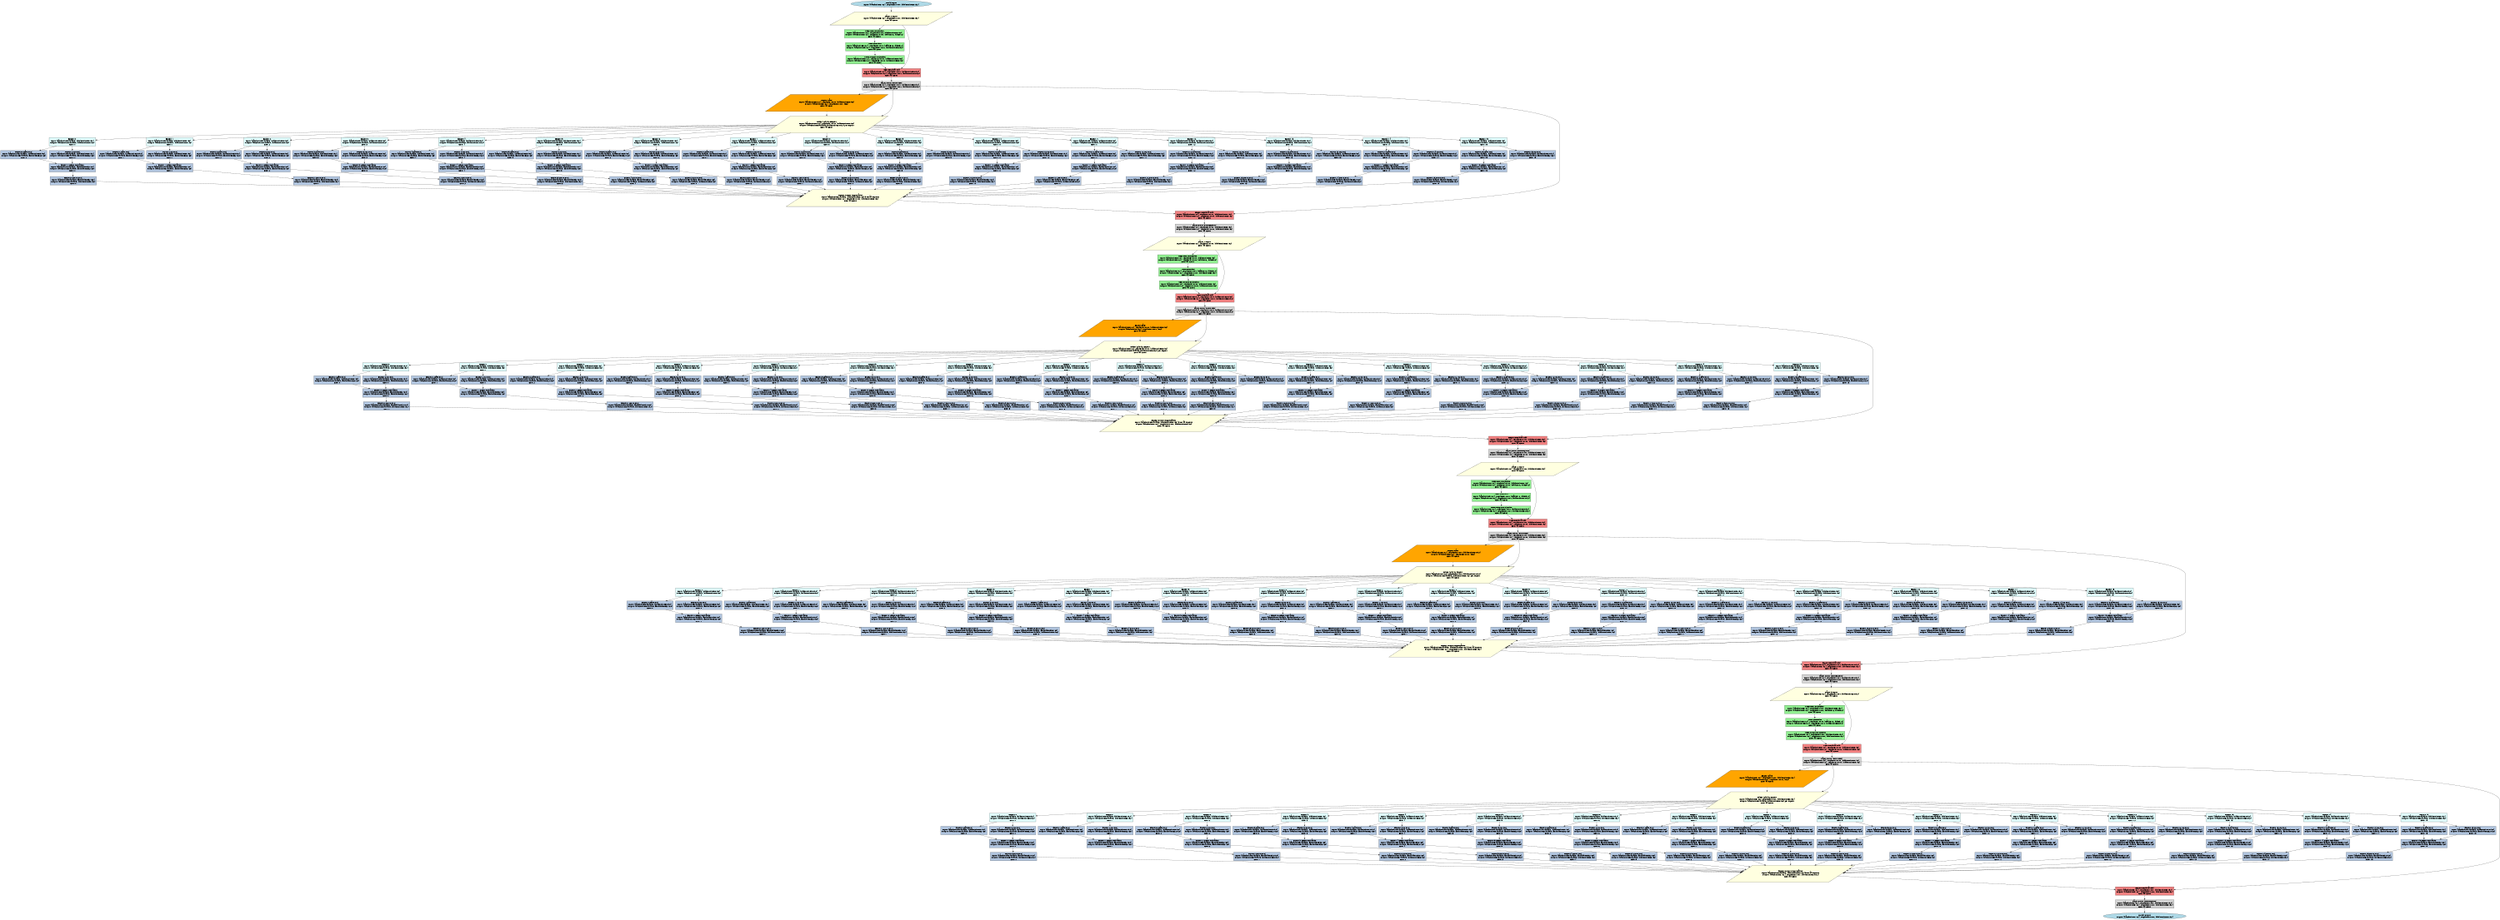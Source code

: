 digraph MoE_Cross_Node_Expert_Parallelism {
	graph [bb="0,0,20024,7351.5",
		rankdir=TB,
		size="20,20"
	];
	node [label="\N",
		shape=rectangle
	];
	input	[fillcolor=lightblue,
		height=0.74639,
		label="Model Input
Input: [batch_size=1024, seq_len=10000, hidden_size=8192]",
		pos="7102.5,7324.6",
		shape=ellipse,
		style=filled,
		width=8.9567];
	layer_0_input	[fillcolor=lightyellow,
		height=1.4722,
		label="Layer 0 Input
Input: [batch_size=1024, seq_len=10000, hidden_size=8192]
GPU: all GPUs",
		pos="7102.5,7208.7",
		shape=parallelogram,
		style=filled,
		width=13.132];
	input -> layer_0_input	[pos="e,7102.5,7261.8 7102.5,7297.5 7102.5,7289.8 7102.5,7280.9 7102.5,7272"];
	layer_0_mha_qkv	[fillcolor=lightgreen,
		height=0.94444,
		label="MHA QKV Projection
Input: [batch_size=1024, seq_len=10000, hidden_size=8192]
Output: [batch_size=1024, seq_len=10000, heads=16, \
d_k=512]
GPU: all GPUs",
		pos="6968.5,7085.7",
		style=filled,
		width=6.6806];
	layer_0_input -> layer_0_mha_qkv	[pos="e,7005.1,7119.8 7044.9,7155.7 7034.2,7146 7023.1,7136 7012.8,7126.8"];
	layer_0_mha_residual	[fillcolor=lightcoral,
		height=0.94444,
		label="MHA Residual Add
Input: [batch_size=1024, seq_len=10000, hidden_size=8192]
Output: [batch_size=1024, seq_len=10000, hidden_size=\
8192]
GPU: all GPUs",
		pos="7104.5,6773.7",
		style=filled,
		width=6.5];
	layer_0_input -> layer_0_mha_residual	[pos="e,7181.9,6807.8 7190,7155.5 7201.1,7145.1 7210.9,7133.2 7217.5,7119.7 7239.4,7075.4 7282.1,6960.5 7216.5,6843.7 7210,6832.2 7200.7,\
6822.3 7190.1,6813.9"];
	layer_0_mha_attention	[fillcolor=lightgreen,
		height=0.94444,
		label="MHA Attention
Input: [batch_size=1024, seq_len=10000, heads=16, d_k=512]
Output: [batch_size=1024, seq_len=10000, hidden_size=8192]
\
GPU: all GPUs",
		pos="6971.5,6981.7",
		style=filled,
		width=6.5139];
	layer_0_mha_qkv -> layer_0_mha_attention	[pos="e,6970.5,7016 6969.5,7051.6 6969.7,7043.5 6970,7034.7 6970.2,7026.2"];
	layer_0_mha_proj	[fillcolor=lightgreen,
		height=0.94444,
		label="MHA Output Projection
Input: [batch_size=1024, seq_len=10000, hidden_size=8192]
Output: [batch_size=1024, seq_len=10000, hidden_\
size=8192]
GPU: all GPUs",
		pos="6973.5,6877.7",
		style=filled,
		width=6.5];
	layer_0_mha_attention -> layer_0_mha_proj	[pos="e,6972.8,6912 6972.1,6947.6 6972.3,6939.5 6972.5,6930.7 6972.6,6922.2"];
	layer_0_mha_proj -> layer_0_mha_residual	[pos="e,7061.7,6808 7016,6843.6 7028,6834.3 7041.2,6824 7053.7,6814.3"];
	layer_0_mha_layernorm	[fillcolor=lightgray,
		height=0.94444,
		label="Layer Norm (Post-MHA)
Input: [batch_size=1024, seq_len=10000, hidden_size=8192]
Output: [batch_size=1024, seq_len=10000, hidden_\
size=8192]
GPU: all GPUs",
		pos="7104.5,6669.7",
		style=filled,
		width=6.5];
	layer_0_mha_residual -> layer_0_mha_layernorm	[pos="e,7104.5,6704 7104.5,6739.6 7104.5,6731.5 7104.5,6722.7 7104.5,6714.2"];
	layer_0_gate	[fillcolor=orange,
		height=1.8889,
		label="Expert Gate
Input: [batch_size=1024, seq_len=10000, hidden_size=8192]
Output: [batch_size=1024, seq_len=10000, k=2]
GPU: all GPUs",
		pos="6603.5,6531.7",
		shape=parallelogram,
		style=filled,
		width=13.132];
	layer_0_mha_layernorm -> layer_0_gate	[pos="e,6850.6,6599.8 6982.9,6635.7 6945.6,6625.6 6903.1,6614.1 6860.3,6602.5"];
	layer_0_token_split	[fillcolor=lightyellow,
		height=1.8889,
		label="Token Split by Expert
Input: [batch_size=1024, seq_len=10000, hidden_size=8192]
Output: [batch_size=variable, hidden_size=8192] \
per expert
GPU: all GPUs",
		pos="6603.5,6359.7",
		shape=parallelogram,
		style=filled,
		width=13.132];
	layer_0_mha_layernorm -> layer_0_token_split	[pos="e,7024.9,6427.8 7112.2,6635.7 7120.5,6590.9 7127.5,6511 7085.5,6463.7 7074.8,6451.7 7056.9,6441 7034.2,6431.5"];
	layer_0_expert_residual	[fillcolor=lightcoral,
		height=0.94444,
		label="Expert Residual Add
Input: [batch_size=1024, seq_len=10000, hidden_size=8192]
Output: [batch_size=1024, seq_len=10000, hidden_size=\
8192]
GPU: all GPUs",
		pos="9622.5,5633.7",
		style=filled,
		width=6.5];
	layer_0_mha_layernorm -> layer_0_expert_residual	[pos="e,9856.7,5645.2 7338.9,6667.7 8370.8,6661.6 12458,6621.1 12458,6360.7 12458,6360.7 12458,6360.7 12458,5908.7 12458,5779 10555,5677.9 \
9866.7,5645.6"];
	layer_0_gate -> layer_0_token_split	[pos="e,6603.5,6428 6603.5,6463.6 6603.5,6455.2 6603.5,6446.7 6603.5,6438.2",
		style=dashed];
	layer_0_expert_0	[fillcolor=lightcyan,
		height=0.94444,
		label="Expert 0
Input: [batch_size=variable, hidden_size=8192]
Output: [batch_size=variable, hidden_size=8192]
GPU: 0",
		pos="574.5,6221.7",
		style=filled,
		width=5.1528];
	layer_0_token_split -> layer_0_expert_0	[pos="e,760.18,6235 6222.9,6356.5 5335.2,6350.1 3058.7,6327.5 1157.5,6255.7 1028.4,6250.9 883.43,6242.7 770.33,6235.7"];
	layer_0_expert_1	[fillcolor=lightcyan,
		height=0.94444,
		label="Expert 1
Input: [batch_size=variable, hidden_size=8192]
Output: [batch_size=variable, hidden_size=8192]
GPU: 1",
		pos="1352.5,6221.7",
		style=filled,
		width=5.1528];
	layer_0_token_split -> layer_0_expert_1	[pos="e,1538.2,6234.9 6220.3,6354.8 5422.6,6345.5 3525.9,6318.3 1935.5,6255.7 1806.4,6250.7 1661.4,6242.5 1548.3,6235.5"];
	layer_0_expert_2	[fillcolor=lightcyan,
		height=0.94444,
		label="Expert 2
Input: [batch_size=variable, hidden_size=8192]
Output: [batch_size=variable, hidden_size=8192]
GPU: 2",
		pos="2130.5,6221.7",
		style=filled,
		width=5.1528];
	layer_0_token_split -> layer_0_expert_2	[pos="e,2316.2,6234.7 6216.9,6352.4 5517.6,6339.9 3996,6309 2713.5,6255.7 2584.5,6250.4 2439.5,6242.2 2326.3,6235.3"];
	layer_0_expert_3	[fillcolor=lightcyan,
		height=0.94444,
		label="Expert 3
Input: [batch_size=variable, hidden_size=8192]
Output: [batch_size=variable, hidden_size=8192]
GPU: 3",
		pos="2908.5,6221.7",
		style=filled,
		width=5.1528];
	layer_0_token_split -> layer_0_expert_3	[pos="e,3094.2,6234.4 6211.9,6348.7 5621.9,6333 4469.8,6299.6 3491.5,6255.7 3362.5,6250 3217.5,6241.8 3104.4,6235"];
	layer_0_expert_4	[fillcolor=lightcyan,
		height=0.94444,
		label="Expert 4
Input: [batch_size=variable, hidden_size=8192]
Output: [batch_size=variable, hidden_size=8192]
GPU: 4",
		pos="3686.5,6221.7",
		style=filled,
		width=5.1528];
	layer_0_token_split -> layer_0_expert_4	[pos="e,3872.2,6233.8 6203.1,6342.6 5738.1,6323.5 4948.2,6289.9 4269.5,6255.7 4140.5,6249.2 3995.5,6241 3882.4,6234.4"];
	layer_0_expert_5	[fillcolor=lightcyan,
		height=0.94444,
		label="Expert 5
Input: [batch_size=variable, hidden_size=8192]
Output: [batch_size=variable, hidden_size=8192]
GPU: 5",
		pos="4464.5,6221.7",
		style=filled,
		width=5.1528];
	layer_0_token_split -> layer_0_expert_5	[pos="e,4650.1,6234.5 6188.5,6332.4 5728.2,6303.1 5005.1,6257.1 4660.2,6235.2"];
	layer_0_expert_6	[fillcolor=lightcyan,
		height=0.94444,
		label="Expert 6
Input: [batch_size=variable, hidden_size=8192]
Output: [batch_size=variable, hidden_size=8192]
GPU: 6",
		pos="5242.5,6221.7",
		style=filled,
		width=5.1528];
	layer_0_token_split -> layer_0_expert_6	[pos="e,5428.2,6241.3 6163.5,6314.8 5919,6290.3 5626.9,6261.1 5438.2,6242.3"];
	layer_0_expert_7	[fillcolor=lightcyan,
		height=0.94444,
		label="Expert 7
Input: [batch_size=variable, hidden_size=8192]
Output: [batch_size=variable, hidden_size=8192]
GPU: 7",
		pos="6020.5,6221.7",
		style=filled,
		width=5.1528];
	layer_0_token_split -> layer_0_expert_7	[pos="e,6162.1,6255.8 6316.3,6291.7 6266.4,6280.1 6216.4,6268.4 6172.1,6258.1"];
	layer_0_expert_8	[fillcolor=lightcyan,
		height=0.94444,
		label="Expert 8
Input: [batch_size=variable, hidden_size=8192]
Output: [batch_size=variable, hidden_size=8192]
GPU: 8",
		pos="6603.5,6221.7",
		style=filled,
		width=5.1528];
	layer_0_token_split -> layer_0_expert_8	[pos="e,6603.5,6255.8 6603.5,6291.5 6603.5,6282.8 6603.5,6274 6603.5,6265.8"];
	layer_0_expert_9	[fillcolor=lightcyan,
		height=0.94444,
		label="Expert 9
Input: [batch_size=variable, hidden_size=8192]
Output: [batch_size=variable, hidden_size=8192]
GPU: 9",
		pos="7187.5,6221.7",
		style=filled,
		width=5.1528];
	layer_0_token_split -> layer_0_expert_9	[pos="e,7045.5,6255.8 6884.8,6293.2 6936.9,6281.1 6989.4,6268.9 7035.7,6258.1"];
	layer_0_expert_10	[fillcolor=lightcyan,
		height=0.94444,
		label="Expert 10
Input: [batch_size=variable, hidden_size=8192]
Output: [batch_size=variable, hidden_size=8192]
GPU: 10",
		pos="7965.5,6221.7",
		style=filled,
		width=5.1528];
	layer_0_token_split -> layer_0_expert_10	[pos="e,7779.6,6241.3 6931.5,6326 7193.1,6299.9 7550.8,6264.1 7769.6,6242.3"];
	layer_0_expert_11	[fillcolor=lightcyan,
		height=0.94444,
		label="Expert 11
Input: [batch_size=variable, hidden_size=8192]
Output: [batch_size=variable, hidden_size=8192]
GPU: 11",
		pos="8743.5,6221.7",
		style=filled,
		width=5.1528];
	layer_0_token_split -> layer_0_expert_11	[pos="e,8557.7,6234.5 6947,6336.9 7400.5,6308.1 8184,6258.3 8547.6,6235.2"];
	layer_0_expert_12	[fillcolor=lightcyan,
		height=0.94444,
		label="Expert 12
Input: [batch_size=variable, hidden_size=8192]
Output: [batch_size=variable, hidden_size=8192]
GPU: 12",
		pos="9521.5,6221.7",
		style=filled,
		width=5.1528];
	layer_0_token_split -> layer_0_expert_12	[pos="e,9335.8,6233.8 6958.1,6344.5 7415.8,6325.7 8236.6,6291.1 8938.5,6255.7 9067.5,6249.2 9212.5,6241 9325.6,6234.4"];
	layer_0_expert_13	[fillcolor=lightcyan,
		height=0.94444,
		label="Expert 13
Input: [batch_size=variable, hidden_size=8192]
Output: [batch_size=variable, hidden_size=8192]
GPU: 13",
		pos="10300,6221.7",
		style=filled,
		width=5.1528];
	layer_0_token_split -> layer_0_expert_13	[pos="e,10114,6234.4 6964.9,6349.5 7545.2,6334.1 8720.8,6300.4 9716.5,6255.7 9845.5,6250 9990.5,6241.8 10104,6235"];
	layer_0_expert_14	[fillcolor=lightcyan,
		height=0.94444,
		label="Expert 14
Input: [batch_size=variable, hidden_size=8192]
Output: [batch_size=variable, hidden_size=8192]
GPU: 14",
		pos="11078,6221.7",
		style=filled,
		width=5.1528];
	layer_0_token_split -> layer_0_expert_14	[pos="e,10892,6234.7 6969.4,6352.7 7659.1,6340.6 9198.8,6309.5 10494,6255.7 10624,6250.4 10769,6242.2 10882,6235.3"];
	layer_0_expert_15	[fillcolor=lightcyan,
		height=0.94444,
		label="Expert 15
Input: [batch_size=variable, hidden_size=8192]
Output: [batch_size=variable, hidden_size=8192]
GPU: 15",
		pos="11856,6221.7",
		style=filled,
		width=5.1528];
	layer_0_token_split -> layer_0_expert_15	[pos="e,11670,6234.9 6972.8,6354.9 7762.3,6345.8 9672.4,6318.7 11272,6255.7 11402,6250.7 11547,6242.5 11660,6235.5"];
	layer_0_expert_0_gate_proj	[fillcolor=lightsteelblue,
		height=0.94444,
		label="Expert 0 Gate Proj
Input: [batch_size=variable, hidden_size=8192]
Output: [batch_size=variable, ffn_hidden=32768]
GPU: 0",
		pos="185.5,6117.7",
		style=filled,
		width=5.1528];
	layer_0_expert_0 -> layer_0_expert_0_gate_proj	[pos="e,311.66,6151.8 448.47,6187.7 407.9,6177.1 362.76,6165.2 321.51,6154.4"];
	layer_0_expert_0_up_proj	[fillcolor=lightsteelblue,
		height=0.94444,
		label="Expert 0 Up Proj
Input: [batch_size=variable, hidden_size=8192]
Output: [batch_size=variable, ffn_hidden=32768]
GPU: 0",
		pos="574.5,6117.7",
		style=filled,
		width=5.1528];
	layer_0_expert_0 -> layer_0_expert_0_up_proj	[pos="e,574.5,6152 574.5,6187.6 574.5,6179.5 574.5,6170.7 574.5,6162.2"];
	layer_0_expert_0_activation	[fillcolor=lightsteelblue,
		height=0.94444,
		label="Expert 0 GELU Activation
Input: [batch_size=variable, ffn_hidden=32768]
Output: [batch_size=variable, ffn_hidden=32768]
GPU: 0",
		pos="574.5,6013.7",
		style=filled,
		width=5.1528];
	layer_0_expert_0_gate_proj -> layer_0_expert_0_activation	[pos="e,448.34,6047.8 311.53,6083.7 352.1,6073.1 397.24,6061.2 438.49,6050.4"];
	layer_0_expert_0_up_proj -> layer_0_expert_0_activation	[pos="e,574.5,6048 574.5,6083.6 574.5,6075.5 574.5,6066.7 574.5,6058.2"];
	layer_0_expert_0_down_proj	[fillcolor=lightsteelblue,
		height=0.94444,
		label="Expert 0 Down Proj
Input: [batch_size=variable, ffn_hidden=32768]
Output: [batch_size=variable, hidden_size=8192]
GPU: 0",
		pos="581.5,5909.7",
		style=filled,
		width=5.1528];
	layer_0_expert_0_activation -> layer_0_expert_0_down_proj	[pos="e,579.21,5944 576.77,5979.6 577.33,5971.5 577.93,5962.7 578.52,5954.2"];
	layer_0_expert_agg	[fillcolor=lightyellow,
		height=1.8889,
		label="Expert Output Aggregation
Input: [batch_size=variable, hidden_size=8192] from all experts
Output: [batch_size=1024, seq_len=10000, \
hidden_size=8192]
GPU: all GPUs",
		pos="6792.5,5771.7",
		shape=parallelogram,
		style=filled,
		width=13.737];
	layer_0_expert_0_down_proj -> layer_0_expert_agg	[pos="e,6412.9,5781.1 767.38,5904.7 1624.9,5885.9 5208.1,5807.4 6402.9,5781.3"];
	layer_0_expert_1_gate_proj	[fillcolor=lightsteelblue,
		height=0.94444,
		label="Expert 1 Gate Proj
Input: [batch_size=variable, hidden_size=8192]
Output: [batch_size=variable, ffn_hidden=32768]
GPU: 1",
		pos="963.5,6117.7",
		style=filled,
		width=5.1528];
	layer_0_expert_1 -> layer_0_expert_1_gate_proj	[pos="e,1089.7,6151.8 1226.5,6187.7 1185.9,6177.1 1140.8,6165.2 1099.5,6154.4"];
	layer_0_expert_1_up_proj	[fillcolor=lightsteelblue,
		height=0.94444,
		label="Expert 1 Up Proj
Input: [batch_size=variable, hidden_size=8192]
Output: [batch_size=variable, ffn_hidden=32768]
GPU: 1",
		pos="1352.5,6117.7",
		style=filled,
		width=5.1528];
	layer_0_expert_1 -> layer_0_expert_1_up_proj	[pos="e,1352.5,6152 1352.5,6187.6 1352.5,6179.5 1352.5,6170.7 1352.5,6162.2"];
	layer_0_expert_1_activation	[fillcolor=lightsteelblue,
		height=0.94444,
		label="Expert 1 GELU Activation
Input: [batch_size=variable, ffn_hidden=32768]
Output: [batch_size=variable, ffn_hidden=32768]
GPU: 1",
		pos="1352.5,6013.7",
		style=filled,
		width=5.1528];
	layer_0_expert_1_gate_proj -> layer_0_expert_1_activation	[pos="e,1226.3,6047.8 1089.5,6083.7 1130.1,6073.1 1175.2,6061.2 1216.5,6050.4"];
	layer_0_expert_1_up_proj -> layer_0_expert_1_activation	[pos="e,1352.5,6048 1352.5,6083.6 1352.5,6075.5 1352.5,6066.7 1352.5,6058.2"];
	layer_0_expert_1_down_proj	[fillcolor=lightsteelblue,
		height=0.94444,
		label="Expert 1 Down Proj
Input: [batch_size=variable, ffn_hidden=32768]
Output: [batch_size=variable, hidden_size=8192]
GPU: 1",
		pos="2526.5,5909.7",
		style=filled,
		width=5.1528];
	layer_0_expert_1_activation -> layer_0_expert_1_down_proj	[pos="e,2340.8,5926.9 1538.2,5996.6 1754.5,5977.8 2110.2,5946.9 2330.7,5927.8"];
	layer_0_expert_1_down_proj -> layer_0_expert_agg	[pos="e,6417.4,5784.1 2712.4,5902.3 2908,5895.5 3224.9,5884.7 3498.5,5875.7 4550.7,5841.4 5791.9,5803.2 6407,5784.5"];
	layer_0_expert_2_gate_proj	[fillcolor=lightsteelblue,
		height=0.94444,
		label="Expert 2 Gate Proj
Input: [batch_size=variable, hidden_size=8192]
Output: [batch_size=variable, ffn_hidden=32768]
GPU: 2",
		pos="1741.5,6117.7",
		style=filled,
		width=5.1528];
	layer_0_expert_2 -> layer_0_expert_2_gate_proj	[pos="e,1867.7,6151.8 2004.5,6187.7 1963.9,6177.1 1918.8,6165.2 1877.5,6154.4"];
	layer_0_expert_2_up_proj	[fillcolor=lightsteelblue,
		height=0.94444,
		label="Expert 2 Up Proj
Input: [batch_size=variable, hidden_size=8192]
Output: [batch_size=variable, ffn_hidden=32768]
GPU: 2",
		pos="2130.5,6117.7",
		style=filled,
		width=5.1528];
	layer_0_expert_2 -> layer_0_expert_2_up_proj	[pos="e,2130.5,6152 2130.5,6187.6 2130.5,6179.5 2130.5,6170.7 2130.5,6162.2"];
	layer_0_expert_2_activation	[fillcolor=lightsteelblue,
		height=0.94444,
		label="Expert 2 GELU Activation
Input: [batch_size=variable, ffn_hidden=32768]
Output: [batch_size=variable, ffn_hidden=32768]
GPU: 2",
		pos="2130.5,6013.7",
		style=filled,
		width=5.1528];
	layer_0_expert_2_gate_proj -> layer_0_expert_2_activation	[pos="e,2004.3,6047.8 1867.5,6083.7 1908.1,6073.1 1953.2,6061.2 1994.5,6050.4"];
	layer_0_expert_2_up_proj -> layer_0_expert_2_activation	[pos="e,2130.5,6048 2130.5,6083.6 2130.5,6075.5 2130.5,6066.7 2130.5,6058.2"];
	layer_0_expert_2_down_proj	[fillcolor=lightsteelblue,
		height=0.94444,
		label="Expert 2 Down Proj
Input: [batch_size=variable, ffn_hidden=32768]
Output: [batch_size=variable, hidden_size=8192]
GPU: 2",
		pos="3693.5,5909.7",
		style=filled,
		width=5.1528];
	layer_0_expert_2_activation -> layer_0_expert_2_down_proj	[pos="e,3507.8,5922.9 2316.3,6000.6 2613.7,5981.2 3193.9,5943.3 3497.6,5923.5"];
	layer_0_expert_2_down_proj -> layer_0_expert_agg	[pos="e,6420.5,5786.2 3879.2,5897.5 3993.7,5890.7 4143.6,5882.2 4276.5,5875.7 5032.7,5838.9 5917.2,5804.7 6410.4,5786.5"];
	layer_0_expert_3_gate_proj	[fillcolor=lightsteelblue,
		height=0.94444,
		label="Expert 3 Gate Proj
Input: [batch_size=variable, hidden_size=8192]
Output: [batch_size=variable, ffn_hidden=32768]
GPU: 3",
		pos="2519.5,6117.7",
		style=filled,
		width=5.1528];
	layer_0_expert_3 -> layer_0_expert_3_gate_proj	[pos="e,2645.7,6151.8 2782.5,6187.7 2741.9,6177.1 2696.8,6165.2 2655.5,6154.4"];
	layer_0_expert_3_up_proj	[fillcolor=lightsteelblue,
		height=0.94444,
		label="Expert 3 Up Proj
Input: [batch_size=variable, hidden_size=8192]
Output: [batch_size=variable, ffn_hidden=32768]
GPU: 3",
		pos="2908.5,6117.7",
		style=filled,
		width=5.1528];
	layer_0_expert_3 -> layer_0_expert_3_up_proj	[pos="e,2908.5,6152 2908.5,6187.6 2908.5,6179.5 2908.5,6170.7 2908.5,6162.2"];
	layer_0_expert_3_activation	[fillcolor=lightsteelblue,
		height=0.94444,
		label="Expert 3 GELU Activation
Input: [batch_size=variable, ffn_hidden=32768]
Output: [batch_size=variable, ffn_hidden=32768]
GPU: 3",
		pos="2908.5,6013.7",
		style=filled,
		width=5.1528];
	layer_0_expert_3_gate_proj -> layer_0_expert_3_activation	[pos="e,2782.3,6047.8 2645.5,6083.7 2686.1,6073.1 2731.2,6061.2 2772.5,6050.4"];
	layer_0_expert_3_up_proj -> layer_0_expert_3_activation	[pos="e,2908.5,6048 2908.5,6083.6 2908.5,6075.5 2908.5,6066.7 2908.5,6058.2"];
	layer_0_expert_3_down_proj	[fillcolor=lightsteelblue,
		height=0.94444,
		label="Expert 3 Down Proj
Input: [batch_size=variable, ffn_hidden=32768]
Output: [batch_size=variable, hidden_size=8192]
GPU: 3",
		pos="4471.5,5909.7",
		style=filled,
		width=5.1528];
	layer_0_expert_3_activation -> layer_0_expert_3_down_proj	[pos="e,4285.8,5922.9 3094.3,6000.6 3391.7,5981.2 3971.9,5943.3 4275.6,5923.5"];
	layer_0_expert_3_down_proj -> layer_0_expert_agg	[pos="e,6424.4,5788.9 4657.4,5891.7 4721.4,5886.2 4793.6,5880.3 4859.5,5875.7 5399.2,5838.4 6024.6,5807.3 6414.4,5789.3"];
	layer_0_expert_4_gate_proj	[fillcolor=lightsteelblue,
		height=0.94444,
		label="Expert 4 Gate Proj
Input: [batch_size=variable, hidden_size=8192]
Output: [batch_size=variable, ffn_hidden=32768]
GPU: 4",
		pos="3297.5,6117.7",
		style=filled,
		width=5.1528];
	layer_0_expert_4 -> layer_0_expert_4_gate_proj	[pos="e,3423.7,6151.8 3560.5,6187.7 3519.9,6177.1 3474.8,6165.2 3433.5,6154.4"];
	layer_0_expert_4_up_proj	[fillcolor=lightsteelblue,
		height=0.94444,
		label="Expert 4 Up Proj
Input: [batch_size=variable, hidden_size=8192]
Output: [batch_size=variable, ffn_hidden=32768]
GPU: 4",
		pos="3686.5,6117.7",
		style=filled,
		width=5.1528];
	layer_0_expert_4 -> layer_0_expert_4_up_proj	[pos="e,3686.5,6152 3686.5,6187.6 3686.5,6179.5 3686.5,6170.7 3686.5,6162.2"];
	layer_0_expert_4_activation	[fillcolor=lightsteelblue,
		height=0.94444,
		label="Expert 4 GELU Activation
Input: [batch_size=variable, ffn_hidden=32768]
Output: [batch_size=variable, ffn_hidden=32768]
GPU: 4",
		pos="3686.5,6013.7",
		style=filled,
		width=5.1528];
	layer_0_expert_4_gate_proj -> layer_0_expert_4_activation	[pos="e,3560.3,6047.8 3423.5,6083.7 3464.1,6073.1 3509.2,6061.2 3550.5,6050.4"];
	layer_0_expert_4_up_proj -> layer_0_expert_4_activation	[pos="e,3686.5,6048 3686.5,6083.6 3686.5,6075.5 3686.5,6066.7 3686.5,6058.2"];
	layer_0_expert_4_down_proj	[fillcolor=lightsteelblue,
		height=0.94444,
		label="Expert 4 Down Proj
Input: [batch_size=variable, ffn_hidden=32768]
Output: [batch_size=variable, hidden_size=8192]
GPU: 4",
		pos="5054.5,5909.7",
		style=filled,
		width=5.1528];
	layer_0_expert_4_activation -> layer_0_expert_4_down_proj	[pos="e,4868.5,5927.1 3872.4,6000.4 4069.4,5987.2 4389.5,5965.2 4665.5,5943.7 4728.2,5938.9 4796.6,5933.2 4858.3,5927.9"];
	layer_0_expert_4_down_proj -> layer_0_expert_agg	[pos="e,6432.4,5794.2 5240.3,5886.5 5275.2,5882.6 5311.5,5878.9 5345.5,5875.7 5711.1,5842 6129.5,5813.3 6422,5794.8"];
	layer_0_expert_5_gate_proj	[fillcolor=lightsteelblue,
		height=0.94444,
		label="Expert 5 Gate Proj
Input: [batch_size=variable, hidden_size=8192]
Output: [batch_size=variable, ffn_hidden=32768]
GPU: 5",
		pos="4075.5,6117.7",
		style=filled,
		width=5.1528];
	layer_0_expert_5 -> layer_0_expert_5_gate_proj	[pos="e,4201.7,6151.8 4338.5,6187.7 4297.9,6177.1 4252.8,6165.2 4211.5,6154.4"];
	layer_0_expert_5_up_proj	[fillcolor=lightsteelblue,
		height=0.94444,
		label="Expert 5 Up Proj
Input: [batch_size=variable, hidden_size=8192]
Output: [batch_size=variable, ffn_hidden=32768]
GPU: 5",
		pos="4464.5,6117.7",
		style=filled,
		width=5.1528];
	layer_0_expert_5 -> layer_0_expert_5_up_proj	[pos="e,4464.5,6152 4464.5,6187.6 4464.5,6179.5 4464.5,6170.7 4464.5,6162.2"];
	layer_0_expert_5_activation	[fillcolor=lightsteelblue,
		height=0.94444,
		label="Expert 5 GELU Activation
Input: [batch_size=variable, ffn_hidden=32768]
Output: [batch_size=variable, ffn_hidden=32768]
GPU: 5",
		pos="4464.5,6013.7",
		style=filled,
		width=5.1528];
	layer_0_expert_5_gate_proj -> layer_0_expert_5_activation	[pos="e,4338.3,6047.8 4201.5,6083.7 4242.1,6073.1 4287.2,6061.2 4328.5,6050.4"];
	layer_0_expert_5_up_proj -> layer_0_expert_5_activation	[pos="e,4464.5,6048 4464.5,6083.6 4464.5,6075.5 4464.5,6066.7 4464.5,6058.2"];
	layer_0_expert_5_down_proj	[fillcolor=lightsteelblue,
		height=0.94444,
		label="Expert 5 Down Proj
Input: [batch_size=variable, ffn_hidden=32768]
Output: [batch_size=variable, hidden_size=8192]
GPU: 5",
		pos="5540.5,5909.7",
		style=filled,
		width=5.1528];
	layer_0_expert_5_activation -> layer_0_expert_5_down_proj	[pos="e,5354.8,5932.4 4650.4,5997.7 4809.3,5984.5 5044.1,5964.3 5248.5,5943.7 5279.7,5940.6 5312.7,5937.1 5344.9,5933.5"];
	layer_0_expert_5_down_proj -> layer_0_expert_agg	[pos="e,6448.4,5805 5726.2,5882.9 5745.5,5880.4 5764.9,5878 5783.5,5875.7 6000.7,5849.9 6244.7,5824.9 6438.3,5806"];
	layer_0_expert_6_gate_proj	[fillcolor=lightsteelblue,
		height=0.94444,
		label="Expert 6 Gate Proj
Input: [batch_size=variable, hidden_size=8192]
Output: [batch_size=variable, ffn_hidden=32768]
GPU: 6",
		pos="4853.5,6117.7",
		style=filled,
		width=5.1528];
	layer_0_expert_6 -> layer_0_expert_6_gate_proj	[pos="e,4979.7,6151.8 5116.5,6187.7 5075.9,6177.1 5030.8,6165.2 4989.5,6154.4"];
	layer_0_expert_6_up_proj	[fillcolor=lightsteelblue,
		height=0.94444,
		label="Expert 6 Up Proj
Input: [batch_size=variable, hidden_size=8192]
Output: [batch_size=variable, ffn_hidden=32768]
GPU: 6",
		pos="5242.5,6117.7",
		style=filled,
		width=5.1528];
	layer_0_expert_6 -> layer_0_expert_6_up_proj	[pos="e,5242.5,6152 5242.5,6187.6 5242.5,6179.5 5242.5,6170.7 5242.5,6162.2"];
	layer_0_expert_6_activation	[fillcolor=lightsteelblue,
		height=0.94444,
		label="Expert 6 GELU Activation
Input: [batch_size=variable, ffn_hidden=32768]
Output: [batch_size=variable, ffn_hidden=32768]
GPU: 6",
		pos="5242.5,6013.7",
		style=filled,
		width=5.1528];
	layer_0_expert_6_gate_proj -> layer_0_expert_6_activation	[pos="e,5116.3,6047.8 4979.5,6083.7 5020.1,6073.1 5065.2,6061.2 5106.5,6050.4"];
	layer_0_expert_6_up_proj -> layer_0_expert_6_activation	[pos="e,5242.5,6048 5242.5,6083.6 5242.5,6075.5 5242.5,6066.7 5242.5,6058.2"];
	layer_0_expert_6_down_proj	[fillcolor=lightsteelblue,
		height=0.94444,
		label="Expert 6 Down Proj
Input: [batch_size=variable, ffn_hidden=32768]
Output: [batch_size=variable, hidden_size=8192]
GPU: 6",
		pos="5978.5,5909.7",
		style=filled,
		width=5.1528];
	layer_0_expert_6_activation -> layer_0_expert_6_down_proj	[pos="e,5792.8,5936.5 5428.2,5987 5536.4,5972 5672.7,5953.1 5782.6,5937.9"];
	layer_0_expert_6_down_proj -> layer_0_expert_agg	[pos="e,6478.3,5825.2 6164.2,5877.7 6254.2,5862.7 6365,5844.2 6468.3,5826.9"];
	layer_0_expert_7_gate_proj	[fillcolor=lightsteelblue,
		height=0.94444,
		label="Expert 7 Gate Proj
Input: [batch_size=variable, hidden_size=8192]
Output: [batch_size=variable, ffn_hidden=32768]
GPU: 7",
		pos="5631.5,6117.7",
		style=filled,
		width=5.1528];
	layer_0_expert_7 -> layer_0_expert_7_gate_proj	[pos="e,5757.7,6151.8 5894.5,6187.7 5853.9,6177.1 5808.8,6165.2 5767.5,6154.4"];
	layer_0_expert_7_up_proj	[fillcolor=lightsteelblue,
		height=0.94444,
		label="Expert 7 Up Proj
Input: [batch_size=variable, hidden_size=8192]
Output: [batch_size=variable, ffn_hidden=32768]
GPU: 7",
		pos="6020.5,6117.7",
		style=filled,
		width=5.1528];
	layer_0_expert_7 -> layer_0_expert_7_up_proj	[pos="e,6020.5,6152 6020.5,6187.6 6020.5,6179.5 6020.5,6170.7 6020.5,6162.2"];
	layer_0_expert_7_activation	[fillcolor=lightsteelblue,
		height=0.94444,
		label="Expert 7 GELU Activation
Input: [batch_size=variable, ffn_hidden=32768]
Output: [batch_size=variable, ffn_hidden=32768]
GPU: 7",
		pos="6020.5,6013.7",
		style=filled,
		width=5.1528];
	layer_0_expert_7_gate_proj -> layer_0_expert_7_activation	[pos="e,5894.3,6047.8 5757.5,6083.7 5798.1,6073.1 5843.2,6061.2 5884.5,6050.4"];
	layer_0_expert_7_up_proj -> layer_0_expert_7_activation	[pos="e,6020.5,6048 6020.5,6083.6 6020.5,6075.5 6020.5,6066.7 6020.5,6058.2"];
	layer_0_expert_7_down_proj	[fillcolor=lightsteelblue,
		height=0.94444,
		label="Expert 7 Down Proj
Input: [batch_size=variable, ffn_hidden=32768]
Output: [batch_size=variable, hidden_size=8192]
GPU: 7",
		pos="6391.5,5909.7",
		style=filled,
		width=5.1528];
	layer_0_expert_7_activation -> layer_0_expert_7_down_proj	[pos="e,6271.2,5943.8 6140.7,5979.7 6179.2,5969.1 6222.1,5957.3 6261.3,5946.5"];
	layer_0_expert_7_down_proj -> layer_0_expert_agg	[pos="e,6594.7,5839.8 6488.8,5875.7 6518.2,5865.8 6551.6,5854.5 6585.2,5843"];
	layer_0_expert_8_gate_proj	[fillcolor=lightsteelblue,
		height=0.94444,
		label="Expert 8 Gate Proj
Input: [batch_size=variable, hidden_size=8192]
Output: [batch_size=variable, ffn_hidden=32768]
GPU: 8",
		pos="6409.5,6117.7",
		style=filled,
		width=5.1528];
	layer_0_expert_8 -> layer_0_expert_8_gate_proj	[pos="e,6472.5,6151.9 6540.5,6187.6 6521.7,6177.7 6500.9,6166.8 6481.6,6156.6"];
	layer_0_expert_8_up_proj	[fillcolor=lightsteelblue,
		height=0.94444,
		label="Expert 8 Up Proj
Input: [batch_size=variable, hidden_size=8192]
Output: [batch_size=variable, ffn_hidden=32768]
GPU: 8",
		pos="6798.5,6117.7",
		style=filled,
		width=5.1528];
	layer_0_expert_8 -> layer_0_expert_8_up_proj	[pos="e,6735.2,6151.9 6666.8,6187.6 6685.7,6177.7 6706.6,6166.8 6726.1,6156.6"];
	layer_0_expert_8_activation	[fillcolor=lightsteelblue,
		height=0.94444,
		label="Expert 8 GELU Activation
Input: [batch_size=variable, ffn_hidden=32768]
Output: [batch_size=variable, ffn_hidden=32768]
GPU: 8",
		pos="6792.5,6013.7",
		style=filled,
		width=5.1528];
	layer_0_expert_8_gate_proj -> layer_0_expert_8_activation	[pos="e,6668.3,6047.8 6533.6,6083.7 6573.5,6073.1 6618,6061.2 6658.6,6050.4"];
	layer_0_expert_8_up_proj -> layer_0_expert_8_activation	[pos="e,6794.5,6048 6796.6,6083.6 6796.1,6075.5 6795.6,6066.7 6795.1,6058.2"];
	layer_0_expert_8_down_proj	[fillcolor=lightsteelblue,
		height=0.94444,
		label="Expert 8 Down Proj
Input: [batch_size=variable, ffn_hidden=32768]
Output: [batch_size=variable, hidden_size=8192]
GPU: 8",
		pos="6792.5,5909.7",
		style=filled,
		width=5.1528];
	layer_0_expert_8_activation -> layer_0_expert_8_down_proj	[pos="e,6792.5,5944 6792.5,5979.6 6792.5,5971.5 6792.5,5962.7 6792.5,5954.2"];
	layer_0_expert_8_down_proj -> layer_0_expert_agg	[pos="e,6792.5,5840 6792.5,5875.5 6792.5,5867.6 6792.5,5859 6792.5,5850.1"];
	layer_0_expert_9_gate_proj	[fillcolor=lightsteelblue,
		height=0.94444,
		label="Expert 9 Gate Proj
Input: [batch_size=variable, hidden_size=8192]
Output: [batch_size=variable, ffn_hidden=32768]
GPU: 9",
		pos="7187.5,6117.7",
		style=filled,
		width=5.1528];
	layer_0_expert_9 -> layer_0_expert_9_gate_proj	[pos="e,7187.5,6152 7187.5,6187.6 7187.5,6179.5 7187.5,6170.7 7187.5,6162.2"];
	layer_0_expert_9_up_proj	[fillcolor=lightsteelblue,
		height=0.94444,
		label="Expert 9 Up Proj
Input: [batch_size=variable, hidden_size=8192]
Output: [batch_size=variable, ffn_hidden=32768]
GPU: 9",
		pos="7576.5,6117.7",
		style=filled,
		width=5.1528];
	layer_0_expert_9 -> layer_0_expert_9_up_proj	[pos="e,7450.3,6151.8 7313.5,6187.7 7354.1,6177.1 7399.2,6165.2 7440.5,6154.4"];
	layer_0_expert_9_activation	[fillcolor=lightsteelblue,
		height=0.94444,
		label="Expert 9 GELU Activation
Input: [batch_size=variable, ffn_hidden=32768]
Output: [batch_size=variable, ffn_hidden=32768]
GPU: 9",
		pos="7187.5,6013.7",
		style=filled,
		width=5.1528];
	layer_0_expert_9_gate_proj -> layer_0_expert_9_activation	[pos="e,7187.5,6048 7187.5,6083.6 7187.5,6075.5 7187.5,6066.7 7187.5,6058.2"];
	layer_0_expert_9_up_proj -> layer_0_expert_9_activation	[pos="e,7313.7,6047.8 7450.5,6083.7 7409.9,6073.1 7364.8,6061.2 7323.5,6050.4"];
	layer_0_expert_9_down_proj	[fillcolor=lightsteelblue,
		height=0.94444,
		label="Expert 9 Down Proj
Input: [batch_size=variable, ffn_hidden=32768]
Output: [batch_size=variable, hidden_size=8192]
GPU: 9",
		pos="7181.5,5909.7",
		style=filled,
		width=5.1528];
	layer_0_expert_9_activation -> layer_0_expert_9_down_proj	[pos="e,7183.5,5944 7185.6,5979.6 7185.1,5971.5 7184.6,5962.7 7184.1,5954.2"];
	layer_0_expert_9_down_proj -> layer_0_expert_agg	[pos="e,6984.1,5839.7 7086.8,5875.6 7058.5,5865.7 7026.3,5854.5 6993.8,5843.1"];
	layer_0_expert_10_gate_proj	[fillcolor=lightsteelblue,
		height=0.94444,
		label="Expert 10 Gate Proj
Input: [batch_size=variable, hidden_size=8192]
Output: [batch_size=variable, ffn_hidden=32768]
GPU: 10",
		pos="7965.5,6117.7",
		style=filled,
		width=5.1528];
	layer_0_expert_10 -> layer_0_expert_10_gate_proj	[pos="e,7965.5,6152 7965.5,6187.6 7965.5,6179.5 7965.5,6170.7 7965.5,6162.2"];
	layer_0_expert_10_up_proj	[fillcolor=lightsteelblue,
		height=0.94444,
		label="Expert 10 Up Proj
Input: [batch_size=variable, hidden_size=8192]
Output: [batch_size=variable, ffn_hidden=32768]
GPU: 10",
		pos="8354.5,6117.7",
		style=filled,
		width=5.1528];
	layer_0_expert_10 -> layer_0_expert_10_up_proj	[pos="e,8228.3,6151.8 8091.5,6187.7 8132.1,6177.1 8177.2,6165.2 8218.5,6154.4"];
	layer_0_expert_10_activation	[fillcolor=lightsteelblue,
		height=0.94444,
		label="Expert 10 GELU Activation
Input: [batch_size=variable, ffn_hidden=32768]
Output: [batch_size=variable, ffn_hidden=32768]
GPU: 10",
		pos="7965.5,6013.7",
		style=filled,
		width=5.1528];
	layer_0_expert_10_gate_proj -> layer_0_expert_10_activation	[pos="e,7965.5,6048 7965.5,6083.6 7965.5,6075.5 7965.5,6066.7 7965.5,6058.2"];
	layer_0_expert_10_up_proj -> layer_0_expert_10_activation	[pos="e,8091.7,6047.8 8228.5,6083.7 8187.9,6073.1 8142.8,6061.2 8101.5,6050.4"];
	layer_0_expert_10_down_proj	[fillcolor=lightsteelblue,
		height=0.94444,
		label="Expert 10 Down Proj
Input: [batch_size=variable, ffn_hidden=32768]
Output: [batch_size=variable, hidden_size=8192]
GPU: 10",
		pos="7768.5,5909.7",
		style=filled,
		width=5.1528];
	layer_0_expert_10_activation -> layer_0_expert_10_down_proj	[pos="e,7832.5,5943.9 7901.5,5979.6 7882.3,5969.7 7861.1,5958.7 7841.4,5948.5"];
	layer_0_expert_10_down_proj -> layer_0_expert_agg	[pos="e,7273.4,5839.7 7582.9,5882.9 7496.9,5870.9 7390.2,5856 7283.4,5841.1"];
	layer_0_expert_11_gate_proj	[fillcolor=lightsteelblue,
		height=0.94444,
		label="Expert 11 Gate Proj
Input: [batch_size=variable, hidden_size=8192]
Output: [batch_size=variable, ffn_hidden=32768]
GPU: 11",
		pos="8743.5,6117.7",
		style=filled,
		width=5.1528];
	layer_0_expert_11 -> layer_0_expert_11_gate_proj	[pos="e,8743.5,6152 8743.5,6187.6 8743.5,6179.5 8743.5,6170.7 8743.5,6162.2"];
	layer_0_expert_11_up_proj	[fillcolor=lightsteelblue,
		height=0.94444,
		label="Expert 11 Up Proj
Input: [batch_size=variable, hidden_size=8192]
Output: [batch_size=variable, ffn_hidden=32768]
GPU: 11",
		pos="9132.5,6117.7",
		style=filled,
		width=5.1528];
	layer_0_expert_11 -> layer_0_expert_11_up_proj	[pos="e,9006.3,6151.8 8869.5,6187.7 8910.1,6177.1 8955.2,6165.2 8996.5,6154.4"];
	layer_0_expert_11_activation	[fillcolor=lightsteelblue,
		height=0.94444,
		label="Expert 11 GELU Activation
Input: [batch_size=variable, ffn_hidden=32768]
Output: [batch_size=variable, ffn_hidden=32768]
GPU: 11",
		pos="8743.5,6013.7",
		style=filled,
		width=5.1528];
	layer_0_expert_11_gate_proj -> layer_0_expert_11_activation	[pos="e,8743.5,6048 8743.5,6083.6 8743.5,6075.5 8743.5,6066.7 8743.5,6058.2"];
	layer_0_expert_11_up_proj -> layer_0_expert_11_activation	[pos="e,8869.7,6047.8 9006.5,6083.7 8965.9,6073.1 8920.8,6061.2 8879.5,6050.4"];
	layer_0_expert_11_down_proj	[fillcolor=lightsteelblue,
		height=0.94444,
		label="Expert 11 Down Proj
Input: [batch_size=variable, ffn_hidden=32768]
Output: [batch_size=variable, hidden_size=8192]
GPU: 11",
		pos="8450.5,5909.7",
		style=filled,
		width=5.1528];
	layer_0_expert_11_activation -> layer_0_expert_11_down_proj	[pos="e,8545.4,5943.8 8648.4,5979.6 8618.6,5969.3 8585.6,5957.8 8555.2,5947.2"];
	layer_0_expert_11_down_proj -> layer_0_expert_agg	[pos="e,7242.4,5809.6 8264.7,5893.5 8021.5,5873.6 7586.9,5837.9 7252.7,5810.5"];
	layer_0_expert_12_gate_proj	[fillcolor=lightsteelblue,
		height=0.94444,
		label="Expert 12 Gate Proj
Input: [batch_size=variable, hidden_size=8192]
Output: [batch_size=variable, ffn_hidden=32768]
GPU: 12",
		pos="9521.5,6117.7",
		style=filled,
		width=5.1528];
	layer_0_expert_12 -> layer_0_expert_12_gate_proj	[pos="e,9521.5,6152 9521.5,6187.6 9521.5,6179.5 9521.5,6170.7 9521.5,6162.2"];
	layer_0_expert_12_up_proj	[fillcolor=lightsteelblue,
		height=0.94444,
		label="Expert 12 Up Proj
Input: [batch_size=variable, hidden_size=8192]
Output: [batch_size=variable, ffn_hidden=32768]
GPU: 12",
		pos="9910.5,6117.7",
		style=filled,
		width=5.1528];
	layer_0_expert_12 -> layer_0_expert_12_up_proj	[pos="e,9784.3,6151.8 9647.5,6187.7 9688.1,6177.1 9733.2,6165.2 9774.5,6154.4"];
	layer_0_expert_12_activation	[fillcolor=lightsteelblue,
		height=0.94444,
		label="Expert 12 GELU Activation
Input: [batch_size=variable, ffn_hidden=32768]
Output: [batch_size=variable, ffn_hidden=32768]
GPU: 12",
		pos="9521.5,6013.7",
		style=filled,
		width=5.1528];
	layer_0_expert_12_gate_proj -> layer_0_expert_12_activation	[pos="e,9521.5,6048 9521.5,6083.6 9521.5,6075.5 9521.5,6066.7 9521.5,6058.2"];
	layer_0_expert_12_up_proj -> layer_0_expert_12_activation	[pos="e,9647.7,6047.8 9784.5,6083.7 9743.9,6073.1 9698.8,6061.2 9657.5,6050.4"];
	layer_0_expert_12_down_proj	[fillcolor=lightsteelblue,
		height=0.94444,
		label="Expert 12 Down Proj
Input: [batch_size=variable, ffn_hidden=32768]
Output: [batch_size=variable, hidden_size=8192]
GPU: 12",
		pos="9180.5,5909.7",
		style=filled,
		width=5.1528];
	layer_0_expert_12_activation -> layer_0_expert_12_down_proj	[pos="e,9290.9,5943.8 9410.8,5979.6 9375.7,5969.1 9336.7,5957.5 9300.9,5946.8"];
	layer_0_expert_12_down_proj -> layer_0_expert_agg	[pos="e,7222.2,5795.9 8994.8,5897 8891.9,5890.6 8761.6,5882.5 8645.5,5875.7 8162.2,5847.4 7607.9,5816.8 7232.4,5796.4"];
	layer_0_expert_13_gate_proj	[fillcolor=lightsteelblue,
		height=0.94444,
		label="Expert 13 Gate Proj
Input: [batch_size=variable, hidden_size=8192]
Output: [batch_size=variable, ffn_hidden=32768]
GPU: 13",
		pos="10300,6117.7",
		style=filled,
		width=5.1528];
	layer_0_expert_13 -> layer_0_expert_13_gate_proj	[pos="e,10300,6152 10300,6187.6 10300,6179.5 10300,6170.7 10300,6162.2"];
	layer_0_expert_13_up_proj	[fillcolor=lightsteelblue,
		height=0.94444,
		label="Expert 13 Up Proj
Input: [batch_size=variable, hidden_size=8192]
Output: [batch_size=variable, ffn_hidden=32768]
GPU: 13",
		pos="10688,6117.7",
		style=filled,
		width=5.1528];
	layer_0_expert_13 -> layer_0_expert_13_up_proj	[pos="e,10562,6151.8 10426,6187.7 10466,6177.1 10511,6165.2 10552,6154.4"];
	layer_0_expert_13_activation	[fillcolor=lightsteelblue,
		height=0.94444,
		label="Expert 13 GELU Activation
Input: [batch_size=variable, ffn_hidden=32768]
Output: [batch_size=variable, ffn_hidden=32768]
GPU: 13",
		pos="10300,6013.7",
		style=filled,
		width=5.1528];
	layer_0_expert_13_gate_proj -> layer_0_expert_13_activation	[pos="e,10300,6048 10300,6083.6 10300,6075.5 10300,6066.7 10300,6058.2"];
	layer_0_expert_13_up_proj -> layer_0_expert_13_activation	[pos="e,10426,6047.8 10562,6083.7 10522,6073.1 10477,6061.2 10436,6050.4"];
	layer_0_expert_13_down_proj	[fillcolor=lightsteelblue,
		height=0.94444,
		label="Expert 13 Down Proj
Input: [batch_size=variable, ffn_hidden=32768]
Output: [batch_size=variable, hidden_size=8192]
GPU: 13",
		pos="9934.5,5909.7",
		style=filled,
		width=5.1528];
	layer_0_expert_13_activation -> layer_0_expert_13_down_proj	[pos="e,10053,5943.8 10181,5979.7 10143,5969.1 10101,5957.3 10063,5946.5"];
	layer_0_expert_13_down_proj -> layer_0_expert_agg	[pos="e,7208.7,5786.9 9748.9,5896.9 9640.1,5890.2 9500,5881.9 9375.5,5875.7 8616.3,5838.2 7731,5805.2 7218.8,5787.2"];
	layer_0_expert_14_gate_proj	[fillcolor=lightsteelblue,
		height=0.94444,
		label="Expert 14 Gate Proj
Input: [batch_size=variable, hidden_size=8192]
Output: [batch_size=variable, ffn_hidden=32768]
GPU: 14",
		pos="11078,6117.7",
		style=filled,
		width=5.1528];
	layer_0_expert_14 -> layer_0_expert_14_gate_proj	[pos="e,11078,6152 11078,6187.6 11078,6179.5 11078,6170.7 11078,6162.2"];
	layer_0_expert_14_up_proj	[fillcolor=lightsteelblue,
		height=0.94444,
		label="Expert 14 Up Proj
Input: [batch_size=variable, hidden_size=8192]
Output: [batch_size=variable, ffn_hidden=32768]
GPU: 14",
		pos="11466,6117.7",
		style=filled,
		width=5.1528];
	layer_0_expert_14 -> layer_0_expert_14_up_proj	[pos="e,11340,6151.8 11204,6187.7 11244,6177.1 11289,6165.2 11330,6154.4"];
	layer_0_expert_14_activation	[fillcolor=lightsteelblue,
		height=0.94444,
		label="Expert 14 GELU Activation
Input: [batch_size=variable, ffn_hidden=32768]
Output: [batch_size=variable, ffn_hidden=32768]
GPU: 14",
		pos="11078,6013.7",
		style=filled,
		width=5.1528];
	layer_0_expert_14_gate_proj -> layer_0_expert_14_activation	[pos="e,11078,6048 11078,6083.6 11078,6075.5 11078,6066.7 11078,6058.2"];
	layer_0_expert_14_up_proj -> layer_0_expert_14_activation	[pos="e,11204,6047.8 11340,6083.7 11300,6073.1 11255,6061.2 11214,6050.4"];
	layer_0_expert_14_down_proj	[fillcolor=lightsteelblue,
		height=0.94444,
		label="Expert 14 Down Proj
Input: [batch_size=variable, ffn_hidden=32768]
Output: [batch_size=variable, hidden_size=8192]
GPU: 14",
		pos="10700,5909.7",
		style=filled,
		width=5.1528];
	layer_0_expert_14_activation -> layer_0_expert_14_down_proj	[pos="e,10823,5943.8 10955,5979.7 10916,5969.1 10872,5957.3 10833,5946.5"];
	layer_0_expert_14_down_proj -> layer_0_expert_agg	[pos="e,7201,5781.8 10515,5896.7 10403,5889.8 10258,5881.4 10130,5875.7 9079.9,5829.2 7843.6,5796.9 7211.2,5782.1"];
	layer_0_expert_15_gate_proj	[fillcolor=lightsteelblue,
		height=0.94444,
		label="Expert 15 Gate Proj
Input: [batch_size=variable, hidden_size=8192]
Output: [batch_size=variable, ffn_hidden=32768]
GPU: 15",
		pos="11856,6117.7",
		style=filled,
		width=5.1528];
	layer_0_expert_15 -> layer_0_expert_15_gate_proj	[pos="e,11856,6152 11856,6187.6 11856,6179.5 11856,6170.7 11856,6162.2"];
	layer_0_expert_15_up_proj	[fillcolor=lightsteelblue,
		height=0.94444,
		label="Expert 15 Up Proj
Input: [batch_size=variable, hidden_size=8192]
Output: [batch_size=variable, ffn_hidden=32768]
GPU: 15",
		pos="12244,6117.7",
		style=filled,
		width=5.1528];
	layer_0_expert_15 -> layer_0_expert_15_up_proj	[pos="e,12118,6151.8 11982,6187.7 12022,6177.1 12067,6165.2 12108,6154.4"];
	layer_0_expert_15_activation	[fillcolor=lightsteelblue,
		height=0.94444,
		label="Expert 15 GELU Activation
Input: [batch_size=variable, ffn_hidden=32768]
Output: [batch_size=variable, ffn_hidden=32768]
GPU: 15",
		pos="11856,6013.7",
		style=filled,
		width=5.1528];
	layer_0_expert_15_gate_proj -> layer_0_expert_15_activation	[pos="e,11856,6048 11856,6083.6 11856,6075.5 11856,6066.7 11856,6058.2"];
	layer_0_expert_15_up_proj -> layer_0_expert_15_activation	[pos="e,11982,6047.8 12118,6083.7 12078,6073.1 12033,6061.2 11992,6050.4"];
	layer_0_expert_15_down_proj	[fillcolor=lightsteelblue,
		height=0.94444,
		label="Expert 15 Down Proj
Input: [batch_size=variable, ffn_hidden=32768]
Output: [batch_size=variable, hidden_size=8192]
GPU: 15",
		pos="11472,5909.7",
		style=filled,
		width=5.1528];
	layer_0_expert_15_activation -> layer_0_expert_15_down_proj	[pos="e,11597,5943.8 11731,5979.7 11691,5969.1 11647,5957.2 11606,5946.4"];
	layer_0_expert_15_down_proj -> layer_0_expert_agg	[pos="e,7196.3,5778.6 11287,5896.6 11174,5889.6 11026,5881.1 10896,5875.7 9546.5,5820.2 7946.6,5790.5 7206.3,5778.7"];
	layer_0_expert_agg -> layer_0_expert_residual	[pos="e,9388.2,5646 7158.5,5753.2 7745,5725 8879.9,5670.4 9378.1,5646.5"];
	layer_0_expert_layernorm	[fillcolor=lightgray,
		height=0.94444,
		label="Layer Norm (Post-Experts)
Input: [batch_size=1024, seq_len=10000, hidden_size=8192]
Output: [batch_size=1024, seq_len=10000, hidden_\
size=8192]
GPU: all GPUs",
		pos="9622.5,5529.7",
		style=filled,
		width=6.5];
	layer_0_expert_residual -> layer_0_expert_layernorm	[pos="e,9622.5,5564 9622.5,5599.6 9622.5,5591.5 9622.5,5582.7 9622.5,5574.2"];
	layer_1_input	[fillcolor=lightyellow,
		height=1.4722,
		label="Layer 1 Input
Input: [batch_size=1024, seq_len=10000, hidden_size=8192]
GPU: all GPUs",
		pos="9622.5,5406.7",
		shape=parallelogram,
		style=filled,
		width=13.132];
	layer_0_expert_layernorm -> layer_1_input	[pos="e,9622.5,5459.9 9622.5,5495.7 9622.5,5487.6 9622.5,5478.8 9622.5,5469.9"];
	layer_1_mha_qkv	[fillcolor=lightgreen,
		height=0.94444,
		label="MHA QKV Projection
Input: [batch_size=1024, seq_len=10000, hidden_size=8192]
Output: [batch_size=1024, seq_len=10000, heads=16, \
d_k=512]
GPU: all GPUs",
		pos="9488.5,5283.7",
		style=filled,
		width=6.6806];
	layer_1_input -> layer_1_mha_qkv	[pos="e,9525.1,5317.8 9564.9,5353.7 9554.2,5344 9543.1,5334 9532.8,5324.8"];
	layer_1_mha_residual	[fillcolor=lightcoral,
		height=0.94444,
		label="MHA Residual Add
Input: [batch_size=1024, seq_len=10000, hidden_size=8192]
Output: [batch_size=1024, seq_len=10000, hidden_size=\
8192]
GPU: all GPUs",
		pos="9626.5,4971.7",
		style=filled,
		width=6.5];
	layer_1_input -> layer_1_mha_residual	[pos="e,9703.9,5005.8 9710.8,5353.6 9722,5343.2 9731.8,5331.2 9738.5,5317.7 9793.1,5207.9 9798.3,5148.8 9738.5,5041.7 9732,5030.1 9722.7,\
5020.3 9712.2,5011.9"];
	layer_1_mha_attention	[fillcolor=lightgreen,
		height=0.94444,
		label="MHA Attention
Input: [batch_size=1024, seq_len=10000, heads=16, d_k=512]
Output: [batch_size=1024, seq_len=10000, hidden_size=8192]
\
GPU: all GPUs",
		pos="9491.5,5179.7",
		style=filled,
		width=6.5139];
	layer_1_mha_qkv -> layer_1_mha_attention	[pos="e,9490.5,5214 9489.5,5249.6 9489.7,5241.5 9490,5232.7 9490.2,5224.2"];
	layer_1_mha_proj	[fillcolor=lightgreen,
		height=0.94444,
		label="MHA Output Projection
Input: [batch_size=1024, seq_len=10000, hidden_size=8192]
Output: [batch_size=1024, seq_len=10000, hidden_\
size=8192]
GPU: all GPUs",
		pos="9495.5,5075.7",
		style=filled,
		width=6.5];
	layer_1_mha_attention -> layer_1_mha_proj	[pos="e,9494.2,5110 9492.8,5145.6 9493.1,5137.5 9493.5,5128.7 9493.8,5120.2"];
	layer_1_mha_proj -> layer_1_mha_residual	[pos="e,9583.7,5006 9538,5041.6 9550,5032.3 9563.2,5022 9575.7,5012.3"];
	layer_1_mha_layernorm	[fillcolor=lightgray,
		height=0.94444,
		label="Layer Norm (Post-MHA)
Input: [batch_size=1024, seq_len=10000, hidden_size=8192]
Output: [batch_size=1024, seq_len=10000, hidden_\
size=8192]
GPU: all GPUs",
		pos="9626.5,4867.7",
		style=filled,
		width=6.5];
	layer_1_mha_residual -> layer_1_mha_layernorm	[pos="e,9626.5,4902 9626.5,4937.6 9626.5,4929.5 9626.5,4920.7 9626.5,4912.2"];
	layer_1_gate	[fillcolor=orange,
		height=1.8889,
		label="Expert Gate
Input: [batch_size=1024, seq_len=10000, hidden_size=8192]
Output: [batch_size=1024, seq_len=10000, k=2]
GPU: all GPUs",
		pos="9125.5,4729.7",
		shape=parallelogram,
		style=filled,
		width=13.132];
	layer_1_mha_layernorm -> layer_1_gate	[pos="e,9372.6,4797.8 9504.9,4833.7 9467.6,4823.6 9425.1,4812.1 9382.3,4800.5"];
	layer_1_token_split	[fillcolor=lightyellow,
		height=1.8889,
		label="Token Split by Expert
Input: [batch_size=1024, seq_len=10000, hidden_size=8192]
Output: [batch_size=variable, hidden_size=8192] \
per expert
GPU: all GPUs",
		pos="9125.5,4557.7",
		shape=parallelogram,
		style=filled,
		width=13.132];
	layer_1_mha_layernorm -> layer_1_token_split	[pos="e,9546.9,4625.8 9634.2,4833.7 9642.5,4788.9 9649.5,4709 9607.5,4661.7 9596.8,4649.7 9578.9,4639 9556.2,4629.5"];
	layer_1_expert_residual	[fillcolor=lightcoral,
		height=0.94444,
		label="Expert Residual Add
Input: [batch_size=1024, seq_len=10000, hidden_size=8192]
Output: [batch_size=1024, seq_len=10000, hidden_size=\
8192]
GPU: all GPUs",
		pos="12144,3831.7",
		style=filled,
		width=6.5];
	layer_1_mha_layernorm -> layer_1_expert_residual	[pos="e,12379,3843.2 9860.9,4865.7 10893,4859.6 14980,4819.1 14980,4558.7 14980,4558.7 14980,4558.7 14980,4106.7 14980,3977 13077,3875.9 \
12389,3843.6"];
	layer_1_gate -> layer_1_token_split	[pos="e,9125.5,4626 9125.5,4661.6 9125.5,4653.2 9125.5,4644.7 9125.5,4636.2",
		style=dashed];
	layer_1_expert_0	[fillcolor=lightcyan,
		height=0.94444,
		label="Expert 0
Input: [batch_size=variable, hidden_size=8192]
Output: [batch_size=variable, hidden_size=8192]
GPU: 0",
		pos="3096.5,4419.7",
		style=filled,
		width=5.1528];
	layer_1_token_split -> layer_1_expert_0	[pos="e,3282.2,4433 8744.9,4554.5 7857.2,4548.1 5580.7,4525.5 3679.5,4453.7 3550.4,4448.9 3405.4,4440.7 3292.3,4433.7"];
	layer_1_expert_1	[fillcolor=lightcyan,
		height=0.94444,
		label="Expert 1
Input: [batch_size=variable, hidden_size=8192]
Output: [batch_size=variable, hidden_size=8192]
GPU: 1",
		pos="3874.5,4419.7",
		style=filled,
		width=5.1528];
	layer_1_token_split -> layer_1_expert_1	[pos="e,4060.2,4432.9 8742.3,4552.8 7944.6,4543.5 6047.9,4516.3 4457.5,4453.7 4328.4,4448.7 4183.4,4440.5 4070.3,4433.5"];
	layer_1_expert_2	[fillcolor=lightcyan,
		height=0.94444,
		label="Expert 2
Input: [batch_size=variable, hidden_size=8192]
Output: [batch_size=variable, hidden_size=8192]
GPU: 2",
		pos="4652.5,4419.7",
		style=filled,
		width=5.1528];
	layer_1_token_split -> layer_1_expert_2	[pos="e,4838.2,4432.7 8738.9,4550.4 8039.6,4537.9 6518,4507 5235.5,4453.7 5106.5,4448.4 4961.5,4440.2 4848.3,4433.3"];
	layer_1_expert_3	[fillcolor=lightcyan,
		height=0.94444,
		label="Expert 3
Input: [batch_size=variable, hidden_size=8192]
Output: [batch_size=variable, hidden_size=8192]
GPU: 3",
		pos="5430.5,4419.7",
		style=filled,
		width=5.1528];
	layer_1_token_split -> layer_1_expert_3	[pos="e,5616.2,4432.4 8733.9,4546.7 8143.9,4531 6991.8,4497.6 6013.5,4453.7 5884.5,4448 5739.5,4439.8 5626.4,4433"];
	layer_1_expert_4	[fillcolor=lightcyan,
		height=0.94444,
		label="Expert 4
Input: [batch_size=variable, hidden_size=8192]
Output: [batch_size=variable, hidden_size=8192]
GPU: 4",
		pos="6208.5,4419.7",
		style=filled,
		width=5.1528];
	layer_1_token_split -> layer_1_expert_4	[pos="e,6394.2,4431.8 8725.1,4540.6 8260.1,4521.5 7470.2,4487.9 6791.5,4453.7 6662.5,4447.2 6517.5,4439 6404.4,4432.4"];
	layer_1_expert_5	[fillcolor=lightcyan,
		height=0.94444,
		label="Expert 5
Input: [batch_size=variable, hidden_size=8192]
Output: [batch_size=variable, hidden_size=8192]
GPU: 5",
		pos="6986.5,4419.7",
		style=filled,
		width=5.1528];
	layer_1_token_split -> layer_1_expert_5	[pos="e,7172.1,4432.5 8710.5,4530.4 8250.2,4501.1 7527.1,4455.1 7182.2,4433.2"];
	layer_1_expert_6	[fillcolor=lightcyan,
		height=0.94444,
		label="Expert 6
Input: [batch_size=variable, hidden_size=8192]
Output: [batch_size=variable, hidden_size=8192]
GPU: 6",
		pos="7764.5,4419.7",
		style=filled,
		width=5.1528];
	layer_1_token_split -> layer_1_expert_6	[pos="e,7950.2,4439.3 8685.5,4512.8 8441,4488.3 8148.9,4459.1 7960.2,4440.3"];
	layer_1_expert_7	[fillcolor=lightcyan,
		height=0.94444,
		label="Expert 7
Input: [batch_size=variable, hidden_size=8192]
Output: [batch_size=variable, hidden_size=8192]
GPU: 7",
		pos="8542.5,4419.7",
		style=filled,
		width=5.1528];
	layer_1_token_split -> layer_1_expert_7	[pos="e,8684.1,4453.8 8838.3,4489.7 8788.4,4478.1 8738.4,4466.4 8694.1,4456.1"];
	layer_1_expert_8	[fillcolor=lightcyan,
		height=0.94444,
		label="Expert 8
Input: [batch_size=variable, hidden_size=8192]
Output: [batch_size=variable, hidden_size=8192]
GPU: 8",
		pos="9125.5,4419.7",
		style=filled,
		width=5.1528];
	layer_1_token_split -> layer_1_expert_8	[pos="e,9125.5,4453.8 9125.5,4489.5 9125.5,4480.8 9125.5,4472 9125.5,4463.8"];
	layer_1_expert_9	[fillcolor=lightcyan,
		height=0.94444,
		label="Expert 9
Input: [batch_size=variable, hidden_size=8192]
Output: [batch_size=variable, hidden_size=8192]
GPU: 9",
		pos="9709.5,4419.7",
		style=filled,
		width=5.1528];
	layer_1_token_split -> layer_1_expert_9	[pos="e,9567.5,4453.8 9406.8,4491.2 9458.9,4479.1 9511.4,4466.9 9557.7,4456.1"];
	layer_1_expert_10	[fillcolor=lightcyan,
		height=0.94444,
		label="Expert 10
Input: [batch_size=variable, hidden_size=8192]
Output: [batch_size=variable, hidden_size=8192]
GPU: 10",
		pos="10488,4419.7",
		style=filled,
		width=5.1528];
	layer_1_token_split -> layer_1_expert_10	[pos="e,10302,4439.3 9453.5,4524 9715.1,4497.9 10073,4462.1 10292,4440.3"];
	layer_1_expert_11	[fillcolor=lightcyan,
		height=0.94444,
		label="Expert 11
Input: [batch_size=variable, hidden_size=8192]
Output: [batch_size=variable, hidden_size=8192]
GPU: 11",
		pos="11266,4419.7",
		style=filled,
		width=5.1528];
	layer_1_token_split -> layer_1_expert_11	[pos="e,11080,4432.5 9469,4534.9 9922.5,4506.1 10706,4456.3 11070,4433.2"];
	layer_1_expert_12	[fillcolor=lightcyan,
		height=0.94444,
		label="Expert 12
Input: [batch_size=variable, hidden_size=8192]
Output: [batch_size=variable, hidden_size=8192]
GPU: 12",
		pos="12044,4419.7",
		style=filled,
		width=5.1528];
	layer_1_token_split -> layer_1_expert_12	[pos="e,11858,4431.8 9480.1,4542.5 9937.8,4523.7 10759,4489.1 11460,4453.7 11589,4447.2 11734,4439 11848,4432.4"];
	layer_1_expert_13	[fillcolor=lightcyan,
		height=0.94444,
		label="Expert 13
Input: [batch_size=variable, hidden_size=8192]
Output: [batch_size=variable, hidden_size=8192]
GPU: 13",
		pos="12822,4419.7",
		style=filled,
		width=5.1528];
	layer_1_token_split -> layer_1_expert_13	[pos="e,12636,4432.4 9486.9,4547.5 10067,4532.1 11243,4498.4 12238,4453.7 12368,4448 12513,4439.8 12626,4433"];
	layer_1_expert_14	[fillcolor=lightcyan,
		height=0.94444,
		label="Expert 14
Input: [batch_size=variable, hidden_size=8192]
Output: [batch_size=variable, hidden_size=8192]
GPU: 14",
		pos="13600,4419.7",
		style=filled,
		width=5.1528];
	layer_1_token_split -> layer_1_expert_14	[pos="e,13414,4432.7 9491.4,4550.7 10181,4538.6 11721,4507.5 13016,4453.7 13146,4448.4 13291,4440.2 13404,4433.3"];
	layer_1_expert_15	[fillcolor=lightcyan,
		height=0.94444,
		label="Expert 15
Input: [batch_size=variable, hidden_size=8192]
Output: [batch_size=variable, hidden_size=8192]
GPU: 15",
		pos="14378,4419.7",
		style=filled,
		width=5.1528];
	layer_1_token_split -> layer_1_expert_15	[pos="e,14192,4432.9 9494.8,4552.9 10284,4543.8 12194,4516.7 13794,4453.7 13924,4448.7 14069,4440.5 14182,4433.5"];
	layer_1_expert_0_gate_proj	[fillcolor=lightsteelblue,
		height=0.94444,
		label="Expert 0 Gate Proj
Input: [batch_size=variable, hidden_size=8192]
Output: [batch_size=variable, ffn_hidden=32768]
GPU: 0",
		pos="2707.5,4315.7",
		style=filled,
		width=5.1528];
	layer_1_expert_0 -> layer_1_expert_0_gate_proj	[pos="e,2833.7,4349.8 2970.5,4385.7 2929.9,4375.1 2884.8,4363.2 2843.5,4352.4"];
	layer_1_expert_0_up_proj	[fillcolor=lightsteelblue,
		height=0.94444,
		label="Expert 0 Up Proj
Input: [batch_size=variable, hidden_size=8192]
Output: [batch_size=variable, ffn_hidden=32768]
GPU: 0",
		pos="3096.5,4315.7",
		style=filled,
		width=5.1528];
	layer_1_expert_0 -> layer_1_expert_0_up_proj	[pos="e,3096.5,4350 3096.5,4385.6 3096.5,4377.5 3096.5,4368.7 3096.5,4360.2"];
	layer_1_expert_0_activation	[fillcolor=lightsteelblue,
		height=0.94444,
		label="Expert 0 GELU Activation
Input: [batch_size=variable, ffn_hidden=32768]
Output: [batch_size=variable, ffn_hidden=32768]
GPU: 0",
		pos="3096.5,4211.7",
		style=filled,
		width=5.1528];
	layer_1_expert_0_gate_proj -> layer_1_expert_0_activation	[pos="e,2970.3,4245.8 2833.5,4281.7 2874.1,4271.1 2919.2,4259.2 2960.5,4248.4"];
	layer_1_expert_0_up_proj -> layer_1_expert_0_activation	[pos="e,3096.5,4246 3096.5,4281.6 3096.5,4273.5 3096.5,4264.7 3096.5,4256.2"];
	layer_1_expert_0_down_proj	[fillcolor=lightsteelblue,
		height=0.94444,
		label="Expert 0 Down Proj
Input: [batch_size=variable, ffn_hidden=32768]
Output: [batch_size=variable, hidden_size=8192]
GPU: 0",
		pos="3103.5,4107.7",
		style=filled,
		width=5.1528];
	layer_1_expert_0_activation -> layer_1_expert_0_down_proj	[pos="e,3101.2,4142 3098.8,4177.6 3099.3,4169.5 3099.9,4160.7 3100.5,4152.2"];
	layer_1_expert_agg	[fillcolor=lightyellow,
		height=1.8889,
		label="Expert Output Aggregation
Input: [batch_size=variable, hidden_size=8192] from all experts
Output: [batch_size=1024, seq_len=10000, \
hidden_size=8192]
GPU: all GPUs",
		pos="9314.5,3969.7",
		shape=parallelogram,
		style=filled,
		width=13.737];
	layer_1_expert_0_down_proj -> layer_1_expert_agg	[pos="e,8934.9,3979.1 3289.4,4102.7 4146.9,4083.9 7730.1,4005.4 8924.9,3979.3"];
	layer_1_expert_1_gate_proj	[fillcolor=lightsteelblue,
		height=0.94444,
		label="Expert 1 Gate Proj
Input: [batch_size=variable, hidden_size=8192]
Output: [batch_size=variable, ffn_hidden=32768]
GPU: 1",
		pos="3485.5,4315.7",
		style=filled,
		width=5.1528];
	layer_1_expert_1 -> layer_1_expert_1_gate_proj	[pos="e,3611.7,4349.8 3748.5,4385.7 3707.9,4375.1 3662.8,4363.2 3621.5,4352.4"];
	layer_1_expert_1_up_proj	[fillcolor=lightsteelblue,
		height=0.94444,
		label="Expert 1 Up Proj
Input: [batch_size=variable, hidden_size=8192]
Output: [batch_size=variable, ffn_hidden=32768]
GPU: 1",
		pos="3874.5,4315.7",
		style=filled,
		width=5.1528];
	layer_1_expert_1 -> layer_1_expert_1_up_proj	[pos="e,3874.5,4350 3874.5,4385.6 3874.5,4377.5 3874.5,4368.7 3874.5,4360.2"];
	layer_1_expert_1_activation	[fillcolor=lightsteelblue,
		height=0.94444,
		label="Expert 1 GELU Activation
Input: [batch_size=variable, ffn_hidden=32768]
Output: [batch_size=variable, ffn_hidden=32768]
GPU: 1",
		pos="3874.5,4211.7",
		style=filled,
		width=5.1528];
	layer_1_expert_1_gate_proj -> layer_1_expert_1_activation	[pos="e,3748.3,4245.8 3611.5,4281.7 3652.1,4271.1 3697.2,4259.2 3738.5,4248.4"];
	layer_1_expert_1_up_proj -> layer_1_expert_1_activation	[pos="e,3874.5,4246 3874.5,4281.6 3874.5,4273.5 3874.5,4264.7 3874.5,4256.2"];
	layer_1_expert_1_down_proj	[fillcolor=lightsteelblue,
		height=0.94444,
		label="Expert 1 Down Proj
Input: [batch_size=variable, ffn_hidden=32768]
Output: [batch_size=variable, hidden_size=8192]
GPU: 1",
		pos="5048.5,4107.7",
		style=filled,
		width=5.1528];
	layer_1_expert_1_activation -> layer_1_expert_1_down_proj	[pos="e,4862.8,4124.9 4060.2,4194.6 4276.5,4175.8 4632.2,4144.9 4852.7,4125.8"];
	layer_1_expert_1_down_proj -> layer_1_expert_agg	[pos="e,8939.4,3982.1 5234.4,4100.3 5430,4093.5 5746.9,4082.7 6020.5,4073.7 7072.7,4039.4 8313.9,4001.2 8929,3982.5"];
	layer_1_expert_2_gate_proj	[fillcolor=lightsteelblue,
		height=0.94444,
		label="Expert 2 Gate Proj
Input: [batch_size=variable, hidden_size=8192]
Output: [batch_size=variable, ffn_hidden=32768]
GPU: 2",
		pos="4263.5,4315.7",
		style=filled,
		width=5.1528];
	layer_1_expert_2 -> layer_1_expert_2_gate_proj	[pos="e,4389.7,4349.8 4526.5,4385.7 4485.9,4375.1 4440.8,4363.2 4399.5,4352.4"];
	layer_1_expert_2_up_proj	[fillcolor=lightsteelblue,
		height=0.94444,
		label="Expert 2 Up Proj
Input: [batch_size=variable, hidden_size=8192]
Output: [batch_size=variable, ffn_hidden=32768]
GPU: 2",
		pos="4652.5,4315.7",
		style=filled,
		width=5.1528];
	layer_1_expert_2 -> layer_1_expert_2_up_proj	[pos="e,4652.5,4350 4652.5,4385.6 4652.5,4377.5 4652.5,4368.7 4652.5,4360.2"];
	layer_1_expert_2_activation	[fillcolor=lightsteelblue,
		height=0.94444,
		label="Expert 2 GELU Activation
Input: [batch_size=variable, ffn_hidden=32768]
Output: [batch_size=variable, ffn_hidden=32768]
GPU: 2",
		pos="4652.5,4211.7",
		style=filled,
		width=5.1528];
	layer_1_expert_2_gate_proj -> layer_1_expert_2_activation	[pos="e,4526.3,4245.8 4389.5,4281.7 4430.1,4271.1 4475.2,4259.2 4516.5,4248.4"];
	layer_1_expert_2_up_proj -> layer_1_expert_2_activation	[pos="e,4652.5,4246 4652.5,4281.6 4652.5,4273.5 4652.5,4264.7 4652.5,4256.2"];
	layer_1_expert_2_down_proj	[fillcolor=lightsteelblue,
		height=0.94444,
		label="Expert 2 Down Proj
Input: [batch_size=variable, ffn_hidden=32768]
Output: [batch_size=variable, hidden_size=8192]
GPU: 2",
		pos="6215.5,4107.7",
		style=filled,
		width=5.1528];
	layer_1_expert_2_activation -> layer_1_expert_2_down_proj	[pos="e,6029.8,4120.9 4838.3,4198.6 5135.7,4179.2 5715.9,4141.3 6019.6,4121.5"];
	layer_1_expert_2_down_proj -> layer_1_expert_agg	[pos="e,8942.5,3984.2 6401.2,4095.5 6515.7,4088.7 6665.6,4080.2 6798.5,4073.7 7554.7,4036.9 8439.2,4002.7 8932.4,3984.5"];
	layer_1_expert_3_gate_proj	[fillcolor=lightsteelblue,
		height=0.94444,
		label="Expert 3 Gate Proj
Input: [batch_size=variable, hidden_size=8192]
Output: [batch_size=variable, ffn_hidden=32768]
GPU: 3",
		pos="5041.5,4315.7",
		style=filled,
		width=5.1528];
	layer_1_expert_3 -> layer_1_expert_3_gate_proj	[pos="e,5167.7,4349.8 5304.5,4385.7 5263.9,4375.1 5218.8,4363.2 5177.5,4352.4"];
	layer_1_expert_3_up_proj	[fillcolor=lightsteelblue,
		height=0.94444,
		label="Expert 3 Up Proj
Input: [batch_size=variable, hidden_size=8192]
Output: [batch_size=variable, ffn_hidden=32768]
GPU: 3",
		pos="5430.5,4315.7",
		style=filled,
		width=5.1528];
	layer_1_expert_3 -> layer_1_expert_3_up_proj	[pos="e,5430.5,4350 5430.5,4385.6 5430.5,4377.5 5430.5,4368.7 5430.5,4360.2"];
	layer_1_expert_3_activation	[fillcolor=lightsteelblue,
		height=0.94444,
		label="Expert 3 GELU Activation
Input: [batch_size=variable, ffn_hidden=32768]
Output: [batch_size=variable, ffn_hidden=32768]
GPU: 3",
		pos="5430.5,4211.7",
		style=filled,
		width=5.1528];
	layer_1_expert_3_gate_proj -> layer_1_expert_3_activation	[pos="e,5304.3,4245.8 5167.5,4281.7 5208.1,4271.1 5253.2,4259.2 5294.5,4248.4"];
	layer_1_expert_3_up_proj -> layer_1_expert_3_activation	[pos="e,5430.5,4246 5430.5,4281.6 5430.5,4273.5 5430.5,4264.7 5430.5,4256.2"];
	layer_1_expert_3_down_proj	[fillcolor=lightsteelblue,
		height=0.94444,
		label="Expert 3 Down Proj
Input: [batch_size=variable, ffn_hidden=32768]
Output: [batch_size=variable, hidden_size=8192]
GPU: 3",
		pos="6993.5,4107.7",
		style=filled,
		width=5.1528];
	layer_1_expert_3_activation -> layer_1_expert_3_down_proj	[pos="e,6807.8,4120.9 5616.3,4198.6 5913.7,4179.2 6493.9,4141.3 6797.6,4121.5"];
	layer_1_expert_3_down_proj -> layer_1_expert_agg	[pos="e,8946.6,3986.9 7179.4,4089.8 7243.7,4084.2 7316.2,4078.3 7382.5,4073.7 7922,4036.5 8547,4005.4 8936.6,3987.4"];
	layer_1_expert_4_gate_proj	[fillcolor=lightsteelblue,
		height=0.94444,
		label="Expert 4 Gate Proj
Input: [batch_size=variable, hidden_size=8192]
Output: [batch_size=variable, ffn_hidden=32768]
GPU: 4",
		pos="5819.5,4315.7",
		style=filled,
		width=5.1528];
	layer_1_expert_4 -> layer_1_expert_4_gate_proj	[pos="e,5945.7,4349.8 6082.5,4385.7 6041.9,4375.1 5996.8,4363.2 5955.5,4352.4"];
	layer_1_expert_4_up_proj	[fillcolor=lightsteelblue,
		height=0.94444,
		label="Expert 4 Up Proj
Input: [batch_size=variable, hidden_size=8192]
Output: [batch_size=variable, ffn_hidden=32768]
GPU: 4",
		pos="6208.5,4315.7",
		style=filled,
		width=5.1528];
	layer_1_expert_4 -> layer_1_expert_4_up_proj	[pos="e,6208.5,4350 6208.5,4385.6 6208.5,4377.5 6208.5,4368.7 6208.5,4360.2"];
	layer_1_expert_4_activation	[fillcolor=lightsteelblue,
		height=0.94444,
		label="Expert 4 GELU Activation
Input: [batch_size=variable, ffn_hidden=32768]
Output: [batch_size=variable, ffn_hidden=32768]
GPU: 4",
		pos="6208.5,4211.7",
		style=filled,
		width=5.1528];
	layer_1_expert_4_gate_proj -> layer_1_expert_4_activation	[pos="e,6082.3,4245.8 5945.5,4281.7 5986.1,4271.1 6031.2,4259.2 6072.5,4248.4"];
	layer_1_expert_4_up_proj -> layer_1_expert_4_activation	[pos="e,6208.5,4246 6208.5,4281.6 6208.5,4273.5 6208.5,4264.7 6208.5,4256.2"];
	layer_1_expert_4_down_proj	[fillcolor=lightsteelblue,
		height=0.94444,
		label="Expert 4 Down Proj
Input: [batch_size=variable, ffn_hidden=32768]
Output: [batch_size=variable, hidden_size=8192]
GPU: 4",
		pos="7576.5,4107.7",
		style=filled,
		width=5.1528];
	layer_1_expert_4_activation -> layer_1_expert_4_down_proj	[pos="e,7390.5,4125.1 6394.4,4198.4 6591.4,4185.2 6911.5,4163.2 7187.5,4141.7 7250.2,4136.9 7318.6,4131.2 7380.3,4125.9"];
	layer_1_expert_4_down_proj -> layer_1_expert_agg	[pos="e,8954.3,3992.2 7762.1,4084.6 7797.4,4080.7 7834.1,4076.9 7868.5,4073.7 8233.7,4040.1 8651.6,4011.4 8943.9,3992.9"];
	layer_1_expert_5_gate_proj	[fillcolor=lightsteelblue,
		height=0.94444,
		label="Expert 5 Gate Proj
Input: [batch_size=variable, hidden_size=8192]
Output: [batch_size=variable, ffn_hidden=32768]
GPU: 5",
		pos="6597.5,4315.7",
		style=filled,
		width=5.1528];
	layer_1_expert_5 -> layer_1_expert_5_gate_proj	[pos="e,6723.7,4349.8 6860.5,4385.7 6819.9,4375.1 6774.8,4363.2 6733.5,4352.4"];
	layer_1_expert_5_up_proj	[fillcolor=lightsteelblue,
		height=0.94444,
		label="Expert 5 Up Proj
Input: [batch_size=variable, hidden_size=8192]
Output: [batch_size=variable, ffn_hidden=32768]
GPU: 5",
		pos="6986.5,4315.7",
		style=filled,
		width=5.1528];
	layer_1_expert_5 -> layer_1_expert_5_up_proj	[pos="e,6986.5,4350 6986.5,4385.6 6986.5,4377.5 6986.5,4368.7 6986.5,4360.2"];
	layer_1_expert_5_activation	[fillcolor=lightsteelblue,
		height=0.94444,
		label="Expert 5 GELU Activation
Input: [batch_size=variable, ffn_hidden=32768]
Output: [batch_size=variable, ffn_hidden=32768]
GPU: 5",
		pos="6986.5,4211.7",
		style=filled,
		width=5.1528];
	layer_1_expert_5_gate_proj -> layer_1_expert_5_activation	[pos="e,6860.3,4245.8 6723.5,4281.7 6764.1,4271.1 6809.2,4259.2 6850.5,4248.4"];
	layer_1_expert_5_up_proj -> layer_1_expert_5_activation	[pos="e,6986.5,4246 6986.5,4281.6 6986.5,4273.5 6986.5,4264.7 6986.5,4256.2"];
	layer_1_expert_5_down_proj	[fillcolor=lightsteelblue,
		height=0.94444,
		label="Expert 5 Down Proj
Input: [batch_size=variable, ffn_hidden=32768]
Output: [batch_size=variable, hidden_size=8192]
GPU: 5",
		pos="8062.5,4107.7",
		style=filled,
		width=5.1528];
	layer_1_expert_5_activation -> layer_1_expert_5_down_proj	[pos="e,7876.7,4130.5 7172.2,4195.7 7331.3,4182.6 7566.6,4162.4 7771.5,4141.7 7802.2,4138.7 7834.7,4135.2 7866.4,4131.7"];
	layer_1_expert_5_down_proj -> layer_1_expert_agg	[pos="e,8970.7,4003.1 8248.3,4081 8267.9,4078.4 8287.6,4076 8306.5,4073.7 8523.5,4048 8767.2,4023 8960.7,4004.1"];
	layer_1_expert_6_gate_proj	[fillcolor=lightsteelblue,
		height=0.94444,
		label="Expert 6 Gate Proj
Input: [batch_size=variable, hidden_size=8192]
Output: [batch_size=variable, ffn_hidden=32768]
GPU: 6",
		pos="7375.5,4315.7",
		style=filled,
		width=5.1528];
	layer_1_expert_6 -> layer_1_expert_6_gate_proj	[pos="e,7501.7,4349.8 7638.5,4385.7 7597.9,4375.1 7552.8,4363.2 7511.5,4352.4"];
	layer_1_expert_6_up_proj	[fillcolor=lightsteelblue,
		height=0.94444,
		label="Expert 6 Up Proj
Input: [batch_size=variable, hidden_size=8192]
Output: [batch_size=variable, ffn_hidden=32768]
GPU: 6",
		pos="7764.5,4315.7",
		style=filled,
		width=5.1528];
	layer_1_expert_6 -> layer_1_expert_6_up_proj	[pos="e,7764.5,4350 7764.5,4385.6 7764.5,4377.5 7764.5,4368.7 7764.5,4360.2"];
	layer_1_expert_6_activation	[fillcolor=lightsteelblue,
		height=0.94444,
		label="Expert 6 GELU Activation
Input: [batch_size=variable, ffn_hidden=32768]
Output: [batch_size=variable, ffn_hidden=32768]
GPU: 6",
		pos="7764.5,4211.7",
		style=filled,
		width=5.1528];
	layer_1_expert_6_gate_proj -> layer_1_expert_6_activation	[pos="e,7638.3,4245.8 7501.5,4281.7 7542.1,4271.1 7587.2,4259.2 7628.5,4248.4"];
	layer_1_expert_6_up_proj -> layer_1_expert_6_activation	[pos="e,7764.5,4246 7764.5,4281.6 7764.5,4273.5 7764.5,4264.7 7764.5,4256.2"];
	layer_1_expert_6_down_proj	[fillcolor=lightsteelblue,
		height=0.94444,
		label="Expert 6 Down Proj
Input: [batch_size=variable, ffn_hidden=32768]
Output: [batch_size=variable, hidden_size=8192]
GPU: 6",
		pos="8500.5,4107.7",
		style=filled,
		width=5.1528];
	layer_1_expert_6_activation -> layer_1_expert_6_down_proj	[pos="e,8314.8,4134.5 7950.2,4185 8058.4,4170 8194.7,4151.1 8304.6,4135.9"];
	layer_1_expert_6_down_proj -> layer_1_expert_agg	[pos="e,9000.3,4023.2 8686.2,4075.7 8776.2,4060.7 8887,4042.2 8990.3,4024.9"];
	layer_1_expert_7_gate_proj	[fillcolor=lightsteelblue,
		height=0.94444,
		label="Expert 7 Gate Proj
Input: [batch_size=variable, hidden_size=8192]
Output: [batch_size=variable, ffn_hidden=32768]
GPU: 7",
		pos="8153.5,4315.7",
		style=filled,
		width=5.1528];
	layer_1_expert_7 -> layer_1_expert_7_gate_proj	[pos="e,8279.7,4349.8 8416.5,4385.7 8375.9,4375.1 8330.8,4363.2 8289.5,4352.4"];
	layer_1_expert_7_up_proj	[fillcolor=lightsteelblue,
		height=0.94444,
		label="Expert 7 Up Proj
Input: [batch_size=variable, hidden_size=8192]
Output: [batch_size=variable, ffn_hidden=32768]
GPU: 7",
		pos="8542.5,4315.7",
		style=filled,
		width=5.1528];
	layer_1_expert_7 -> layer_1_expert_7_up_proj	[pos="e,8542.5,4350 8542.5,4385.6 8542.5,4377.5 8542.5,4368.7 8542.5,4360.2"];
	layer_1_expert_7_activation	[fillcolor=lightsteelblue,
		height=0.94444,
		label="Expert 7 GELU Activation
Input: [batch_size=variable, ffn_hidden=32768]
Output: [batch_size=variable, ffn_hidden=32768]
GPU: 7",
		pos="8542.5,4211.7",
		style=filled,
		width=5.1528];
	layer_1_expert_7_gate_proj -> layer_1_expert_7_activation	[pos="e,8416.3,4245.8 8279.5,4281.7 8320.1,4271.1 8365.2,4259.2 8406.5,4248.4"];
	layer_1_expert_7_up_proj -> layer_1_expert_7_activation	[pos="e,8542.5,4246 8542.5,4281.6 8542.5,4273.5 8542.5,4264.7 8542.5,4256.2"];
	layer_1_expert_7_down_proj	[fillcolor=lightsteelblue,
		height=0.94444,
		label="Expert 7 Down Proj
Input: [batch_size=variable, ffn_hidden=32768]
Output: [batch_size=variable, hidden_size=8192]
GPU: 7",
		pos="8913.5,4107.7",
		style=filled,
		width=5.1528];
	layer_1_expert_7_activation -> layer_1_expert_7_down_proj	[pos="e,8793.2,4141.8 8662.7,4177.7 8701.2,4167.1 8744.1,4155.3 8783.3,4144.5"];
	layer_1_expert_7_down_proj -> layer_1_expert_agg	[pos="e,9116.7,4037.8 9010.8,4073.7 9040.2,4063.8 9073.6,4052.5 9107.2,4041"];
	layer_1_expert_8_gate_proj	[fillcolor=lightsteelblue,
		height=0.94444,
		label="Expert 8 Gate Proj
Input: [batch_size=variable, hidden_size=8192]
Output: [batch_size=variable, ffn_hidden=32768]
GPU: 8",
		pos="8931.5,4315.7",
		style=filled,
		width=5.1528];
	layer_1_expert_8 -> layer_1_expert_8_gate_proj	[pos="e,8994.5,4349.9 9062.5,4385.6 9043.7,4375.7 9022.9,4364.8 9003.6,4354.6"];
	layer_1_expert_8_up_proj	[fillcolor=lightsteelblue,
		height=0.94444,
		label="Expert 8 Up Proj
Input: [batch_size=variable, hidden_size=8192]
Output: [batch_size=variable, ffn_hidden=32768]
GPU: 8",
		pos="9320.5,4315.7",
		style=filled,
		width=5.1528];
	layer_1_expert_8 -> layer_1_expert_8_up_proj	[pos="e,9257.2,4349.9 9188.8,4385.6 9207.7,4375.7 9228.6,4364.8 9248.1,4354.6"];
	layer_1_expert_8_activation	[fillcolor=lightsteelblue,
		height=0.94444,
		label="Expert 8 GELU Activation
Input: [batch_size=variable, ffn_hidden=32768]
Output: [batch_size=variable, ffn_hidden=32768]
GPU: 8",
		pos="9314.5,4211.7",
		style=filled,
		width=5.1528];
	layer_1_expert_8_gate_proj -> layer_1_expert_8_activation	[pos="e,9190.3,4245.8 9055.6,4281.7 9095.5,4271.1 9140,4259.2 9180.6,4248.4"];
	layer_1_expert_8_up_proj -> layer_1_expert_8_activation	[pos="e,9316.5,4246 9318.6,4281.6 9318.1,4273.5 9317.6,4264.7 9317.1,4256.2"];
	layer_1_expert_8_down_proj	[fillcolor=lightsteelblue,
		height=0.94444,
		label="Expert 8 Down Proj
Input: [batch_size=variable, ffn_hidden=32768]
Output: [batch_size=variable, hidden_size=8192]
GPU: 8",
		pos="9314.5,4107.7",
		style=filled,
		width=5.1528];
	layer_1_expert_8_activation -> layer_1_expert_8_down_proj	[pos="e,9314.5,4142 9314.5,4177.6 9314.5,4169.5 9314.5,4160.7 9314.5,4152.2"];
	layer_1_expert_8_down_proj -> layer_1_expert_agg	[pos="e,9314.5,4038 9314.5,4073.5 9314.5,4065.6 9314.5,4057 9314.5,4048.1"];
	layer_1_expert_9_gate_proj	[fillcolor=lightsteelblue,
		height=0.94444,
		label="Expert 9 Gate Proj
Input: [batch_size=variable, hidden_size=8192]
Output: [batch_size=variable, ffn_hidden=32768]
GPU: 9",
		pos="9709.5,4315.7",
		style=filled,
		width=5.1528];
	layer_1_expert_9 -> layer_1_expert_9_gate_proj	[pos="e,9709.5,4350 9709.5,4385.6 9709.5,4377.5 9709.5,4368.7 9709.5,4360.2"];
	layer_1_expert_9_up_proj	[fillcolor=lightsteelblue,
		height=0.94444,
		label="Expert 9 Up Proj
Input: [batch_size=variable, hidden_size=8192]
Output: [batch_size=variable, ffn_hidden=32768]
GPU: 9",
		pos="10098,4315.7",
		style=filled,
		width=5.1528];
	layer_1_expert_9 -> layer_1_expert_9_up_proj	[pos="e,9972.3,4349.8 9835.5,4385.7 9876.1,4375.1 9921.2,4363.2 9962.5,4352.4"];
	layer_1_expert_9_activation	[fillcolor=lightsteelblue,
		height=0.94444,
		label="Expert 9 GELU Activation
Input: [batch_size=variable, ffn_hidden=32768]
Output: [batch_size=variable, ffn_hidden=32768]
GPU: 9",
		pos="9709.5,4211.7",
		style=filled,
		width=5.1528];
	layer_1_expert_9_gate_proj -> layer_1_expert_9_activation	[pos="e,9709.5,4246 9709.5,4281.6 9709.5,4273.5 9709.5,4264.7 9709.5,4256.2"];
	layer_1_expert_9_up_proj -> layer_1_expert_9_activation	[pos="e,9835.7,4245.8 9972.5,4281.7 9931.9,4271.1 9886.8,4259.2 9845.5,4248.4"];
	layer_1_expert_9_down_proj	[fillcolor=lightsteelblue,
		height=0.94444,
		label="Expert 9 Down Proj
Input: [batch_size=variable, ffn_hidden=32768]
Output: [batch_size=variable, hidden_size=8192]
GPU: 9",
		pos="9703.5,4107.7",
		style=filled,
		width=5.1528];
	layer_1_expert_9_activation -> layer_1_expert_9_down_proj	[pos="e,9705.5,4142 9707.6,4177.6 9707.1,4169.5 9706.6,4160.7 9706.1,4152.2"];
	layer_1_expert_9_down_proj -> layer_1_expert_agg	[pos="e,9506.1,4037.7 9608.8,4073.6 9580.5,4063.7 9548.3,4052.5 9515.8,4041.1"];
	layer_1_expert_10_gate_proj	[fillcolor=lightsteelblue,
		height=0.94444,
		label="Expert 10 Gate Proj
Input: [batch_size=variable, hidden_size=8192]
Output: [batch_size=variable, ffn_hidden=32768]
GPU: 10",
		pos="10488,4315.7",
		style=filled,
		width=5.1528];
	layer_1_expert_10 -> layer_1_expert_10_gate_proj	[pos="e,10488,4350 10488,4385.6 10488,4377.5 10488,4368.7 10488,4360.2"];
	layer_1_expert_10_up_proj	[fillcolor=lightsteelblue,
		height=0.94444,
		label="Expert 10 Up Proj
Input: [batch_size=variable, hidden_size=8192]
Output: [batch_size=variable, ffn_hidden=32768]
GPU: 10",
		pos="10876,4315.7",
		style=filled,
		width=5.1528];
	layer_1_expert_10 -> layer_1_expert_10_up_proj	[pos="e,10750,4349.8 10614,4385.7 10654,4375.1 10699,4363.2 10740,4352.4"];
	layer_1_expert_10_activation	[fillcolor=lightsteelblue,
		height=0.94444,
		label="Expert 10 GELU Activation
Input: [batch_size=variable, ffn_hidden=32768]
Output: [batch_size=variable, ffn_hidden=32768]
GPU: 10",
		pos="10488,4211.7",
		style=filled,
		width=5.1528];
	layer_1_expert_10_gate_proj -> layer_1_expert_10_activation	[pos="e,10488,4246 10488,4281.6 10488,4273.5 10488,4264.7 10488,4256.2"];
	layer_1_expert_10_up_proj -> layer_1_expert_10_activation	[pos="e,10614,4245.8 10750,4281.7 10710,4271.1 10665,4259.2 10624,4248.4"];
	layer_1_expert_10_down_proj	[fillcolor=lightsteelblue,
		height=0.94444,
		label="Expert 10 Down Proj
Input: [batch_size=variable, ffn_hidden=32768]
Output: [batch_size=variable, hidden_size=8192]
GPU: 10",
		pos="10290,4107.7",
		style=filled,
		width=5.1528];
	layer_1_expert_10_activation -> layer_1_expert_10_down_proj	[pos="e,10354,4141.9 10424,4177.6 10404,4167.7 10383,4156.7 10363,4146.5"];
	layer_1_expert_10_down_proj -> layer_1_expert_agg	[pos="e,9795.4,4037.7 10105,4080.9 10019,4068.9 9912.2,4054 9805.4,4039.1"];
	layer_1_expert_11_gate_proj	[fillcolor=lightsteelblue,
		height=0.94444,
		label="Expert 11 Gate Proj
Input: [batch_size=variable, hidden_size=8192]
Output: [batch_size=variable, ffn_hidden=32768]
GPU: 11",
		pos="11266,4315.7",
		style=filled,
		width=5.1528];
	layer_1_expert_11 -> layer_1_expert_11_gate_proj	[pos="e,11266,4350 11266,4385.6 11266,4377.5 11266,4368.7 11266,4360.2"];
	layer_1_expert_11_up_proj	[fillcolor=lightsteelblue,
		height=0.94444,
		label="Expert 11 Up Proj
Input: [batch_size=variable, hidden_size=8192]
Output: [batch_size=variable, ffn_hidden=32768]
GPU: 11",
		pos="11654,4315.7",
		style=filled,
		width=5.1528];
	layer_1_expert_11 -> layer_1_expert_11_up_proj	[pos="e,11528,4349.8 11392,4385.7 11432,4375.1 11477,4363.2 11518,4352.4"];
	layer_1_expert_11_activation	[fillcolor=lightsteelblue,
		height=0.94444,
		label="Expert 11 GELU Activation
Input: [batch_size=variable, ffn_hidden=32768]
Output: [batch_size=variable, ffn_hidden=32768]
GPU: 11",
		pos="11266,4211.7",
		style=filled,
		width=5.1528];
	layer_1_expert_11_gate_proj -> layer_1_expert_11_activation	[pos="e,11266,4246 11266,4281.6 11266,4273.5 11266,4264.7 11266,4256.2"];
	layer_1_expert_11_up_proj -> layer_1_expert_11_activation	[pos="e,11392,4245.8 11528,4281.7 11488,4271.1 11443,4259.2 11402,4248.4"];
	layer_1_expert_11_down_proj	[fillcolor=lightsteelblue,
		height=0.94444,
		label="Expert 11 Down Proj
Input: [batch_size=variable, ffn_hidden=32768]
Output: [batch_size=variable, hidden_size=8192]
GPU: 11",
		pos="10972,4107.7",
		style=filled,
		width=5.1528];
	layer_1_expert_11_activation -> layer_1_expert_11_down_proj	[pos="e,11067,4141.8 11170,4177.6 11141,4167.3 11108,4155.8 11077,4145.2"];
	layer_1_expert_11_down_proj -> layer_1_expert_agg	[pos="e,9764.4,4007.6 10787,4091.5 10544,4071.6 10109,4035.9 9774.7,4008.5"];
	layer_1_expert_12_gate_proj	[fillcolor=lightsteelblue,
		height=0.94444,
		label="Expert 12 Gate Proj
Input: [batch_size=variable, hidden_size=8192]
Output: [batch_size=variable, ffn_hidden=32768]
GPU: 12",
		pos="12044,4315.7",
		style=filled,
		width=5.1528];
	layer_1_expert_12 -> layer_1_expert_12_gate_proj	[pos="e,12044,4350 12044,4385.6 12044,4377.5 12044,4368.7 12044,4360.2"];
	layer_1_expert_12_up_proj	[fillcolor=lightsteelblue,
		height=0.94444,
		label="Expert 12 Up Proj
Input: [batch_size=variable, hidden_size=8192]
Output: [batch_size=variable, ffn_hidden=32768]
GPU: 12",
		pos="12432,4315.7",
		style=filled,
		width=5.1528];
	layer_1_expert_12 -> layer_1_expert_12_up_proj	[pos="e,12306,4349.8 12170,4385.7 12210,4375.1 12255,4363.2 12296,4352.4"];
	layer_1_expert_12_activation	[fillcolor=lightsteelblue,
		height=0.94444,
		label="Expert 12 GELU Activation
Input: [batch_size=variable, ffn_hidden=32768]
Output: [batch_size=variable, ffn_hidden=32768]
GPU: 12",
		pos="12044,4211.7",
		style=filled,
		width=5.1528];
	layer_1_expert_12_gate_proj -> layer_1_expert_12_activation	[pos="e,12044,4246 12044,4281.6 12044,4273.5 12044,4264.7 12044,4256.2"];
	layer_1_expert_12_up_proj -> layer_1_expert_12_activation	[pos="e,12170,4245.8 12306,4281.7 12266,4271.1 12221,4259.2 12180,4248.4"];
	layer_1_expert_12_down_proj	[fillcolor=lightsteelblue,
		height=0.94444,
		label="Expert 12 Down Proj
Input: [batch_size=variable, ffn_hidden=32768]
Output: [batch_size=variable, hidden_size=8192]
GPU: 12",
		pos="11702,4107.7",
		style=filled,
		width=5.1528];
	layer_1_expert_12_activation -> layer_1_expert_12_down_proj	[pos="e,11813,4141.8 11933,4177.6 11898,4167.1 11859,4155.5 11823,4144.8"];
	layer_1_expert_12_down_proj -> layer_1_expert_agg	[pos="e,9744.2,3993.9 11517,4095 11414,4088.6 11284,4080.5 11168,4073.7 10684,4045.4 10130,4014.8 9754.4,3994.4"];
	layer_1_expert_13_gate_proj	[fillcolor=lightsteelblue,
		height=0.94444,
		label="Expert 13 Gate Proj
Input: [batch_size=variable, hidden_size=8192]
Output: [batch_size=variable, ffn_hidden=32768]
GPU: 13",
		pos="12822,4315.7",
		style=filled,
		width=5.1528];
	layer_1_expert_13 -> layer_1_expert_13_gate_proj	[pos="e,12822,4350 12822,4385.6 12822,4377.5 12822,4368.7 12822,4360.2"];
	layer_1_expert_13_up_proj	[fillcolor=lightsteelblue,
		height=0.94444,
		label="Expert 13 Up Proj
Input: [batch_size=variable, hidden_size=8192]
Output: [batch_size=variable, ffn_hidden=32768]
GPU: 13",
		pos="13210,4315.7",
		style=filled,
		width=5.1528];
	layer_1_expert_13 -> layer_1_expert_13_up_proj	[pos="e,13084,4349.8 12948,4385.7 12988,4375.1 13033,4363.2 13074,4352.4"];
	layer_1_expert_13_activation	[fillcolor=lightsteelblue,
		height=0.94444,
		label="Expert 13 GELU Activation
Input: [batch_size=variable, ffn_hidden=32768]
Output: [batch_size=variable, ffn_hidden=32768]
GPU: 13",
		pos="12822,4211.7",
		style=filled,
		width=5.1528];
	layer_1_expert_13_gate_proj -> layer_1_expert_13_activation	[pos="e,12822,4246 12822,4281.6 12822,4273.5 12822,4264.7 12822,4256.2"];
	layer_1_expert_13_up_proj -> layer_1_expert_13_activation	[pos="e,12948,4245.8 13084,4281.7 13044,4271.1 12999,4259.2 12958,4248.4"];
	layer_1_expert_13_down_proj	[fillcolor=lightsteelblue,
		height=0.94444,
		label="Expert 13 Down Proj
Input: [batch_size=variable, ffn_hidden=32768]
Output: [batch_size=variable, hidden_size=8192]
GPU: 13",
		pos="12456,4107.7",
		style=filled,
		width=5.1528];
	layer_1_expert_13_activation -> layer_1_expert_13_down_proj	[pos="e,12575,4141.8 12703,4177.7 12665,4167.1 12623,4155.3 12585,4144.5"];
	layer_1_expert_13_down_proj -> layer_1_expert_agg	[pos="e,9730.7,3984.9 12271,4094.9 12162,4088.2 12022,4079.9 11898,4073.7 11138,4036.2 10253,4003.2 9740.8,3985.2"];
	layer_1_expert_14_gate_proj	[fillcolor=lightsteelblue,
		height=0.94444,
		label="Expert 14 Gate Proj
Input: [batch_size=variable, hidden_size=8192]
Output: [batch_size=variable, ffn_hidden=32768]
GPU: 14",
		pos="13600,4315.7",
		style=filled,
		width=5.1528];
	layer_1_expert_14 -> layer_1_expert_14_gate_proj	[pos="e,13600,4350 13600,4385.6 13600,4377.5 13600,4368.7 13600,4360.2"];
	layer_1_expert_14_up_proj	[fillcolor=lightsteelblue,
		height=0.94444,
		label="Expert 14 Up Proj
Input: [batch_size=variable, hidden_size=8192]
Output: [batch_size=variable, ffn_hidden=32768]
GPU: 14",
		pos="13988,4315.7",
		style=filled,
		width=5.1528];
	layer_1_expert_14 -> layer_1_expert_14_up_proj	[pos="e,13862,4349.8 13726,4385.7 13766,4375.1 13811,4363.2 13852,4352.4"];
	layer_1_expert_14_activation	[fillcolor=lightsteelblue,
		height=0.94444,
		label="Expert 14 GELU Activation
Input: [batch_size=variable, ffn_hidden=32768]
Output: [batch_size=variable, ffn_hidden=32768]
GPU: 14",
		pos="13600,4211.7",
		style=filled,
		width=5.1528];
	layer_1_expert_14_gate_proj -> layer_1_expert_14_activation	[pos="e,13600,4246 13600,4281.6 13600,4273.5 13600,4264.7 13600,4256.2"];
	layer_1_expert_14_up_proj -> layer_1_expert_14_activation	[pos="e,13726,4245.8 13862,4281.7 13822,4271.1 13777,4259.2 13736,4248.4"];
	layer_1_expert_14_down_proj	[fillcolor=lightsteelblue,
		height=0.94444,
		label="Expert 14 Down Proj
Input: [batch_size=variable, ffn_hidden=32768]
Output: [batch_size=variable, hidden_size=8192]
GPU: 14",
		pos="13222,4107.7",
		style=filled,
		width=5.1528];
	layer_1_expert_14_activation -> layer_1_expert_14_down_proj	[pos="e,13345,4141.8 13477,4177.7 13438,4167.1 13394,4155.3 13355,4144.5"];
	layer_1_expert_14_down_proj -> layer_1_expert_agg	[pos="e,9723,3979.8 13037,4094.7 12925,4087.8 12780,4079.4 12652,4073.7 11602,4027.2 10366,3994.9 9733.2,3980.1"];
	layer_1_expert_15_gate_proj	[fillcolor=lightsteelblue,
		height=0.94444,
		label="Expert 15 Gate Proj
Input: [batch_size=variable, hidden_size=8192]
Output: [batch_size=variable, ffn_hidden=32768]
GPU: 15",
		pos="14378,4315.7",
		style=filled,
		width=5.1528];
	layer_1_expert_15 -> layer_1_expert_15_gate_proj	[pos="e,14378,4350 14378,4385.6 14378,4377.5 14378,4368.7 14378,4360.2"];
	layer_1_expert_15_up_proj	[fillcolor=lightsteelblue,
		height=0.94444,
		label="Expert 15 Up Proj
Input: [batch_size=variable, hidden_size=8192]
Output: [batch_size=variable, ffn_hidden=32768]
GPU: 15",
		pos="14766,4315.7",
		style=filled,
		width=5.1528];
	layer_1_expert_15 -> layer_1_expert_15_up_proj	[pos="e,14640,4349.8 14504,4385.7 14544,4375.1 14589,4363.2 14630,4352.4"];
	layer_1_expert_15_activation	[fillcolor=lightsteelblue,
		height=0.94444,
		label="Expert 15 GELU Activation
Input: [batch_size=variable, ffn_hidden=32768]
Output: [batch_size=variable, ffn_hidden=32768]
GPU: 15",
		pos="14378,4211.7",
		style=filled,
		width=5.1528];
	layer_1_expert_15_gate_proj -> layer_1_expert_15_activation	[pos="e,14378,4246 14378,4281.6 14378,4273.5 14378,4264.7 14378,4256.2"];
	layer_1_expert_15_up_proj -> layer_1_expert_15_activation	[pos="e,14504,4245.8 14640,4281.7 14600,4271.1 14555,4259.2 14514,4248.4"];
	layer_1_expert_15_down_proj	[fillcolor=lightsteelblue,
		height=0.94444,
		label="Expert 15 Down Proj
Input: [batch_size=variable, ffn_hidden=32768]
Output: [batch_size=variable, hidden_size=8192]
GPU: 15",
		pos="13806,4107.7",
		style=filled,
		width=5.1528];
	layer_1_expert_15_activation -> layer_1_expert_15_down_proj	[pos="e,13991,4141.8 14192,4177.7 14131,4166.8 14063,4154.6 14001,4143.6"];
	layer_1_expert_15_down_proj -> layer_1_expert_agg	[pos="e,9712.7,3972.8 13620,4088.7 13556,4083 13483,4077.4 13418,4073.7 12066,3999.4 10461,3978.7 9723,3972.9"];
	layer_1_expert_agg -> layer_1_expert_residual	[pos="e,11910,3844 9680.5,3951.2 10267,3923 11402,3868.4 11900,3844.5"];
	layer_1_expert_layernorm	[fillcolor=lightgray,
		height=0.94444,
		label="Layer Norm (Post-Experts)
Input: [batch_size=1024, seq_len=10000, hidden_size=8192]
Output: [batch_size=1024, seq_len=10000, hidden_\
size=8192]
GPU: all GPUs",
		pos="12144,3727.7",
		style=filled,
		width=6.5];
	layer_1_expert_residual -> layer_1_expert_layernorm	[pos="e,12144,3762 12144,3797.6 12144,3789.5 12144,3780.7 12144,3772.2"];
	layer_2_input	[fillcolor=lightyellow,
		height=1.4722,
		label="Layer 2 Input
Input: [batch_size=1024, seq_len=10000, hidden_size=8192]
GPU: all GPUs",
		pos="12144,3604.7",
		shape=parallelogram,
		style=filled,
		width=13.132];
	layer_1_expert_layernorm -> layer_2_input	[pos="e,12144,3657.9 12144,3693.7 12144,3685.6 12144,3676.8 12144,3667.9"];
	layer_2_mha_qkv	[fillcolor=lightgreen,
		height=0.94444,
		label="MHA QKV Projection
Input: [batch_size=1024, seq_len=10000, hidden_size=8192]
Output: [batch_size=1024, seq_len=10000, heads=16, \
d_k=512]
GPU: all GPUs",
		pos="12010,3481.7",
		style=filled,
		width=6.6806];
	layer_2_input -> layer_2_mha_qkv	[pos="e,12047,3515.8 12087,3551.7 12076,3542 12065,3532 12055,3522.8"];
	layer_2_mha_residual	[fillcolor=lightcoral,
		height=0.94444,
		label="MHA Residual Add
Input: [batch_size=1024, seq_len=10000, hidden_size=8192]
Output: [batch_size=1024, seq_len=10000, hidden_size=\
8192]
GPU: all GPUs",
		pos="12144,3169.7",
		style=filled,
		width=6.5];
	layer_2_input -> layer_2_mha_residual	[pos="e,12222,3203.9 12233,3551.6 12244,3541.2 12254,3529.2 12260,3515.7 12283,3469.7 12320,3351.7 12256,3239.7 12250,3228.2 12241,3218.3 \
12230,3210"];
	layer_2_mha_attention	[fillcolor=lightgreen,
		height=0.94444,
		label="MHA Attention
Input: [batch_size=1024, seq_len=10000, heads=16, d_k=512]
Output: [batch_size=1024, seq_len=10000, hidden_size=8192]
\
GPU: all GPUs",
		pos="12014,3377.7",
		style=filled,
		width=6.5139];
	layer_2_mha_qkv -> layer_2_mha_attention	[pos="e,12013,3412 12011,3447.6 12012,3439.5 12012,3430.7 12012,3422.2"];
	layer_2_mha_proj	[fillcolor=lightgreen,
		height=0.94444,
		label="MHA Output Projection
Input: [batch_size=1024, seq_len=10000, hidden_size=8192]
Output: [batch_size=1024, seq_len=10000, hidden_\
size=8192]
GPU: all GPUs",
		pos="12014,3273.7",
		style=filled,
		width=6.5];
	layer_2_mha_attention -> layer_2_mha_proj	[pos="e,12014,3308 12014,3343.6 12014,3335.5 12014,3326.7 12014,3318.2"];
	layer_2_mha_proj -> layer_2_mha_residual	[pos="e,12102,3204 12056,3239.6 12068,3230.3 12081,3220 12094,3210.3"];
	layer_2_mha_layernorm	[fillcolor=lightgray,
		height=0.94444,
		label="Layer Norm (Post-MHA)
Input: [batch_size=1024, seq_len=10000, hidden_size=8192]
Output: [batch_size=1024, seq_len=10000, hidden_\
size=8192]
GPU: all GPUs",
		pos="12144,3065.7",
		style=filled,
		width=6.5];
	layer_2_mha_residual -> layer_2_mha_layernorm	[pos="e,12144,3100 12144,3135.6 12144,3127.5 12144,3118.7 12144,3110.2"];
	layer_2_gate	[fillcolor=orange,
		height=1.8889,
		label="Expert Gate
Input: [batch_size=1024, seq_len=10000, hidden_size=8192]
Output: [batch_size=1024, seq_len=10000, k=2]
GPU: all GPUs",
		pos="11644,2927.7",
		shape=parallelogram,
		style=filled,
		width=13.132];
	layer_2_mha_layernorm -> layer_2_gate	[pos="e,11891,2995.8 12023,3031.7 11986,3021.6 11943,3010.1 11900,2998.5"];
	layer_2_token_split	[fillcolor=lightyellow,
		height=1.8889,
		label="Token Split by Expert
Input: [batch_size=1024, seq_len=10000, hidden_size=8192]
Output: [batch_size=variable, hidden_size=8192] \
per expert
GPU: all GPUs",
		pos="11644,2755.7",
		shape=parallelogram,
		style=filled,
		width=13.132];
	layer_2_mha_layernorm -> layer_2_token_split	[pos="e,12065,2823.8 12152,3031.7 12161,2986.9 12168,2907 12126,2859.7 12115,2847.7 12097,2837 12074,2827.5"];
	layer_2_expert_residual	[fillcolor=lightcoral,
		height=0.94444,
		label="Expert Residual Add
Input: [batch_size=1024, seq_len=10000, hidden_size=8192]
Output: [batch_size=1024, seq_len=10000, hidden_size=\
8192]
GPU: all GPUs",
		pos="14668,2029.7",
		style=filled,
		width=6.5];
	layer_2_mha_layernorm -> layer_2_expert_residual	[pos="e,14902,2041.2 12379,3063.7 13411,3057.6 17498,3017.1 17498,2756.7 17498,2756.7 17498,2756.7 17498,2304.7 17498,2175.3 15599,2074 \
14912,2041.7"];
	layer_2_gate -> layer_2_token_split	[pos="e,11644,2824 11644,2859.6 11644,2851.2 11644,2842.7 11644,2834.2",
		style=dashed];
	layer_2_expert_0	[fillcolor=lightcyan,
		height=0.94444,
		label="Expert 0
Input: [batch_size=variable, hidden_size=8192]
Output: [batch_size=variable, hidden_size=8192]
GPU: 0",
		pos="5614.5,2617.7",
		style=filled,
		width=5.1528];
	layer_2_token_split -> layer_2_expert_0	[pos="e,5800.2,2631 11263,2752.5 10375,2746.1 8098.7,2723.5 6197.5,2651.7 6068.4,2646.9 5923.4,2638.7 5810.3,2631.7"];
	layer_2_expert_1	[fillcolor=lightcyan,
		height=0.94444,
		label="Expert 1
Input: [batch_size=variable, hidden_size=8192]
Output: [batch_size=variable, hidden_size=8192]
GPU: 1",
		pos="6392.5,2617.7",
		style=filled,
		width=5.1528];
	layer_2_token_split -> layer_2_expert_1	[pos="e,6578.2,2630.9 11260,2750.8 10463,2741.5 8565.9,2714.3 6975.5,2651.7 6846.4,2646.7 6701.4,2638.5 6588.3,2631.5"];
	layer_2_expert_2	[fillcolor=lightcyan,
		height=0.94444,
		label="Expert 2
Input: [batch_size=variable, hidden_size=8192]
Output: [batch_size=variable, hidden_size=8192]
GPU: 2",
		pos="7170.5,2617.7",
		style=filled,
		width=5.1528];
	layer_2_token_split -> layer_2_expert_2	[pos="e,7356.2,2630.7 11257,2748.3 10558,2735.9 9036.7,2704.9 7754.5,2651.7 7625.1,2646.4 7479.7,2638.2 7366.4,2631.3"];
	layer_2_expert_3	[fillcolor=lightcyan,
		height=0.94444,
		label="Expert 3
Input: [batch_size=variable, hidden_size=8192]
Output: [batch_size=variable, hidden_size=8192]
GPU: 3",
		pos="7948.5,2617.7",
		style=filled,
		width=5.1528];
	layer_2_token_split -> layer_2_expert_3	[pos="e,8134.2,2630.3 11252,2744.7 10662,2728.9 9510.3,2695.5 8532.5,2651.7 8403.1,2645.9 8257.7,2637.7 8144.4,2631"];
	layer_2_expert_4	[fillcolor=lightcyan,
		height=0.94444,
		label="Expert 4
Input: [batch_size=variable, hidden_size=8192]
Output: [batch_size=variable, hidden_size=8192]
GPU: 4",
		pos="8726.5,2617.7",
		style=filled,
		width=5.1528];
	layer_2_token_split -> layer_2_expert_4	[pos="e,8912.2,2629.8 11243,2738.6 10778,2719.4 9988.9,2685.9 9310.5,2651.7 9181.2,2645.2 9035.8,2637 8922.4,2630.4"];
	layer_2_expert_5	[fillcolor=lightcyan,
		height=0.94444,
		label="Expert 5
Input: [batch_size=variable, hidden_size=8192]
Output: [batch_size=variable, hidden_size=8192]
GPU: 5",
		pos="9504.5,2617.7",
		style=filled,
		width=5.1528];
	layer_2_token_split -> layer_2_expert_5	[pos="e,9690.1,2630.5 11229,2728.4 10768,2699.1 10045,2653.1 9700.2,2631.2"];
	layer_2_expert_6	[fillcolor=lightcyan,
		height=0.94444,
		label="Expert 6
Input: [batch_size=variable, hidden_size=8192]
Output: [batch_size=variable, hidden_size=8192]
GPU: 6",
		pos="10282,2617.7",
		style=filled,
		width=5.1528];
	layer_2_token_split -> layer_2_expert_6	[pos="e,10468,2637.3 11204,2710.8 10959,2686.3 10667,2657.1 10478,2638.3"];
	layer_2_expert_7	[fillcolor=lightcyan,
		height=0.94444,
		label="Expert 7
Input: [batch_size=variable, hidden_size=8192]
Output: [batch_size=variable, hidden_size=8192]
GPU: 7",
		pos="11060,2617.7",
		style=filled,
		width=5.1528];
	layer_2_token_split -> layer_2_expert_7	[pos="e,11202,2651.8 11356,2687.7 11306,2676.1 11256,2664.4 11212,2654.1"];
	layer_2_expert_8	[fillcolor=lightcyan,
		height=0.94444,
		label="Expert 8
Input: [batch_size=variable, hidden_size=8192]
Output: [batch_size=variable, hidden_size=8192]
GPU: 8",
		pos="11644,2617.7",
		style=filled,
		width=5.1528];
	layer_2_token_split -> layer_2_expert_8	[pos="e,11644,2651.8 11644,2687.5 11644,2678.8 11644,2670 11644,2661.8"];
	layer_2_expert_9	[fillcolor=lightcyan,
		height=0.94444,
		label="Expert 9
Input: [batch_size=variable, hidden_size=8192]
Output: [batch_size=variable, hidden_size=8192]
GPU: 9",
		pos="12228,2617.7",
		style=filled,
		width=5.1528];
	layer_2_token_split -> layer_2_expert_9	[pos="e,12086,2651.8 11925,2689.2 11977,2677.1 12029,2664.9 12076,2654.1"];
	layer_2_expert_10	[fillcolor=lightcyan,
		height=0.94444,
		label="Expert 10
Input: [batch_size=variable, hidden_size=8192]
Output: [batch_size=variable, hidden_size=8192]
GPU: 10",
		pos="13006,2617.7",
		style=filled,
		width=5.1528];
	layer_2_token_split -> layer_2_expert_10	[pos="e,12820,2637.3 11971,2722 12233,2695.9 12591,2660.1 12810,2638.3"];
	layer_2_expert_11	[fillcolor=lightcyan,
		height=0.94444,
		label="Expert 11
Input: [batch_size=variable, hidden_size=8192]
Output: [batch_size=variable, hidden_size=8192]
GPU: 11",
		pos="13784,2617.7",
		style=filled,
		width=5.1528];
	layer_2_token_split -> layer_2_expert_11	[pos="e,13598,2630.5 11987,2732.9 12441,2704.1 13224,2654.3 13588,2631.2"];
	layer_2_expert_12	[fillcolor=lightcyan,
		height=0.94444,
		label="Expert 12
Input: [batch_size=variable, hidden_size=8192]
Output: [batch_size=variable, hidden_size=8192]
GPU: 12",
		pos="14562,2617.7",
		style=filled,
		width=5.1528];
	layer_2_token_split -> layer_2_expert_12	[pos="e,14376,2629.8 11998,2740.5 12456,2721.7 13277,2687.1 13978,2651.7 14107,2645.2 14252,2637 14366,2630.4"];
	layer_2_expert_13	[fillcolor=lightcyan,
		height=0.94444,
		label="Expert 13
Input: [batch_size=variable, hidden_size=8192]
Output: [batch_size=variable, hidden_size=8192]
GPU: 13",
		pos="15340,2617.7",
		style=filled,
		width=5.1528];
	layer_2_token_split -> layer_2_expert_13	[pos="e,15154,2630.4 12005,2745.5 12585,2730.1 13761,2696.4 14756,2651.7 14886,2646 15031,2637.8 15144,2631"];
	layer_2_expert_14	[fillcolor=lightcyan,
		height=0.94444,
		label="Expert 14
Input: [batch_size=variable, hidden_size=8192]
Output: [batch_size=variable, hidden_size=8192]
GPU: 14",
		pos="16118,2617.7",
		style=filled,
		width=5.1528];
	layer_2_token_split -> layer_2_expert_14	[pos="e,15932,2630.7 12009,2748.7 12699,2736.6 14239,2705.5 15534,2651.7 15664,2646.4 15809,2638.2 15922,2631.3"];
	layer_2_expert_15	[fillcolor=lightcyan,
		height=0.94444,
		label="Expert 15
Input: [batch_size=variable, hidden_size=8192]
Output: [batch_size=variable, hidden_size=8192]
GPU: 15",
		pos="16896,2617.7",
		style=filled,
		width=5.1528];
	layer_2_token_split -> layer_2_expert_15	[pos="e,16710,2630.9 12013,2750.9 12802,2741.8 14712,2714.7 16312,2651.7 16442,2646.7 16587,2638.5 16700,2631.5"];
	layer_2_expert_0_gate_proj	[fillcolor=lightsteelblue,
		height=0.94444,
		label="Expert 0 Gate Proj
Input: [batch_size=variable, hidden_size=8192]
Output: [batch_size=variable, ffn_hidden=32768]
GPU: 0",
		pos="5225.5,2513.7",
		style=filled,
		width=5.1528];
	layer_2_expert_0 -> layer_2_expert_0_gate_proj	[pos="e,5351.7,2547.8 5488.5,2583.7 5447.9,2573.1 5402.8,2561.2 5361.5,2550.4"];
	layer_2_expert_0_up_proj	[fillcolor=lightsteelblue,
		height=0.94444,
		label="Expert 0 Up Proj
Input: [batch_size=variable, hidden_size=8192]
Output: [batch_size=variable, ffn_hidden=32768]
GPU: 0",
		pos="5614.5,2513.7",
		style=filled,
		width=5.1528];
	layer_2_expert_0 -> layer_2_expert_0_up_proj	[pos="e,5614.5,2548 5614.5,2583.6 5614.5,2575.5 5614.5,2566.7 5614.5,2558.2"];
	layer_2_expert_0_activation	[fillcolor=lightsteelblue,
		height=0.94444,
		label="Expert 0 GELU Activation
Input: [batch_size=variable, ffn_hidden=32768]
Output: [batch_size=variable, ffn_hidden=32768]
GPU: 0",
		pos="5614.5,2409.7",
		style=filled,
		width=5.1528];
	layer_2_expert_0_gate_proj -> layer_2_expert_0_activation	[pos="e,5488.3,2443.8 5351.5,2479.7 5392.1,2469.1 5437.2,2457.2 5478.5,2446.4"];
	layer_2_expert_0_up_proj -> layer_2_expert_0_activation	[pos="e,5614.5,2444 5614.5,2479.6 5614.5,2471.5 5614.5,2462.7 5614.5,2454.2"];
	layer_2_expert_0_down_proj	[fillcolor=lightsteelblue,
		height=0.94444,
		label="Expert 0 Down Proj
Input: [batch_size=variable, ffn_hidden=32768]
Output: [batch_size=variable, hidden_size=8192]
GPU: 0",
		pos="6124.5,2305.7",
		style=filled,
		width=5.1528];
	layer_2_expert_0_activation -> layer_2_expert_0_down_proj	[pos="e,5959.1,2339.8 5779.7,2375.7 5833.9,2364.9 5894.3,2352.8 5949.3,2341.8"];
	layer_2_expert_agg	[fillcolor=lightyellow,
		height=1.8889,
		label="Expert Output Aggregation
Input: [batch_size=variable, hidden_size=8192] from all experts
Output: [batch_size=1024, seq_len=10000, \
hidden_size=8192]
GPU: all GPUs",
		pos="11644,2167.7",
		shape=parallelogram,
		style=filled,
		width=13.737];
	layer_2_expert_0_down_proj -> layer_2_expert_agg	[pos="e,11260,2174.4 6310.1,2295.8 6467.5,2288.4 6699.2,2278.2 6901.5,2271.7 8514.4,2220 10437,2187.1 11250,2174.5"];
	layer_2_expert_1_gate_proj	[fillcolor=lightsteelblue,
		height=0.94444,
		label="Expert 1 Gate Proj
Input: [batch_size=variable, hidden_size=8192]
Output: [batch_size=variable, ffn_hidden=32768]
GPU: 1",
		pos="6003.5,2513.7",
		style=filled,
		width=5.1528];
	layer_2_expert_1 -> layer_2_expert_1_gate_proj	[pos="e,6129.7,2547.8 6266.5,2583.7 6225.9,2573.1 6180.8,2561.2 6139.5,2550.4"];
	layer_2_expert_1_up_proj	[fillcolor=lightsteelblue,
		height=0.94444,
		label="Expert 1 Up Proj
Input: [batch_size=variable, hidden_size=8192]
Output: [batch_size=variable, ffn_hidden=32768]
GPU: 1",
		pos="6392.5,2513.7",
		style=filled,
		width=5.1528];
	layer_2_expert_1 -> layer_2_expert_1_up_proj	[pos="e,6392.5,2548 6392.5,2583.6 6392.5,2575.5 6392.5,2566.7 6392.5,2558.2"];
	layer_2_expert_1_activation	[fillcolor=lightsteelblue,
		height=0.94444,
		label="Expert 1 GELU Activation
Input: [batch_size=variable, ffn_hidden=32768]
Output: [batch_size=variable, ffn_hidden=32768]
GPU: 1",
		pos="6392.5,2409.7",
		style=filled,
		width=5.1528];
	layer_2_expert_1_gate_proj -> layer_2_expert_1_activation	[pos="e,6266.3,2443.8 6129.5,2479.7 6170.1,2469.1 6215.2,2457.2 6256.5,2446.4"];
	layer_2_expert_1_up_proj -> layer_2_expert_1_activation	[pos="e,6392.5,2444 6392.5,2479.6 6392.5,2471.5 6392.5,2462.7 6392.5,2454.2"];
	layer_2_expert_1_down_proj	[fillcolor=lightsteelblue,
		height=0.94444,
		label="Expert 1 Down Proj
Input: [batch_size=variable, ffn_hidden=32768]
Output: [batch_size=variable, hidden_size=8192]
GPU: 1",
		pos="7096.5,2305.7",
		style=filled,
		width=5.1528];
	layer_2_expert_1_activation -> layer_2_expert_1_down_proj	[pos="e,6910.8,2333.6 6578.4,2381.8 6677.7,2367.4 6800,2349.7 6900.8,2335.1"];
	layer_2_expert_1_down_proj -> layer_2_expert_agg	[pos="e,11258,2173.1 7282.3,2290.3 7373,2283.7 7483.9,2276.4 7583.5,2271.7 8926.5,2209.2 10521,2182.7 11248,2173.2"];
	layer_2_expert_2_gate_proj	[fillcolor=lightsteelblue,
		height=0.94444,
		label="Expert 2 Gate Proj
Input: [batch_size=variable, hidden_size=8192]
Output: [batch_size=variable, ffn_hidden=32768]
GPU: 2",
		pos="6781.5,2513.7",
		style=filled,
		width=5.1528];
	layer_2_expert_2 -> layer_2_expert_2_gate_proj	[pos="e,6907.7,2547.8 7044.5,2583.7 7003.9,2573.1 6958.8,2561.2 6917.5,2550.4"];
	layer_2_expert_2_up_proj	[fillcolor=lightsteelblue,
		height=0.94444,
		label="Expert 2 Up Proj
Input: [batch_size=variable, hidden_size=8192]
Output: [batch_size=variable, ffn_hidden=32768]
GPU: 2",
		pos="7170.5,2513.7",
		style=filled,
		width=5.1528];
	layer_2_expert_2 -> layer_2_expert_2_up_proj	[pos="e,7170.5,2548 7170.5,2583.6 7170.5,2575.5 7170.5,2566.7 7170.5,2558.2"];
	layer_2_expert_2_activation	[fillcolor=lightsteelblue,
		height=0.94444,
		label="Expert 2 GELU Activation
Input: [batch_size=variable, ffn_hidden=32768]
Output: [batch_size=variable, ffn_hidden=32768]
GPU: 2",
		pos="7170.5,2409.7",
		style=filled,
		width=5.1528];
	layer_2_expert_2_gate_proj -> layer_2_expert_2_activation	[pos="e,7044.3,2443.8 6907.5,2479.7 6948.1,2469.1 6993.2,2457.2 7034.5,2446.4"];
	layer_2_expert_2_up_proj -> layer_2_expert_2_activation	[pos="e,7170.5,2444 7170.5,2479.6 7170.5,2471.5 7170.5,2462.7 7170.5,2454.2"];
	layer_2_expert_2_down_proj	[fillcolor=lightsteelblue,
		height=0.94444,
		label="Expert 2 Down Proj
Input: [batch_size=variable, ffn_hidden=32768]
Output: [batch_size=variable, hidden_size=8192]
GPU: 2",
		pos="7777.5,2305.7",
		style=filled,
		width=5.1528];
	layer_2_expert_2_activation -> layer_2_expert_2_down_proj	[pos="e,7591.9,2337.9 7356.3,2377.5 7427.7,2365.5 7509.4,2351.8 7581.7,2339.6"];
	layer_2_expert_2_down_proj -> layer_2_expert_agg	[pos="e,11255,2171.6 7963.1,2284.5 8013.5,2279.6 8068,2274.9 8118.5,2271.7 9251.3,2200.5 10592,2178.4 11245,2171.7"];
	layer_2_expert_3_gate_proj	[fillcolor=lightsteelblue,
		height=0.94444,
		label="Expert 3 Gate Proj
Input: [batch_size=variable, hidden_size=8192]
Output: [batch_size=variable, ffn_hidden=32768]
GPU: 3",
		pos="7559.5,2513.7",
		style=filled,
		width=5.1528];
	layer_2_expert_3 -> layer_2_expert_3_gate_proj	[pos="e,7685.7,2547.8 7822.5,2583.7 7781.9,2573.1 7736.8,2561.2 7695.5,2550.4"];
	layer_2_expert_3_up_proj	[fillcolor=lightsteelblue,
		height=0.94444,
		label="Expert 3 Up Proj
Input: [batch_size=variable, hidden_size=8192]
Output: [batch_size=variable, ffn_hidden=32768]
GPU: 3",
		pos="7948.5,2513.7",
		style=filled,
		width=5.1528];
	layer_2_expert_3 -> layer_2_expert_3_up_proj	[pos="e,7948.5,2548 7948.5,2583.6 7948.5,2575.5 7948.5,2566.7 7948.5,2558.2"];
	layer_2_expert_3_activation	[fillcolor=lightsteelblue,
		height=0.94444,
		label="Expert 3 GELU Activation
Input: [batch_size=variable, ffn_hidden=32768]
Output: [batch_size=variable, ffn_hidden=32768]
GPU: 3",
		pos="7948.5,2409.7",
		style=filled,
		width=5.1528];
	layer_2_expert_3_gate_proj -> layer_2_expert_3_activation	[pos="e,7822.3,2443.8 7685.5,2479.7 7726.1,2469.1 7771.2,2457.2 7812.5,2446.4"];
	layer_2_expert_3_up_proj -> layer_2_expert_3_activation	[pos="e,7948.5,2444 7948.5,2479.6 7948.5,2471.5 7948.5,2462.7 7948.5,2454.2"];
	layer_2_expert_3_down_proj	[fillcolor=lightsteelblue,
		height=0.94444,
		label="Expert 3 Down Proj
Input: [batch_size=variable, ffn_hidden=32768]
Output: [batch_size=variable, hidden_size=8192]
GPU: 3",
		pos="8312.5,2305.7",
		style=filled,
		width=5.1528];
	layer_2_expert_3_activation -> layer_2_expert_3_down_proj	[pos="e,8194.4,2339.8 8066.4,2375.7 8104.2,2365.1 8146.3,2353.3 8184.7,2342.5"];
	layer_2_expert_3_down_proj -> layer_2_expert_agg	[pos="e,11268,2180.1 8498.2,2292.8 8607.2,2286 8747.6,2277.7 8872.5,2271.7 9723.7,2230.8 10723,2197.3 11258,2180.4"];
	layer_2_expert_4_gate_proj	[fillcolor=lightsteelblue,
		height=0.94444,
		label="Expert 4 Gate Proj
Input: [batch_size=variable, hidden_size=8192]
Output: [batch_size=variable, ffn_hidden=32768]
GPU: 4",
		pos="8337.5,2513.7",
		style=filled,
		width=5.1528];
	layer_2_expert_4 -> layer_2_expert_4_gate_proj	[pos="e,8463.7,2547.8 8600.5,2583.7 8559.9,2573.1 8514.8,2561.2 8473.5,2550.4"];
	layer_2_expert_4_up_proj	[fillcolor=lightsteelblue,
		height=0.94444,
		label="Expert 4 Up Proj
Input: [batch_size=variable, hidden_size=8192]
Output: [batch_size=variable, ffn_hidden=32768]
GPU: 4",
		pos="8726.5,2513.7",
		style=filled,
		width=5.1528];
	layer_2_expert_4 -> layer_2_expert_4_up_proj	[pos="e,8726.5,2548 8726.5,2583.6 8726.5,2575.5 8726.5,2566.7 8726.5,2558.2"];
	layer_2_expert_4_activation	[fillcolor=lightsteelblue,
		height=0.94444,
		label="Expert 4 GELU Activation
Input: [batch_size=variable, ffn_hidden=32768]
Output: [batch_size=variable, ffn_hidden=32768]
GPU: 4",
		pos="8726.5,2409.7",
		style=filled,
		width=5.1528];
	layer_2_expert_4_gate_proj -> layer_2_expert_4_activation	[pos="e,8600.3,2443.8 8463.5,2479.7 8504.1,2469.1 8549.2,2457.2 8590.5,2446.4"];
	layer_2_expert_4_up_proj -> layer_2_expert_4_activation	[pos="e,8726.5,2444 8726.5,2479.6 8726.5,2471.5 8726.5,2462.7 8726.5,2454.2"];
	layer_2_expert_4_down_proj	[fillcolor=lightsteelblue,
		height=0.94444,
		label="Expert 4 Down Proj
Input: [batch_size=variable, ffn_hidden=32768]
Output: [batch_size=variable, hidden_size=8192]
GPU: 4",
		pos="9066.5,2305.7",
		style=filled,
		width=5.1528];
	layer_2_expert_4_activation -> layer_2_expert_4_down_proj	[pos="e,8956.4,2339.8 8836.9,2375.6 8871.9,2365.1 8910.8,2353.5 8946.4,2342.8"];
	layer_2_expert_4_down_proj -> layer_2_expert_agg	[pos="e,11280,2187.9 9252.1,2294.9 9673.6,2272.7 10710,2218 11270,2188.5"];
	layer_2_expert_5_gate_proj	[fillcolor=lightsteelblue,
		height=0.94444,
		label="Expert 5 Gate Proj
Input: [batch_size=variable, hidden_size=8192]
Output: [batch_size=variable, ffn_hidden=32768]
GPU: 5",
		pos="9115.5,2513.7",
		style=filled,
		width=5.1528];
	layer_2_expert_5 -> layer_2_expert_5_gate_proj	[pos="e,9241.7,2547.8 9378.5,2583.7 9337.9,2573.1 9292.8,2561.2 9251.5,2550.4"];
	layer_2_expert_5_up_proj	[fillcolor=lightsteelblue,
		height=0.94444,
		label="Expert 5 Up Proj
Input: [batch_size=variable, hidden_size=8192]
Output: [batch_size=variable, ffn_hidden=32768]
GPU: 5",
		pos="9504.5,2513.7",
		style=filled,
		width=5.1528];
	layer_2_expert_5 -> layer_2_expert_5_up_proj	[pos="e,9504.5,2548 9504.5,2583.6 9504.5,2575.5 9504.5,2566.7 9504.5,2558.2"];
	layer_2_expert_5_activation	[fillcolor=lightsteelblue,
		height=0.94444,
		label="Expert 5 GELU Activation
Input: [batch_size=variable, ffn_hidden=32768]
Output: [batch_size=variable, ffn_hidden=32768]
GPU: 5",
		pos="9504.5,2409.7",
		style=filled,
		width=5.1528];
	layer_2_expert_5_gate_proj -> layer_2_expert_5_activation	[pos="e,9378.3,2443.8 9241.5,2479.7 9282.1,2469.1 9327.2,2457.2 9368.5,2446.4"];
	layer_2_expert_5_up_proj -> layer_2_expert_5_activation	[pos="e,9504.5,2444 9504.5,2479.6 9504.5,2471.5 9504.5,2462.7 9504.5,2454.2"];
	layer_2_expert_5_down_proj	[fillcolor=lightsteelblue,
		height=0.94444,
		label="Expert 5 Down Proj
Input: [batch_size=variable, ffn_hidden=32768]
Output: [batch_size=variable, hidden_size=8192]
GPU: 5",
		pos="10038,2305.7",
		style=filled,
		width=5.1528];
	layer_2_expert_5_activation -> layer_2_expert_5_down_proj	[pos="e,9865.3,2339.8 9677.5,2375.7 9734.4,2364.8 9797.8,2352.7 9855.4,2341.7"];
	layer_2_expert_5_down_proj -> layer_2_expert_agg	[pos="e,11295,2198.2 10224,2289 10483,2267.1 10957,2227 11285,2199.1"];
	layer_2_expert_6_gate_proj	[fillcolor=lightsteelblue,
		height=0.94444,
		label="Expert 6 Gate Proj
Input: [batch_size=variable, hidden_size=8192]
Output: [batch_size=variable, ffn_hidden=32768]
GPU: 6",
		pos="9893.5,2513.7",
		style=filled,
		width=5.1528];
	layer_2_expert_6 -> layer_2_expert_6_gate_proj	[pos="e,10020,2547.8 10156,2583.7 10116,2573.1 10071,2561.2 10030,2550.4"];
	layer_2_expert_6_up_proj	[fillcolor=lightsteelblue,
		height=0.94444,
		label="Expert 6 Up Proj
Input: [batch_size=variable, hidden_size=8192]
Output: [batch_size=variable, ffn_hidden=32768]
GPU: 6",
		pos="10282,2513.7",
		style=filled,
		width=5.1528];
	layer_2_expert_6 -> layer_2_expert_6_up_proj	[pos="e,10282,2548 10282,2583.6 10282,2575.5 10282,2566.7 10282,2558.2"];
	layer_2_expert_6_activation	[fillcolor=lightsteelblue,
		height=0.94444,
		label="Expert 6 GELU Activation
Input: [batch_size=variable, ffn_hidden=32768]
Output: [batch_size=variable, ffn_hidden=32768]
GPU: 6",
		pos="10282,2409.7",
		style=filled,
		width=5.1528];
	layer_2_expert_6_gate_proj -> layer_2_expert_6_activation	[pos="e,10156,2443.8 10020,2479.7 10060,2469.1 10105,2457.2 10146,2446.4"];
	layer_2_expert_6_up_proj -> layer_2_expert_6_activation	[pos="e,10282,2444 10282,2479.6 10282,2471.5 10282,2462.7 10282,2454.2"];
	layer_2_expert_6_down_proj	[fillcolor=lightsteelblue,
		height=0.94444,
		label="Expert 6 Down Proj
Input: [batch_size=variable, ffn_hidden=32768]
Output: [batch_size=variable, hidden_size=8192]
GPU: 6",
		pos="10720,2305.7",
		style=filled,
		width=5.1528];
	layer_2_expert_6_activation -> layer_2_expert_6_down_proj	[pos="e,10578,2339.8 10424,2375.7 10470,2365 10521,2353 10568,2342.1"];
	layer_2_expert_6_down_proj -> layer_2_expert_agg	[pos="e,11322,2216.1 10905,2277.4 11021,2260.3 11175,2237.7 11311,2217.6"];
	layer_2_expert_7_gate_proj	[fillcolor=lightsteelblue,
		height=0.94444,
		label="Expert 7 Gate Proj
Input: [batch_size=variable, hidden_size=8192]
Output: [batch_size=variable, ffn_hidden=32768]
GPU: 7",
		pos="10672,2513.7",
		style=filled,
		width=5.1528];
	layer_2_expert_7 -> layer_2_expert_7_gate_proj	[pos="e,10798,2547.8 10934,2583.7 10894,2573.1 10849,2561.2 10808,2550.4"];
	layer_2_expert_7_up_proj	[fillcolor=lightsteelblue,
		height=0.94444,
		label="Expert 7 Up Proj
Input: [batch_size=variable, hidden_size=8192]
Output: [batch_size=variable, ffn_hidden=32768]
GPU: 7",
		pos="11060,2513.7",
		style=filled,
		width=5.1528];
	layer_2_expert_7 -> layer_2_expert_7_up_proj	[pos="e,11060,2548 11060,2583.6 11060,2575.5 11060,2566.7 11060,2558.2"];
	layer_2_expert_7_activation	[fillcolor=lightsteelblue,
		height=0.94444,
		label="Expert 7 GELU Activation
Input: [batch_size=variable, ffn_hidden=32768]
Output: [batch_size=variable, ffn_hidden=32768]
GPU: 7",
		pos="11060,2409.7",
		style=filled,
		width=5.1528];
	layer_2_expert_7_gate_proj -> layer_2_expert_7_activation	[pos="e,10934,2443.8 10798,2479.7 10838,2469.1 10883,2457.2 10924,2446.4"];
	layer_2_expert_7_up_proj -> layer_2_expert_7_activation	[pos="e,11060,2444 11060,2479.6 11060,2471.5 11060,2462.7 11060,2454.2"];
	layer_2_expert_7_down_proj	[fillcolor=lightsteelblue,
		height=0.94444,
		label="Expert 7 Down Proj
Input: [batch_size=variable, ffn_hidden=32768]
Output: [batch_size=variable, hidden_size=8192]
GPU: 7",
		pos="11254,2305.7",
		style=filled,
		width=5.1528];
	layer_2_expert_7_activation -> layer_2_expert_7_down_proj	[pos="e,11191,2339.9 11123,2375.6 11142,2365.7 11163,2354.8 11182,2344.6"];
	layer_2_expert_7_down_proj -> layer_2_expert_agg	[pos="e,11452,2235.7 11349,2271.6 11378,2261.7 11410,2250.5 11442,2239.1"];
	layer_2_expert_8_gate_proj	[fillcolor=lightsteelblue,
		height=0.94444,
		label="Expert 8 Gate Proj
Input: [batch_size=variable, hidden_size=8192]
Output: [batch_size=variable, ffn_hidden=32768]
GPU: 8",
		pos="11450,2513.7",
		style=filled,
		width=5.1528];
	layer_2_expert_8 -> layer_2_expert_8_gate_proj	[pos="e,11513,2547.9 11581,2583.6 11562,2573.7 11541,2562.8 11522,2552.6"];
	layer_2_expert_8_up_proj	[fillcolor=lightsteelblue,
		height=0.94444,
		label="Expert 8 Up Proj
Input: [batch_size=variable, hidden_size=8192]
Output: [batch_size=variable, ffn_hidden=32768]
GPU: 8",
		pos="11838,2513.7",
		style=filled,
		width=5.1528];
	layer_2_expert_8 -> layer_2_expert_8_up_proj	[pos="e,11775,2547.9 11707,2583.6 11726,2573.7 11747,2562.8 11766,2552.6"];
	layer_2_expert_8_activation	[fillcolor=lightsteelblue,
		height=0.94444,
		label="Expert 8 GELU Activation
Input: [batch_size=variable, ffn_hidden=32768]
Output: [batch_size=variable, ffn_hidden=32768]
GPU: 8",
		pos="11644,2409.7",
		style=filled,
		width=5.1528];
	layer_2_expert_8_gate_proj -> layer_2_expert_8_activation	[pos="e,11580,2443.9 11512,2479.6 11531,2469.7 11552,2458.8 11571,2448.6"];
	layer_2_expert_8_up_proj -> layer_2_expert_8_activation	[pos="e,11707,2443.9 11775,2479.6 11756,2469.7 11735,2458.8 11716,2448.6"];
	layer_2_expert_8_down_proj	[fillcolor=lightsteelblue,
		height=0.94444,
		label="Expert 8 Down Proj
Input: [batch_size=variable, ffn_hidden=32768]
Output: [batch_size=variable, hidden_size=8192]
GPU: 8",
		pos="11644,2305.7",
		style=filled,
		width=5.1528];
	layer_2_expert_8_activation -> layer_2_expert_8_down_proj	[pos="e,11644,2340 11644,2375.6 11644,2367.5 11644,2358.7 11644,2350.2"];
	layer_2_expert_8_down_proj -> layer_2_expert_agg	[pos="e,11644,2236 11644,2271.5 11644,2263.6 11644,2255 11644,2246.1"];
	layer_2_expert_9_gate_proj	[fillcolor=lightsteelblue,
		height=0.94444,
		label="Expert 9 Gate Proj
Input: [batch_size=variable, hidden_size=8192]
Output: [batch_size=variable, ffn_hidden=32768]
GPU: 9",
		pos="12228,2513.7",
		style=filled,
		width=5.1528];
	layer_2_expert_9 -> layer_2_expert_9_gate_proj	[pos="e,12228,2548 12228,2583.6 12228,2575.5 12228,2566.7 12228,2558.2"];
	layer_2_expert_9_up_proj	[fillcolor=lightsteelblue,
		height=0.94444,
		label="Expert 9 Up Proj
Input: [batch_size=variable, hidden_size=8192]
Output: [batch_size=variable, ffn_hidden=32768]
GPU: 9",
		pos="12616,2513.7",
		style=filled,
		width=5.1528];
	layer_2_expert_9 -> layer_2_expert_9_up_proj	[pos="e,12490,2547.8 12354,2583.7 12394,2573.1 12439,2561.2 12480,2550.4"];
	layer_2_expert_9_activation	[fillcolor=lightsteelblue,
		height=0.94444,
		label="Expert 9 GELU Activation
Input: [batch_size=variable, ffn_hidden=32768]
Output: [batch_size=variable, ffn_hidden=32768]
GPU: 9",
		pos="12228,2409.7",
		style=filled,
		width=5.1528];
	layer_2_expert_9_gate_proj -> layer_2_expert_9_activation	[pos="e,12228,2444 12228,2479.6 12228,2471.5 12228,2462.7 12228,2454.2"];
	layer_2_expert_9_up_proj -> layer_2_expert_9_activation	[pos="e,12354,2443.8 12490,2479.7 12450,2469.1 12405,2457.2 12364,2446.4"];
	layer_2_expert_9_down_proj	[fillcolor=lightsteelblue,
		height=0.94444,
		label="Expert 9 Down Proj
Input: [batch_size=variable, ffn_hidden=32768]
Output: [batch_size=variable, hidden_size=8192]
GPU: 9",
		pos="12130,2305.7",
		style=filled,
		width=5.1528];
	layer_2_expert_9_activation -> layer_2_expert_9_down_proj	[pos="e,12162,2340 12196,2375.6 12187,2366.6 12178,2356.8 12169,2347.4"];
	layer_2_expert_9_down_proj -> layer_2_expert_agg	[pos="e,11884,2235.8 12012,2271.7 11976,2261.6 11935,2250.1 11893,2238.5"];
	layer_2_expert_10_gate_proj	[fillcolor=lightsteelblue,
		height=0.94444,
		label="Expert 10 Gate Proj
Input: [batch_size=variable, hidden_size=8192]
Output: [batch_size=variable, ffn_hidden=32768]
GPU: 10",
		pos="13006,2513.7",
		style=filled,
		width=5.1528];
	layer_2_expert_10 -> layer_2_expert_10_gate_proj	[pos="e,13006,2548 13006,2583.6 13006,2575.5 13006,2566.7 13006,2558.2"];
	layer_2_expert_10_up_proj	[fillcolor=lightsteelblue,
		height=0.94444,
		label="Expert 10 Up Proj
Input: [batch_size=variable, hidden_size=8192]
Output: [batch_size=variable, ffn_hidden=32768]
GPU: 10",
		pos="13394,2513.7",
		style=filled,
		width=5.1528];
	layer_2_expert_10 -> layer_2_expert_10_up_proj	[pos="e,13268,2547.8 13132,2583.7 13172,2573.1 13217,2561.2 13258,2550.4"];
	layer_2_expert_10_activation	[fillcolor=lightsteelblue,
		height=0.94444,
		label="Expert 10 GELU Activation
Input: [batch_size=variable, ffn_hidden=32768]
Output: [batch_size=variable, ffn_hidden=32768]
GPU: 10",
		pos="13006,2409.7",
		style=filled,
		width=5.1528];
	layer_2_expert_10_gate_proj -> layer_2_expert_10_activation	[pos="e,13006,2444 13006,2479.6 13006,2471.5 13006,2462.7 13006,2454.2"];
	layer_2_expert_10_up_proj -> layer_2_expert_10_activation	[pos="e,13132,2443.8 13268,2479.7 13228,2469.1 13183,2457.2 13142,2446.4"];
	layer_2_expert_10_down_proj	[fillcolor=lightsteelblue,
		height=0.94444,
		label="Expert 10 Down Proj
Input: [batch_size=variable, ffn_hidden=32768]
Output: [batch_size=variable, hidden_size=8192]
GPU: 10",
		pos="12762,2305.7",
		style=filled,
		width=5.1528];
	layer_2_expert_10_activation -> layer_2_expert_10_down_proj	[pos="e,12841,2339.9 12927,2375.6 12902,2365.5 12876,2354.2 12851,2343.8"];
	layer_2_expert_10_down_proj -> layer_2_expert_agg	[pos="e,12126,2227.3 12577,2282.2 12456,2267.5 12292,2247.6 12136,2228.6"];
	layer_2_expert_11_gate_proj	[fillcolor=lightsteelblue,
		height=0.94444,
		label="Expert 11 Gate Proj
Input: [batch_size=variable, hidden_size=8192]
Output: [batch_size=variable, ffn_hidden=32768]
GPU: 11",
		pos="13784,2513.7",
		style=filled,
		width=5.1528];
	layer_2_expert_11 -> layer_2_expert_11_gate_proj	[pos="e,13784,2548 13784,2583.6 13784,2575.5 13784,2566.7 13784,2558.2"];
	layer_2_expert_11_up_proj	[fillcolor=lightsteelblue,
		height=0.94444,
		label="Expert 11 Up Proj
Input: [batch_size=variable, hidden_size=8192]
Output: [batch_size=variable, ffn_hidden=32768]
GPU: 11",
		pos="14172,2513.7",
		style=filled,
		width=5.1528];
	layer_2_expert_11 -> layer_2_expert_11_up_proj	[pos="e,14046,2547.8 13910,2583.7 13950,2573.1 13995,2561.2 14036,2550.4"];
	layer_2_expert_11_activation	[fillcolor=lightsteelblue,
		height=0.94444,
		label="Expert 11 GELU Activation
Input: [batch_size=variable, ffn_hidden=32768]
Output: [batch_size=variable, ffn_hidden=32768]
GPU: 11",
		pos="13784,2409.7",
		style=filled,
		width=5.1528];
	layer_2_expert_11_gate_proj -> layer_2_expert_11_activation	[pos="e,13784,2444 13784,2479.6 13784,2471.5 13784,2462.7 13784,2454.2"];
	layer_2_expert_11_up_proj -> layer_2_expert_11_activation	[pos="e,13910,2443.8 14046,2479.7 14006,2469.1 13961,2457.2 13920,2446.4"];
	layer_2_expert_11_down_proj	[fillcolor=lightsteelblue,
		height=0.94444,
		label="Expert 11 Down Proj
Input: [batch_size=variable, ffn_hidden=32768]
Output: [batch_size=variable, hidden_size=8192]
GPU: 11",
		pos="13468,2305.7",
		style=filled,
		width=5.1528];
	layer_2_expert_11_activation -> layer_2_expert_11_down_proj	[pos="e,13570,2339.8 13681,2375.6 13649,2365.2 13613,2353.6 13580,2342.9"];
	layer_2_expert_11_down_proj -> layer_2_expert_agg	[pos="e,12088,2201.9 13282,2290.9 13006,2270.3 12480,2231.1 12098,2202.6"];
	layer_2_expert_12_gate_proj	[fillcolor=lightsteelblue,
		height=0.94444,
		label="Expert 12 Gate Proj
Input: [batch_size=variable, hidden_size=8192]
Output: [batch_size=variable, ffn_hidden=32768]
GPU: 12",
		pos="14562,2513.7",
		style=filled,
		width=5.1528];
	layer_2_expert_12 -> layer_2_expert_12_gate_proj	[pos="e,14562,2548 14562,2583.6 14562,2575.5 14562,2566.7 14562,2558.2"];
	layer_2_expert_12_up_proj	[fillcolor=lightsteelblue,
		height=0.94444,
		label="Expert 12 Up Proj
Input: [batch_size=variable, hidden_size=8192]
Output: [batch_size=variable, ffn_hidden=32768]
GPU: 12",
		pos="14950,2513.7",
		style=filled,
		width=5.1528];
	layer_2_expert_12 -> layer_2_expert_12_up_proj	[pos="e,14824,2547.8 14688,2583.7 14728,2573.1 14773,2561.2 14814,2550.4"];
	layer_2_expert_12_activation	[fillcolor=lightsteelblue,
		height=0.94444,
		label="Expert 12 GELU Activation
Input: [batch_size=variable, ffn_hidden=32768]
Output: [batch_size=variable, ffn_hidden=32768]
GPU: 12",
		pos="14562,2409.7",
		style=filled,
		width=5.1528];
	layer_2_expert_12_gate_proj -> layer_2_expert_12_activation	[pos="e,14562,2444 14562,2479.6 14562,2471.5 14562,2462.7 14562,2454.2"];
	layer_2_expert_12_up_proj -> layer_2_expert_12_activation	[pos="e,14688,2443.8 14824,2479.7 14784,2469.1 14739,2457.2 14698,2446.4"];
	layer_2_expert_12_down_proj	[fillcolor=lightsteelblue,
		height=0.94444,
		label="Expert 12 Down Proj
Input: [batch_size=variable, ffn_hidden=32768]
Output: [batch_size=variable, hidden_size=8192]
GPU: 12",
		pos="14210,2305.7",
		style=filled,
		width=5.1528];
	layer_2_expert_12_activation -> layer_2_expert_12_down_proj	[pos="e,14324,2339.8 14447,2375.6 14411,2365.1 14370,2353.4 14333,2342.6"];
	layer_2_expert_12_down_proj -> layer_2_expert_agg	[pos="e,12069,2189.3 14024,2293.1 13918,2286.6 13783,2278.4 13662,2271.7 13117,2241.4 12488,2209.8 12079,2189.8"];
	layer_2_expert_13_gate_proj	[fillcolor=lightsteelblue,
		height=0.94444,
		label="Expert 13 Gate Proj
Input: [batch_size=variable, hidden_size=8192]
Output: [batch_size=variable, ffn_hidden=32768]
GPU: 13",
		pos="15340,2513.7",
		style=filled,
		width=5.1528];
	layer_2_expert_13 -> layer_2_expert_13_gate_proj	[pos="e,15340,2548 15340,2583.6 15340,2575.5 15340,2566.7 15340,2558.2"];
	layer_2_expert_13_up_proj	[fillcolor=lightsteelblue,
		height=0.94444,
		label="Expert 13 Up Proj
Input: [batch_size=variable, hidden_size=8192]
Output: [batch_size=variable, ffn_hidden=32768]
GPU: 13",
		pos="15728,2513.7",
		style=filled,
		width=5.1528];
	layer_2_expert_13 -> layer_2_expert_13_up_proj	[pos="e,15602,2547.8 15466,2583.7 15506,2573.1 15551,2561.2 15592,2550.4"];
	layer_2_expert_13_activation	[fillcolor=lightsteelblue,
		height=0.94444,
		label="Expert 13 GELU Activation
Input: [batch_size=variable, ffn_hidden=32768]
Output: [batch_size=variable, ffn_hidden=32768]
GPU: 13",
		pos="15340,2409.7",
		style=filled,
		width=5.1528];
	layer_2_expert_13_gate_proj -> layer_2_expert_13_activation	[pos="e,15340,2444 15340,2479.6 15340,2471.5 15340,2462.7 15340,2454.2"];
	layer_2_expert_13_up_proj -> layer_2_expert_13_activation	[pos="e,15466,2443.8 15602,2479.7 15562,2469.1 15517,2457.2 15476,2446.4"];
	layer_2_expert_13_down_proj	[fillcolor=lightsteelblue,
		height=0.94444,
		label="Expert 13 Down Proj
Input: [batch_size=variable, ffn_hidden=32768]
Output: [batch_size=variable, hidden_size=8192]
GPU: 13",
		pos="14970,2305.7",
		style=filled,
		width=5.1528];
	layer_2_expert_13_activation -> layer_2_expert_13_down_proj	[pos="e,15089,2339.8 15220,2375.7 15181,2365.1 15138,2353.3 15099,2342.5"];
	layer_2_expert_13_down_proj -> layer_2_expert_agg	[pos="e,12057,2181.5 14784,2292.9 14674,2286.1 14531,2277.8 14404,2271.7 13577,2232.2 12610,2199.1 12068,2181.8"];
	layer_2_expert_14_gate_proj	[fillcolor=lightsteelblue,
		height=0.94444,
		label="Expert 14 Gate Proj
Input: [batch_size=variable, hidden_size=8192]
Output: [batch_size=variable, ffn_hidden=32768]
GPU: 14",
		pos="16118,2513.7",
		style=filled,
		width=5.1528];
	layer_2_expert_14 -> layer_2_expert_14_gate_proj	[pos="e,16118,2548 16118,2583.6 16118,2575.5 16118,2566.7 16118,2558.2"];
	layer_2_expert_14_up_proj	[fillcolor=lightsteelblue,
		height=0.94444,
		label="Expert 14 Up Proj
Input: [batch_size=variable, hidden_size=8192]
Output: [batch_size=variable, ffn_hidden=32768]
GPU: 14",
		pos="16506,2513.7",
		style=filled,
		width=5.1528];
	layer_2_expert_14 -> layer_2_expert_14_up_proj	[pos="e,16380,2547.8 16244,2583.7 16284,2573.1 16329,2561.2 16370,2550.4"];
	layer_2_expert_14_activation	[fillcolor=lightsteelblue,
		height=0.94444,
		label="Expert 14 GELU Activation
Input: [batch_size=variable, ffn_hidden=32768]
Output: [batch_size=variable, ffn_hidden=32768]
GPU: 14",
		pos="16118,2409.7",
		style=filled,
		width=5.1528];
	layer_2_expert_14_gate_proj -> layer_2_expert_14_activation	[pos="e,16118,2444 16118,2479.6 16118,2471.5 16118,2462.7 16118,2454.2"];
	layer_2_expert_14_up_proj -> layer_2_expert_14_activation	[pos="e,16244,2443.8 16380,2479.7 16340,2469.1 16295,2457.2 16254,2446.4"];
	layer_2_expert_14_down_proj	[fillcolor=lightsteelblue,
		height=0.94444,
		label="Expert 14 Down Proj
Input: [batch_size=variable, ffn_hidden=32768]
Output: [batch_size=variable, hidden_size=8192]
GPU: 14",
		pos="15552,2305.7",
		style=filled,
		width=5.1528];
	layer_2_expert_14_activation -> layer_2_expert_14_down_proj	[pos="e,15736,2339.8 15934,2375.7 15874,2364.8 15807,2352.7 15746,2341.7"];
	layer_2_expert_14_down_proj -> layer_2_expert_agg	[pos="e,12045,2173.2 15367,2286.8 15303,2281.2 15230,2275.5 15164,2271.7 14041,2207.6 12713,2182.4 12055,2173.4"];
	layer_2_expert_15_gate_proj	[fillcolor=lightsteelblue,
		height=0.94444,
		label="Expert 15 Gate Proj
Input: [batch_size=variable, hidden_size=8192]
Output: [batch_size=variable, ffn_hidden=32768]
GPU: 15",
		pos="16896,2513.7",
		style=filled,
		width=5.1528];
	layer_2_expert_15 -> layer_2_expert_15_gate_proj	[pos="e,16896,2548 16896,2583.6 16896,2575.5 16896,2566.7 16896,2558.2"];
	layer_2_expert_15_up_proj	[fillcolor=lightsteelblue,
		height=0.94444,
		label="Expert 15 Up Proj
Input: [batch_size=variable, hidden_size=8192]
Output: [batch_size=variable, ffn_hidden=32768]
GPU: 15",
		pos="17284,2513.7",
		style=filled,
		width=5.1528];
	layer_2_expert_15 -> layer_2_expert_15_up_proj	[pos="e,17158,2547.8 17022,2583.7 17062,2573.1 17107,2561.2 17148,2550.4"];
	layer_2_expert_15_activation	[fillcolor=lightsteelblue,
		height=0.94444,
		label="Expert 15 GELU Activation
Input: [batch_size=variable, ffn_hidden=32768]
Output: [batch_size=variable, ffn_hidden=32768]
GPU: 15",
		pos="16896,2409.7",
		style=filled,
		width=5.1528];
	layer_2_expert_15_gate_proj -> layer_2_expert_15_activation	[pos="e,16896,2444 16896,2479.6 16896,2471.5 16896,2462.7 16896,2454.2"];
	layer_2_expert_15_up_proj -> layer_2_expert_15_activation	[pos="e,17022,2443.8 17158,2479.7 17118,2469.1 17073,2457.2 17032,2446.4"];
	layer_2_expert_15_down_proj	[fillcolor=lightsteelblue,
		height=0.94444,
		label="Expert 15 Down Proj
Input: [batch_size=variable, ffn_hidden=32768]
Output: [batch_size=variable, hidden_size=8192]
GPU: 15",
		pos="16418,2305.7",
		style=filled,
		width=5.1528];
	layer_2_expert_15_activation -> layer_2_expert_15_down_proj	[pos="e,16573,2339.8 16741,2375.7 16690,2364.9 16634,2352.9 16583,2341.9"];
	layer_2_expert_15_down_proj -> layer_2_expert_agg	[pos="e,12049,2175.7 16233,2294.4 16098,2287.2 15912,2277.8 15748,2271.7 14399,2221.7 12800,2189.3 12059,2175.9"];
	layer_2_expert_agg -> layer_2_expert_residual	[pos="e,14433,2041.3 12011,2150.2 12637,2122.1 13893,2065.6 14423,2041.7"];
	layer_2_expert_layernorm	[fillcolor=lightgray,
		height=0.94444,
		label="Layer Norm (Post-Experts)
Input: [batch_size=1024, seq_len=10000, hidden_size=8192]
Output: [batch_size=1024, seq_len=10000, hidden_\
size=8192]
GPU: all GPUs",
		pos="14668,1925.7",
		style=filled,
		width=6.5];
	layer_2_expert_residual -> layer_2_expert_layernorm	[pos="e,14668,1960 14668,1995.6 14668,1987.5 14668,1978.7 14668,1970.2"];
	layer_3_input	[fillcolor=lightyellow,
		height=1.4722,
		label="Layer 3 Input
Input: [batch_size=1024, seq_len=10000, hidden_size=8192]
GPU: all GPUs",
		pos="14668,1802.7",
		shape=parallelogram,
		style=filled,
		width=13.132];
	layer_2_expert_layernorm -> layer_3_input	[pos="e,14668,1855.9 14668,1891.7 14668,1883.6 14668,1874.8 14668,1865.9"];
	layer_3_mha_qkv	[fillcolor=lightgreen,
		height=0.94444,
		label="MHA QKV Projection
Input: [batch_size=1024, seq_len=10000, hidden_size=8192]
Output: [batch_size=1024, seq_len=10000, heads=16, \
d_k=512]
GPU: all GPUs",
		pos="14534,1679.7",
		style=filled,
		width=6.6806];
	layer_3_input -> layer_3_mha_qkv	[pos="e,14570,1713.8 14610,1749.7 14599,1740 14588,1730 14578,1720.8"];
	layer_3_mha_residual	[fillcolor=lightcoral,
		height=0.94444,
		label="MHA Residual Add
Input: [batch_size=1024, seq_len=10000, hidden_size=8192]
Output: [batch_size=1024, seq_len=10000, hidden_size=\
8192]
GPU: all GPUs",
		pos="14672,1367.7",
		style=filled,
		width=6.5];
	layer_3_input -> layer_3_mha_residual	[pos="e,14749,1401.8 14756,1749.6 14767,1739.2 14777,1727.2 14784,1713.7 14838,1603.9 14843,1544.8 14784,1437.7 14777,1426.1 14768,1416.3 \
14757,1407.9"];
	layer_3_mha_attention	[fillcolor=lightgreen,
		height=0.94444,
		label="MHA Attention
Input: [batch_size=1024, seq_len=10000, heads=16, d_k=512]
Output: [batch_size=1024, seq_len=10000, hidden_size=8192]
\
GPU: all GPUs",
		pos="14536,1575.7",
		style=filled,
		width=6.5139];
	layer_3_mha_qkv -> layer_3_mha_attention	[pos="e,14536,1610 14534,1645.6 14535,1637.5 14535,1628.7 14535,1620.2"];
	layer_3_mha_proj	[fillcolor=lightgreen,
		height=0.94444,
		label="MHA Output Projection
Input: [batch_size=1024, seq_len=10000, hidden_size=8192]
Output: [batch_size=1024, seq_len=10000, hidden_\
size=8192]
GPU: all GPUs",
		pos="14540,1471.7",
		style=filled,
		width=6.5];
	layer_3_mha_attention -> layer_3_mha_proj	[pos="e,14539,1506 14538,1541.6 14538,1533.5 14538,1524.7 14539,1516.2"];
	layer_3_mha_proj -> layer_3_mha_residual	[pos="e,14629,1402 14583,1437.6 14595,1428.3 14608,1418 14621,1408.3"];
	layer_3_mha_layernorm	[fillcolor=lightgray,
		height=0.94444,
		label="Layer Norm (Post-MHA)
Input: [batch_size=1024, seq_len=10000, hidden_size=8192]
Output: [batch_size=1024, seq_len=10000, hidden_\
size=8192]
GPU: all GPUs",
		pos="14672,1263.7",
		style=filled,
		width=6.5];
	layer_3_mha_residual -> layer_3_mha_layernorm	[pos="e,14672,1298 14672,1333.6 14672,1325.5 14672,1316.7 14672,1308.2"];
	layer_3_gate	[fillcolor=orange,
		height=1.8889,
		label="Expert Gate
Input: [batch_size=1024, seq_len=10000, hidden_size=8192]
Output: [batch_size=1024, seq_len=10000, k=2]
GPU: all GPUs",
		pos="14170,1125.7",
		shape=parallelogram,
		style=filled,
		width=13.132];
	layer_3_mha_layernorm -> layer_3_gate	[pos="e,14418,1193.8 14550,1229.7 14513,1219.6 14470,1208.1 14427,1196.5"];
	layer_3_token_split	[fillcolor=lightyellow,
		height=1.8889,
		label="Token Split by Expert
Input: [batch_size=1024, seq_len=10000, hidden_size=8192]
Output: [batch_size=variable, hidden_size=8192] \
per expert
GPU: all GPUs",
		pos="14170,953.74",
		shape=parallelogram,
		style=filled,
		width=13.132];
	layer_3_mha_layernorm -> layer_3_token_split	[pos="e,14592,1021.8 14679,1229.7 14688,1184.9 14695,1105 14652,1057.7 14642,1045.7 14624,1035 14601,1025.5"];
	layer_3_expert_residual	[fillcolor=lightcoral,
		height=0.94444,
		label="Expert Residual Add
Input: [batch_size=1024, seq_len=10000, hidden_size=8192]
Output: [batch_size=1024, seq_len=10000, hidden_size=\
8192]
GPU: all GPUs",
		pos="17188,227.74",
		style=filled,
		width=6.5];
	layer_3_mha_layernorm -> layer_3_expert_residual	[pos="e,17423,239.17 14906,1261.7 15938,1255.6 20024,1215 20024,954.74 20024,954.74 20024,954.74 20024,502.74 20024,373.05 18121,271.94 \
17433,239.64"];
	layer_3_gate -> layer_3_token_split	[pos="e,14170,1022 14170,1057.6 14170,1049.2 14170,1040.7 14170,1032.2",
		style=dashed];
	layer_3_expert_0	[fillcolor=lightcyan,
		height=0.94444,
		label="Expert 0
Input: [batch_size=variable, hidden_size=8192]
Output: [batch_size=variable, hidden_size=8192]
GPU: 0",
		pos="8140.5,815.74",
		style=filled,
		width=5.1528];
	layer_3_token_split -> layer_3_expert_0	[pos="e,8326.2,829.01 13790,950.45 12902,944.05 10626,921.41 8724.5,849.74 8595.1,844.86 8449.7,836.65 8336.3,829.65"];
	layer_3_expert_1	[fillcolor=lightcyan,
		height=0.94444,
		label="Expert 1
Input: [batch_size=variable, hidden_size=8192]
Output: [batch_size=variable, hidden_size=8192]
GPU: 1",
		pos="8918.5,815.74",
		style=filled,
		width=5.1528];
	layer_3_token_split -> layer_3_expert_1	[pos="e,9104.2,828.87 13787,948.74 12990,939.44 11093,912.2 9502.5,849.74 9373.1,844.66 9227.7,836.45 9114.3,829.49"];
	layer_3_expert_2	[fillcolor=lightcyan,
		height=0.94444,
		label="Expert 2
Input: [batch_size=variable, hidden_size=8192]
Output: [batch_size=variable, hidden_size=8192]
GPU: 2",
		pos="9696.5,815.74",
		style=filled,
		width=5.1528];
	layer_3_token_split -> layer_3_expert_2	[pos="e,9882.2,828.66 13784,946.34 13085,933.91 11563,902.94 10280,849.74 10151,844.37 10006,836.16 9892.4,829.28"];
	layer_3_expert_3	[fillcolor=lightcyan,
		height=0.94444,
		label="Expert 3
Input: [batch_size=variable, hidden_size=8192]
Output: [batch_size=variable, hidden_size=8192]
GPU: 3",
		pos="10474,815.74",
		style=filled,
		width=5.1528];
	layer_3_token_split -> layer_3_expert_3	[pos="e,10660,828.34 13779,942.71 13189,926.94 12037,893.56 11058,849.74 10929,843.94 10784,835.73 10670,828.95"];
	layer_3_expert_4	[fillcolor=lightcyan,
		height=0.94444,
		label="Expert 4
Input: [batch_size=variable, hidden_size=8192]
Output: [batch_size=variable, hidden_size=8192]
GPU: 4",
		pos="11252,815.74",
		style=filled,
		width=5.1528];
	layer_3_token_split -> layer_3_expert_4	[pos="e,11438,827.82 13770,936.57 13305,917.45 12515,883.89 11836,849.74 11707,843.23 11562,835.02 11448,828.41"];
	layer_3_expert_5	[fillcolor=lightcyan,
		height=0.94444,
		label="Expert 5
Input: [batch_size=variable, hidden_size=8192]
Output: [batch_size=variable, hidden_size=8192]
GPU: 5",
		pos="12030,815.74",
		style=filled,
		width=5.1528];
	layer_3_token_split -> layer_3_expert_5	[pos="e,12216,828.54 13756,926.38 13295,897.11 12571,851.12 12226,829.18"];
	layer_3_expert_6	[fillcolor=lightcyan,
		height=0.94444,
		label="Expert 6
Input: [batch_size=variable, hidden_size=8192]
Output: [batch_size=variable, hidden_size=8192]
GPU: 6",
		pos="12808,815.74",
		style=filled,
		width=5.1528];
	layer_3_token_split -> layer_3_expert_6	[pos="e,12994,835.26 13731,908.82 13486,884.36 13193,855.13 13004,836.27"];
	layer_3_expert_7	[fillcolor=lightcyan,
		height=0.94444,
		label="Expert 7
Input: [batch_size=variable, hidden_size=8192]
Output: [batch_size=variable, hidden_size=8192]
GPU: 7",
		pos="13586,815.74",
		style=filled,
		width=5.1528];
	layer_3_token_split -> layer_3_expert_7	[pos="e,13728,849.78 13883,885.74 13833,874.11 13783,862.45 13738,852.1"];
	layer_3_expert_8	[fillcolor=lightcyan,
		height=0.94444,
		label="Expert 8
Input: [batch_size=variable, hidden_size=8192]
Output: [batch_size=variable, hidden_size=8192]
GPU: 8",
		pos="14170,815.74",
		style=filled,
		width=5.1528];
	layer_3_token_split -> layer_3_expert_8	[pos="e,14170,849.76 14170,885.54 14170,876.78 14170,868.02 14170,859.81"];
	layer_3_expert_9	[fillcolor=lightcyan,
		height=0.94444,
		label="Expert 9
Input: [batch_size=variable, hidden_size=8192]
Output: [batch_size=variable, hidden_size=8192]
GPU: 9",
		pos="14754,815.74",
		style=filled,
		width=5.1528];
	layer_3_token_split -> layer_3_expert_9	[pos="e,14612,849.75 14452,887.13 14504,875.02 14556,862.8 14602,852.03"];
	layer_3_expert_10	[fillcolor=lightcyan,
		height=0.94444,
		label="Expert 10
Input: [batch_size=variable, hidden_size=8192]
Output: [batch_size=variable, hidden_size=8192]
GPU: 10",
		pos="15532,815.74",
		style=filled,
		width=5.1528];
	layer_3_token_split -> layer_3_expert_10	[pos="e,15346,835.29 14499,919.95 14760,893.82 15117,858.12 15336,836.29"];
	layer_3_expert_11	[fillcolor=lightcyan,
		height=0.94444,
		label="Expert 11
Input: [batch_size=variable, hidden_size=8192]
Output: [batch_size=variable, hidden_size=8192]
GPU: 11",
		pos="16310,815.74",
		style=filled,
		width=5.1528];
	layer_3_token_split -> layer_3_expert_11	[pos="e,16124,828.54 14514,930.89 14968,902.06 15750,852.29 16114,829.19"];
	layer_3_expert_12	[fillcolor=lightcyan,
		height=0.94444,
		label="Expert 12
Input: [batch_size=variable, hidden_size=8192]
Output: [batch_size=variable, hidden_size=8192]
GPU: 12",
		pos="17088,815.74",
		style=filled,
		width=5.1528];
	layer_3_token_split -> layer_3_expert_12	[pos="e,16902,827.84 14525,938.47 14982,919.74 15803,885.07 16504,849.74 16633,843.24 16778,835.04 16892,828.44"];
	layer_3_expert_13	[fillcolor=lightcyan,
		height=0.94444,
		label="Expert 13
Input: [batch_size=variable, hidden_size=8192]
Output: [batch_size=variable, hidden_size=8192]
GPU: 13",
		pos="17866,815.74",
		style=filled,
		width=5.1528];
	layer_3_token_split -> layer_3_expert_13	[pos="e,17680,828.37 14532,943.53 15112,928.12 16287,894.37 17282,849.74 17412,843.95 17557,835.75 17670,828.98"];
	layer_3_expert_14	[fillcolor=lightcyan,
		height=0.94444,
		label="Expert 14
Input: [batch_size=variable, hidden_size=8192]
Output: [batch_size=variable, hidden_size=8192]
GPU: 14",
		pos="18644,815.74",
		style=filled,
		width=5.1528];
	layer_3_token_split -> layer_3_expert_14	[pos="e,18458,828.68 14537,946.71 15226,934.55 16765,903.53 18060,849.74 18190,844.38 18335,836.18 18448,829.3"];
	layer_3_expert_15	[fillcolor=lightcyan,
		height=0.94444,
		label="Expert 15
Input: [batch_size=variable, hidden_size=8192]
Output: [batch_size=variable, hidden_size=8192]
GPU: 15",
		pos="19422,815.74",
		style=filled,
		width=5.1528];
	layer_3_token_split -> layer_3_expert_15	[pos="e,19236,828.89 14540,948.92 15329,939.79 17239,912.65 18838,849.74 18968,844.67 19113,836.47 19226,829.51"];
	layer_3_expert_0_gate_proj	[fillcolor=lightsteelblue,
		height=0.94444,
		label="Expert 0 Gate Proj
Input: [batch_size=variable, hidden_size=8192]
Output: [batch_size=variable, ffn_hidden=32768]
GPU: 0",
		pos="7751.5,711.74",
		style=filled,
		width=5.1528];
	layer_3_expert_0 -> layer_3_expert_0_gate_proj	[pos="e,7877.7,745.82 8014.5,781.69 7973.9,771.05 7928.8,759.22 7887.5,748.4"];
	layer_3_expert_0_up_proj	[fillcolor=lightsteelblue,
		height=0.94444,
		label="Expert 0 Up Proj
Input: [batch_size=variable, hidden_size=8192]
Output: [batch_size=variable, ffn_hidden=32768]
GPU: 0",
		pos="8140.5,711.74",
		style=filled,
		width=5.1528];
	layer_3_expert_0 -> layer_3_expert_0_up_proj	[pos="e,8140.5,746.04 8140.5,781.62 8140.5,773.52 8140.5,764.72 8140.5,756.21"];
	layer_3_expert_0_activation	[fillcolor=lightsteelblue,
		height=0.94444,
		label="Expert 0 GELU Activation
Input: [batch_size=variable, ffn_hidden=32768]
Output: [batch_size=variable, ffn_hidden=32768]
GPU: 0",
		pos="8140.5,607.74",
		style=filled,
		width=5.1528];
	layer_3_expert_0_gate_proj -> layer_3_expert_0_activation	[pos="e,8014.3,641.82 7877.5,677.69 7918.1,667.05 7963.2,655.22 8004.5,644.4"];
	layer_3_expert_0_up_proj -> layer_3_expert_0_activation	[pos="e,8140.5,642.04 8140.5,677.62 8140.5,669.52 8140.5,660.72 8140.5,652.21"];
	layer_3_expert_0_down_proj	[fillcolor=lightsteelblue,
		height=0.94444,
		label="Expert 0 Down Proj
Input: [batch_size=variable, ffn_hidden=32768]
Output: [batch_size=variable, hidden_size=8192]
GPU: 0",
		pos="8147.5,503.74",
		style=filled,
		width=5.1528];
	layer_3_expert_0_activation -> layer_3_expert_0_down_proj	[pos="e,8145.2,538.04 8142.8,573.62 8143.3,565.52 8143.9,556.72 8144.5,548.21"];
	layer_3_expert_agg	[fillcolor=lightyellow,
		height=1.8889,
		label="Expert Output Aggregation
Input: [batch_size=variable, hidden_size=8192] from all experts
Output: [batch_size=1024, seq_len=10000, \
hidden_size=8192]
GPU: all GPUs",
		pos="14358,365.74",
		shape=parallelogram,
		style=filled,
		width=13.737];
	layer_3_expert_0_down_proj -> layer_3_expert_agg	[pos="e,13979,375.05 8333.4,498.67 9190.9,479.89 12774,401.43 13969,375.27"];
	layer_3_expert_1_gate_proj	[fillcolor=lightsteelblue,
		height=0.94444,
		label="Expert 1 Gate Proj
Input: [batch_size=variable, hidden_size=8192]
Output: [batch_size=variable, ffn_hidden=32768]
GPU: 1",
		pos="8529.5,711.74",
		style=filled,
		width=5.1528];
	layer_3_expert_1 -> layer_3_expert_1_gate_proj	[pos="e,8655.7,745.82 8792.5,781.69 8751.9,771.05 8706.8,759.22 8665.5,748.4"];
	layer_3_expert_1_up_proj	[fillcolor=lightsteelblue,
		height=0.94444,
		label="Expert 1 Up Proj
Input: [batch_size=variable, hidden_size=8192]
Output: [batch_size=variable, ffn_hidden=32768]
GPU: 1",
		pos="8918.5,711.74",
		style=filled,
		width=5.1528];
	layer_3_expert_1 -> layer_3_expert_1_up_proj	[pos="e,8918.5,746.04 8918.5,781.62 8918.5,773.52 8918.5,764.72 8918.5,756.21"];
	layer_3_expert_1_activation	[fillcolor=lightsteelblue,
		height=0.94444,
		label="Expert 1 GELU Activation
Input: [batch_size=variable, ffn_hidden=32768]
Output: [batch_size=variable, ffn_hidden=32768]
GPU: 1",
		pos="8918.5,607.74",
		style=filled,
		width=5.1528];
	layer_3_expert_1_gate_proj -> layer_3_expert_1_activation	[pos="e,8792.3,641.82 8655.5,677.69 8696.1,667.05 8741.2,655.22 8782.5,644.4"];
	layer_3_expert_1_up_proj -> layer_3_expert_1_activation	[pos="e,8918.5,642.04 8918.5,677.62 8918.5,669.52 8918.5,660.72 8918.5,652.21"];
	layer_3_expert_1_down_proj	[fillcolor=lightsteelblue,
		height=0.94444,
		label="Expert 1 Down Proj
Input: [batch_size=variable, ffn_hidden=32768]
Output: [batch_size=variable, hidden_size=8192]
GPU: 1",
		pos="10092,503.74",
		style=filled,
		width=5.1528];
	layer_3_expert_1_activation -> layer_3_expert_1_down_proj	[pos="e,9906.8,520.88 9104.2,590.61 9320.5,571.82 9676.2,540.91 9896.7,521.75"];
	layer_3_expert_1_down_proj -> layer_3_expert_agg	[pos="e,13983,378.15 10278,496.3 10474,489.54 10791,478.67 11066,469.74 12117,435.45 13358,397.25 13973,378.47"];
	layer_3_expert_2_gate_proj	[fillcolor=lightsteelblue,
		height=0.94444,
		label="Expert 2 Gate Proj
Input: [batch_size=variable, hidden_size=8192]
Output: [batch_size=variable, ffn_hidden=32768]
GPU: 2",
		pos="9307.5,711.74",
		style=filled,
		width=5.1528];
	layer_3_expert_2 -> layer_3_expert_2_gate_proj	[pos="e,9433.7,745.82 9570.5,781.69 9529.9,771.05 9484.8,759.22 9443.5,748.4"];
	layer_3_expert_2_up_proj	[fillcolor=lightsteelblue,
		height=0.94444,
		label="Expert 2 Up Proj
Input: [batch_size=variable, hidden_size=8192]
Output: [batch_size=variable, ffn_hidden=32768]
GPU: 2",
		pos="9696.5,711.74",
		style=filled,
		width=5.1528];
	layer_3_expert_2 -> layer_3_expert_2_up_proj	[pos="e,9696.5,746.04 9696.5,781.62 9696.5,773.52 9696.5,764.72 9696.5,756.21"];
	layer_3_expert_2_activation	[fillcolor=lightsteelblue,
		height=0.94444,
		label="Expert 2 GELU Activation
Input: [batch_size=variable, ffn_hidden=32768]
Output: [batch_size=variable, ffn_hidden=32768]
GPU: 2",
		pos="9696.5,607.74",
		style=filled,
		width=5.1528];
	layer_3_expert_2_gate_proj -> layer_3_expert_2_activation	[pos="e,9570.3,641.82 9433.5,677.69 9474.1,667.05 9519.2,655.22 9560.5,644.4"];
	layer_3_expert_2_up_proj -> layer_3_expert_2_activation	[pos="e,9696.5,642.04 9696.5,677.62 9696.5,669.52 9696.5,660.72 9696.5,652.21"];
	layer_3_expert_2_down_proj	[fillcolor=lightsteelblue,
		height=0.94444,
		label="Expert 2 Down Proj
Input: [batch_size=variable, ffn_hidden=32768]
Output: [batch_size=variable, hidden_size=8192]
GPU: 2",
		pos="11260,503.74",
		style=filled,
		width=5.1528];
	layer_3_expert_2_activation -> layer_3_expert_2_down_proj	[pos="e,11074,516.86 9882.3,594.61 10180,575.21 10760,537.34 11064,517.53"];
	layer_3_expert_2_down_proj -> layer_3_expert_agg	[pos="e,13986,380.18 11445,491.51 11560,484.75 11710,476.23 11844,469.74 12599,432.91 13483,398.78 13976,380.55"];
	layer_3_expert_3_gate_proj	[fillcolor=lightsteelblue,
		height=0.94444,
		label="Expert 3 Gate Proj
Input: [batch_size=variable, hidden_size=8192]
Output: [batch_size=variable, ffn_hidden=32768]
GPU: 3",
		pos="10086,711.74",
		style=filled,
		width=5.1528];
	layer_3_expert_3 -> layer_3_expert_3_gate_proj	[pos="e,10212,745.82 10348,781.69 10308,771.05 10263,759.22 10222,748.4"];
	layer_3_expert_3_up_proj	[fillcolor=lightsteelblue,
		height=0.94444,
		label="Expert 3 Up Proj
Input: [batch_size=variable, hidden_size=8192]
Output: [batch_size=variable, ffn_hidden=32768]
GPU: 3",
		pos="10474,711.74",
		style=filled,
		width=5.1528];
	layer_3_expert_3 -> layer_3_expert_3_up_proj	[pos="e,10474,746.04 10474,781.62 10474,773.52 10474,764.72 10474,756.21"];
	layer_3_expert_3_activation	[fillcolor=lightsteelblue,
		height=0.94444,
		label="Expert 3 GELU Activation
Input: [batch_size=variable, ffn_hidden=32768]
Output: [batch_size=variable, ffn_hidden=32768]
GPU: 3",
		pos="10474,607.74",
		style=filled,
		width=5.1528];
	layer_3_expert_3_gate_proj -> layer_3_expert_3_activation	[pos="e,10348,641.82 10212,677.69 10252,667.05 10297,655.22 10338,644.4"];
	layer_3_expert_3_up_proj -> layer_3_expert_3_activation	[pos="e,10474,642.04 10474,677.62 10474,669.52 10474,660.72 10474,652.21"];
	layer_3_expert_3_down_proj	[fillcolor=lightsteelblue,
		height=0.94444,
		label="Expert 3 Down Proj
Input: [batch_size=variable, ffn_hidden=32768]
Output: [batch_size=variable, hidden_size=8192]
GPU: 3",
		pos="12038,503.74",
		style=filled,
		width=5.1528];
	layer_3_expert_3_activation -> layer_3_expert_3_down_proj	[pos="e,11852,516.86 10660,594.61 10958,575.21 11538,537.34 11842,517.53"];
	layer_3_expert_3_down_proj -> layer_3_expert_agg	[pos="e,13991,382.92 12223,485.77 12288,480.22 12360,474.32 12426,469.74 12966,432.49 13591,401.36 13981,383.38"];
	layer_3_expert_4_gate_proj	[fillcolor=lightsteelblue,
		height=0.94444,
		label="Expert 4 Gate Proj
Input: [batch_size=variable, hidden_size=8192]
Output: [batch_size=variable, ffn_hidden=32768]
GPU: 4",
		pos="10864,711.74",
		style=filled,
		width=5.1528];
	layer_3_expert_4 -> layer_3_expert_4_gate_proj	[pos="e,10990,745.82 11126,781.69 11086,771.05 11041,759.22 11000,748.4"];
	layer_3_expert_4_up_proj	[fillcolor=lightsteelblue,
		height=0.94444,
		label="Expert 4 Up Proj
Input: [batch_size=variable, hidden_size=8192]
Output: [batch_size=variable, ffn_hidden=32768]
GPU: 4",
		pos="11252,711.74",
		style=filled,
		width=5.1528];
	layer_3_expert_4 -> layer_3_expert_4_up_proj	[pos="e,11252,746.04 11252,781.62 11252,773.52 11252,764.72 11252,756.21"];
	layer_3_expert_4_activation	[fillcolor=lightsteelblue,
		height=0.94444,
		label="Expert 4 GELU Activation
Input: [batch_size=variable, ffn_hidden=32768]
Output: [batch_size=variable, ffn_hidden=32768]
GPU: 4",
		pos="11252,607.74",
		style=filled,
		width=5.1528];
	layer_3_expert_4_gate_proj -> layer_3_expert_4_activation	[pos="e,11126,641.82 10990,677.69 11030,667.05 11075,655.22 11116,644.4"];
	layer_3_expert_4_up_proj -> layer_3_expert_4_activation	[pos="e,11252,642.04 11252,677.62 11252,669.52 11252,660.72 11252,652.21"];
	layer_3_expert_4_down_proj	[fillcolor=lightsteelblue,
		height=0.94444,
		label="Expert 4 Down Proj
Input: [batch_size=variable, ffn_hidden=32768]
Output: [batch_size=variable, hidden_size=8192]
GPU: 4",
		pos="12620,503.74",
		style=filled,
		width=5.1528];
	layer_3_expert_4_activation -> layer_3_expert_4_down_proj	[pos="e,12435,521.11 11438,594.48 11635,581.26 11956,559.23 12232,537.74 12295,532.89 12363,527.23 12424,521.98"];
	layer_3_expert_4_down_proj -> layer_3_expert_agg	[pos="e,13998,388.24 12806,480.59 12841,476.71 12878,472.91 12912,469.74 13278,436.11 13696,407.4 13988,388.9"];
	layer_3_expert_5_gate_proj	[fillcolor=lightsteelblue,
		height=0.94444,
		label="Expert 5 Gate Proj
Input: [batch_size=variable, hidden_size=8192]
Output: [batch_size=variable, ffn_hidden=32768]
GPU: 5",
		pos="11642,711.74",
		style=filled,
		width=5.1528];
	layer_3_expert_5 -> layer_3_expert_5_gate_proj	[pos="e,11768,745.82 11904,781.69 11864,771.05 11819,759.22 11778,748.4"];
	layer_3_expert_5_up_proj	[fillcolor=lightsteelblue,
		height=0.94444,
		label="Expert 5 Up Proj
Input: [batch_size=variable, hidden_size=8192]
Output: [batch_size=variable, ffn_hidden=32768]
GPU: 5",
		pos="12030,711.74",
		style=filled,
		width=5.1528];
	layer_3_expert_5 -> layer_3_expert_5_up_proj	[pos="e,12030,746.04 12030,781.62 12030,773.52 12030,764.72 12030,756.21"];
	layer_3_expert_5_activation	[fillcolor=lightsteelblue,
		height=0.94444,
		label="Expert 5 GELU Activation
Input: [batch_size=variable, ffn_hidden=32768]
Output: [batch_size=variable, ffn_hidden=32768]
GPU: 5",
		pos="12030,607.74",
		style=filled,
		width=5.1528];
	layer_3_expert_5_gate_proj -> layer_3_expert_5_activation	[pos="e,11904,641.82 11768,677.69 11808,667.05 11853,655.22 11894,644.4"];
	layer_3_expert_5_up_proj -> layer_3_expert_5_activation	[pos="e,12030,642.04 12030,677.62 12030,669.52 12030,660.72 12030,652.21"];
	layer_3_expert_5_down_proj	[fillcolor=lightsteelblue,
		height=0.94444,
		label="Expert 5 Down Proj
Input: [batch_size=variable, ffn_hidden=32768]
Output: [batch_size=variable, hidden_size=8192]
GPU: 5",
		pos="13106,503.74",
		style=filled,
		width=5.1528];
	layer_3_expert_5_activation -> layer_3_expert_5_down_proj	[pos="e,12921,526.52 12216,591.75 12375,578.58 12611,558.36 12816,537.74 12846,534.65 12879,531.17 12910,527.66"];
	layer_3_expert_5_down_proj -> layer_3_expert_agg	[pos="e,14015,399.07 13292,476.98 13312,474.44 13332,471.98 13350,469.74 13567,443.99 13811,418.98 14005,400.05"];
	layer_3_expert_6_gate_proj	[fillcolor=lightsteelblue,
		height=0.94444,
		label="Expert 6 Gate Proj
Input: [batch_size=variable, hidden_size=8192]
Output: [batch_size=variable, ffn_hidden=32768]
GPU: 6",
		pos="12420,711.74",
		style=filled,
		width=5.1528];
	layer_3_expert_6 -> layer_3_expert_6_gate_proj	[pos="e,12546,745.82 12682,781.69 12642,771.05 12597,759.22 12556,748.4"];
	layer_3_expert_6_up_proj	[fillcolor=lightsteelblue,
		height=0.94444,
		label="Expert 6 Up Proj
Input: [batch_size=variable, hidden_size=8192]
Output: [batch_size=variable, ffn_hidden=32768]
GPU: 6",
		pos="12808,711.74",
		style=filled,
		width=5.1528];
	layer_3_expert_6 -> layer_3_expert_6_up_proj	[pos="e,12808,746.04 12808,781.62 12808,773.52 12808,764.72 12808,756.21"];
	layer_3_expert_6_activation	[fillcolor=lightsteelblue,
		height=0.94444,
		label="Expert 6 GELU Activation
Input: [batch_size=variable, ffn_hidden=32768]
Output: [batch_size=variable, ffn_hidden=32768]
GPU: 6",
		pos="12808,607.74",
		style=filled,
		width=5.1528];
	layer_3_expert_6_gate_proj -> layer_3_expert_6_activation	[pos="e,12682,641.82 12546,677.69 12586,667.05 12631,655.22 12672,644.4"];
	layer_3_expert_6_up_proj -> layer_3_expert_6_activation	[pos="e,12808,642.04 12808,677.62 12808,669.52 12808,660.72 12808,652.21"];
	layer_3_expert_6_down_proj	[fillcolor=lightsteelblue,
		height=0.94444,
		label="Expert 6 Down Proj
Input: [batch_size=variable, ffn_hidden=32768]
Output: [batch_size=variable, hidden_size=8192]
GPU: 6",
		pos="13544,503.74",
		style=filled,
		width=5.1528];
	layer_3_expert_6_activation -> layer_3_expert_6_down_proj	[pos="e,13359,530.47 12994,581 13102,566.01 13239,547.12 13349,531.89"];
	layer_3_expert_6_down_proj -> layer_3_expert_agg	[pos="e,14044,419.24 13730,471.71 13820,456.67 13931,438.17 14034,420.91"];
	layer_3_expert_7_gate_proj	[fillcolor=lightsteelblue,
		height=0.94444,
		label="Expert 7 Gate Proj
Input: [batch_size=variable, hidden_size=8192]
Output: [batch_size=variable, ffn_hidden=32768]
GPU: 7",
		pos="13198,711.74",
		style=filled,
		width=5.1528];
	layer_3_expert_7 -> layer_3_expert_7_gate_proj	[pos="e,13324,745.82 13460,781.69 13420,771.05 13375,759.22 13334,748.4"];
	layer_3_expert_7_up_proj	[fillcolor=lightsteelblue,
		height=0.94444,
		label="Expert 7 Up Proj
Input: [batch_size=variable, hidden_size=8192]
Output: [batch_size=variable, ffn_hidden=32768]
GPU: 7",
		pos="13586,711.74",
		style=filled,
		width=5.1528];
	layer_3_expert_7 -> layer_3_expert_7_up_proj	[pos="e,13586,746.04 13586,781.62 13586,773.52 13586,764.72 13586,756.21"];
	layer_3_expert_7_activation	[fillcolor=lightsteelblue,
		height=0.94444,
		label="Expert 7 GELU Activation
Input: [batch_size=variable, ffn_hidden=32768]
Output: [batch_size=variable, ffn_hidden=32768]
GPU: 7",
		pos="13586,607.74",
		style=filled,
		width=5.1528];
	layer_3_expert_7_gate_proj -> layer_3_expert_7_activation	[pos="e,13460,641.82 13324,677.69 13364,667.05 13409,655.22 13450,644.4"];
	layer_3_expert_7_up_proj -> layer_3_expert_7_activation	[pos="e,13586,642.04 13586,677.62 13586,669.52 13586,660.72 13586,652.21"];
	layer_3_expert_7_down_proj	[fillcolor=lightsteelblue,
		height=0.94444,
		label="Expert 7 Down Proj
Input: [batch_size=variable, ffn_hidden=32768]
Output: [batch_size=variable, hidden_size=8192]
GPU: 7",
		pos="13958,503.74",
		style=filled,
		width=5.1528];
	layer_3_expert_7_activation -> layer_3_expert_7_down_proj	[pos="e,13837,537.82 13707,573.69 13745,563.1 13788,551.32 13827,540.54"];
	layer_3_expert_7_down_proj -> layer_3_expert_agg	[pos="e,14161,433.82 14055,469.73 14084,459.78 14118,448.45 14151,437.04"];
	layer_3_expert_8_gate_proj	[fillcolor=lightsteelblue,
		height=0.94444,
		label="Expert 8 Gate Proj
Input: [batch_size=variable, hidden_size=8192]
Output: [batch_size=variable, ffn_hidden=32768]
GPU: 8",
		pos="13976,711.74",
		style=filled,
		width=5.1528];
	layer_3_expert_8 -> layer_3_expert_8_gate_proj	[pos="e,14039,745.86 14107,781.62 14088,771.73 14067,760.81 14048,750.64"];
	layer_3_expert_8_up_proj	[fillcolor=lightsteelblue,
		height=0.94444,
		label="Expert 8 Up Proj
Input: [batch_size=variable, hidden_size=8192]
Output: [batch_size=variable, ffn_hidden=32768]
GPU: 8",
		pos="14364,711.74",
		style=filled,
		width=5.1528];
	layer_3_expert_8 -> layer_3_expert_8_up_proj	[pos="e,14301,745.86 14233,781.62 14252,771.73 14273,760.81 14292,750.64"];
	layer_3_expert_8_activation	[fillcolor=lightsteelblue,
		height=0.94444,
		label="Expert 8 GELU Activation
Input: [batch_size=variable, ffn_hidden=32768]
Output: [batch_size=variable, ffn_hidden=32768]
GPU: 8",
		pos="14358,607.74",
		style=filled,
		width=5.1528];
	layer_3_expert_8_gate_proj -> layer_3_expert_8_activation	[pos="e,14234,641.82 14100,677.69 14140,667.05 14184,655.22 14225,644.4"];
	layer_3_expert_8_up_proj -> layer_3_expert_8_activation	[pos="e,14360,642.04 14363,677.62 14362,669.52 14362,660.72 14361,652.21"];
	layer_3_expert_8_down_proj	[fillcolor=lightsteelblue,
		height=0.94444,
		label="Expert 8 Down Proj
Input: [batch_size=variable, ffn_hidden=32768]
Output: [batch_size=variable, hidden_size=8192]
GPU: 8",
		pos="14358,503.74",
		style=filled,
		width=5.1528];
	layer_3_expert_8_activation -> layer_3_expert_8_down_proj	[pos="e,14358,538.04 14358,573.62 14358,565.52 14358,556.72 14358,548.21"];
	layer_3_expert_8_down_proj -> layer_3_expert_agg	[pos="e,14358,434 14358,469.47 14358,461.64 14358,452.98 14358,444.09"];
	layer_3_expert_9_gate_proj	[fillcolor=lightsteelblue,
		height=0.94444,
		label="Expert 9 Gate Proj
Input: [batch_size=variable, hidden_size=8192]
Output: [batch_size=variable, ffn_hidden=32768]
GPU: 9",
		pos="14754,711.74",
		style=filled,
		width=5.1528];
	layer_3_expert_9 -> layer_3_expert_9_gate_proj	[pos="e,14754,746.04 14754,781.62 14754,773.52 14754,764.72 14754,756.21"];
	layer_3_expert_9_up_proj	[fillcolor=lightsteelblue,
		height=0.94444,
		label="Expert 9 Up Proj
Input: [batch_size=variable, hidden_size=8192]
Output: [batch_size=variable, ffn_hidden=32768]
GPU: 9",
		pos="15142,711.74",
		style=filled,
		width=5.1528];
	layer_3_expert_9 -> layer_3_expert_9_up_proj	[pos="e,15016,745.82 14880,781.69 14920,771.05 14965,759.22 15006,748.4"];
	layer_3_expert_9_activation	[fillcolor=lightsteelblue,
		height=0.94444,
		label="Expert 9 GELU Activation
Input: [batch_size=variable, ffn_hidden=32768]
Output: [batch_size=variable, ffn_hidden=32768]
GPU: 9",
		pos="14754,607.74",
		style=filled,
		width=5.1528];
	layer_3_expert_9_gate_proj -> layer_3_expert_9_activation	[pos="e,14754,642.04 14754,677.62 14754,669.52 14754,660.72 14754,652.21"];
	layer_3_expert_9_up_proj -> layer_3_expert_9_activation	[pos="e,14880,641.82 15016,677.69 14976,667.05 14931,655.22 14890,644.4"];
	layer_3_expert_9_down_proj	[fillcolor=lightsteelblue,
		height=0.94444,
		label="Expert 9 Down Proj
Input: [batch_size=variable, ffn_hidden=32768]
Output: [batch_size=variable, hidden_size=8192]
GPU: 9",
		pos="14750,503.74",
		style=filled,
		width=5.1528];
	layer_3_expert_9_activation -> layer_3_expert_9_down_proj	[pos="e,14751,538.04 14753,573.62 14752,565.52 14752,556.72 14752,548.21"];
	layer_3_expert_9_down_proj -> layer_3_expert_agg	[pos="e,14552,433.82 14655,469.73 14627,459.82 14594,448.55 14562,437.18"];
	layer_3_expert_10_gate_proj	[fillcolor=lightsteelblue,
		height=0.94444,
		label="Expert 10 Gate Proj
Input: [batch_size=variable, hidden_size=8192]
Output: [batch_size=variable, ffn_hidden=32768]
GPU: 10",
		pos="15532,711.74",
		style=filled,
		width=5.1528];
	layer_3_expert_10 -> layer_3_expert_10_gate_proj	[pos="e,15532,746.04 15532,781.62 15532,773.52 15532,764.72 15532,756.21"];
	layer_3_expert_10_up_proj	[fillcolor=lightsteelblue,
		height=0.94444,
		label="Expert 10 Up Proj
Input: [batch_size=variable, hidden_size=8192]
Output: [batch_size=variable, ffn_hidden=32768]
GPU: 10",
		pos="15920,711.74",
		style=filled,
		width=5.1528];
	layer_3_expert_10 -> layer_3_expert_10_up_proj	[pos="e,15794,745.82 15658,781.69 15698,771.05 15743,759.22 15784,748.4"];
	layer_3_expert_10_activation	[fillcolor=lightsteelblue,
		height=0.94444,
		label="Expert 10 GELU Activation
Input: [batch_size=variable, ffn_hidden=32768]
Output: [batch_size=variable, ffn_hidden=32768]
GPU: 10",
		pos="15532,607.74",
		style=filled,
		width=5.1528];
	layer_3_expert_10_gate_proj -> layer_3_expert_10_activation	[pos="e,15532,642.04 15532,677.62 15532,669.52 15532,660.72 15532,652.21"];
	layer_3_expert_10_up_proj -> layer_3_expert_10_activation	[pos="e,15658,641.82 15794,677.69 15754,667.05 15709,655.22 15668,644.4"];
	layer_3_expert_10_down_proj	[fillcolor=lightsteelblue,
		height=0.94444,
		label="Expert 10 Down Proj
Input: [batch_size=variable, ffn_hidden=32768]
Output: [batch_size=variable, hidden_size=8192]
GPU: 10",
		pos="15336,503.74",
		style=filled,
		width=5.1528];
	layer_3_expert_10_activation -> layer_3_expert_10_down_proj	[pos="e,15399,537.86 15468,573.62 15449,563.69 15428,552.71 15408,542.5"];
	layer_3_expert_10_down_proj -> layer_3_expert_agg	[pos="e,14840,433.75 15150,476.88 15064,464.9 14957,450.03 14850,435.14"];
	layer_3_expert_11_gate_proj	[fillcolor=lightsteelblue,
		height=0.94444,
		label="Expert 11 Gate Proj
Input: [batch_size=variable, hidden_size=8192]
Output: [batch_size=variable, ffn_hidden=32768]
GPU: 11",
		pos="16310,711.74",
		style=filled,
		width=5.1528];
	layer_3_expert_11 -> layer_3_expert_11_gate_proj	[pos="e,16310,746.04 16310,781.62 16310,773.52 16310,764.72 16310,756.21"];
	layer_3_expert_11_up_proj	[fillcolor=lightsteelblue,
		height=0.94444,
		label="Expert 11 Up Proj
Input: [batch_size=variable, hidden_size=8192]
Output: [batch_size=variable, ffn_hidden=32768]
GPU: 11",
		pos="16698,711.74",
		style=filled,
		width=5.1528];
	layer_3_expert_11 -> layer_3_expert_11_up_proj	[pos="e,16572,745.82 16436,781.69 16476,771.05 16521,759.22 16562,748.4"];
	layer_3_expert_11_activation	[fillcolor=lightsteelblue,
		height=0.94444,
		label="Expert 11 GELU Activation
Input: [batch_size=variable, ffn_hidden=32768]
Output: [batch_size=variable, ffn_hidden=32768]
GPU: 11",
		pos="16310,607.74",
		style=filled,
		width=5.1528];
	layer_3_expert_11_gate_proj -> layer_3_expert_11_activation	[pos="e,16310,642.04 16310,677.62 16310,669.52 16310,660.72 16310,652.21"];
	layer_3_expert_11_up_proj -> layer_3_expert_11_activation	[pos="e,16436,641.82 16572,677.69 16532,667.05 16487,655.22 16446,644.4"];
	layer_3_expert_11_down_proj	[fillcolor=lightsteelblue,
		height=0.94444,
		label="Expert 11 Down Proj
Input: [batch_size=variable, ffn_hidden=32768]
Output: [batch_size=variable, hidden_size=8192]
GPU: 11",
		pos="16018,503.74",
		style=filled,
		width=5.1528];
	layer_3_expert_11_activation -> layer_3_expert_11_down_proj	[pos="e,16112,537.86 16215,573.62 16185,563.28 16152,551.82 16122,541.26"];
	layer_3_expert_11_down_proj -> layer_3_expert_agg	[pos="e,14809,403.64 15832,487.5 15588,467.55 15153,431.9 14819,404.49"];
	layer_3_expert_12_gate_proj	[fillcolor=lightsteelblue,
		height=0.94444,
		label="Expert 12 Gate Proj
Input: [batch_size=variable, hidden_size=8192]
Output: [batch_size=variable, ffn_hidden=32768]
GPU: 12",
		pos="17088,711.74",
		style=filled,
		width=5.1528];
	layer_3_expert_12 -> layer_3_expert_12_gate_proj	[pos="e,17088,746.04 17088,781.62 17088,773.52 17088,764.72 17088,756.21"];
	layer_3_expert_12_up_proj	[fillcolor=lightsteelblue,
		height=0.94444,
		label="Expert 12 Up Proj
Input: [batch_size=variable, hidden_size=8192]
Output: [batch_size=variable, ffn_hidden=32768]
GPU: 12",
		pos="17476,711.74",
		style=filled,
		width=5.1528];
	layer_3_expert_12 -> layer_3_expert_12_up_proj	[pos="e,17350,745.82 17214,781.69 17254,771.05 17299,759.22 17340,748.4"];
	layer_3_expert_12_activation	[fillcolor=lightsteelblue,
		height=0.94444,
		label="Expert 12 GELU Activation
Input: [batch_size=variable, ffn_hidden=32768]
Output: [batch_size=variable, ffn_hidden=32768]
GPU: 12",
		pos="17088,607.74",
		style=filled,
		width=5.1528];
	layer_3_expert_12_gate_proj -> layer_3_expert_12_activation	[pos="e,17088,642.04 17088,677.62 17088,669.52 17088,660.72 17088,652.21"];
	layer_3_expert_12_up_proj -> layer_3_expert_12_activation	[pos="e,17214,641.82 17350,677.69 17310,667.05 17265,655.22 17224,644.4"];
	layer_3_expert_12_down_proj	[fillcolor=lightsteelblue,
		height=0.94444,
		label="Expert 12 Down Proj
Input: [batch_size=variable, ffn_hidden=32768]
Output: [batch_size=variable, hidden_size=8192]
GPU: 12",
		pos="16894,503.74",
		style=filled,
		width=5.1528];
	layer_3_expert_12_activation -> layer_3_expert_12_down_proj	[pos="e,16957,537.86 17025,573.62 17006,563.73 16985,552.81 16966,542.64"];
	layer_3_expert_12_down_proj -> layer_3_expert_agg	[pos="e,14788,389.77 16708,492.78 16309,471.38 15360,420.48 14798,390.32"];
	layer_3_expert_13_gate_proj	[fillcolor=lightsteelblue,
		height=0.94444,
		label="Expert 13 Gate Proj
Input: [batch_size=variable, hidden_size=8192]
Output: [batch_size=variable, ffn_hidden=32768]
GPU: 13",
		pos="17866,711.74",
		style=filled,
		width=5.1528];
	layer_3_expert_13 -> layer_3_expert_13_gate_proj	[pos="e,17866,746.04 17866,781.62 17866,773.52 17866,764.72 17866,756.21"];
	layer_3_expert_13_up_proj	[fillcolor=lightsteelblue,
		height=0.94444,
		label="Expert 13 Up Proj
Input: [batch_size=variable, hidden_size=8192]
Output: [batch_size=variable, ffn_hidden=32768]
GPU: 13",
		pos="18254,711.74",
		style=filled,
		width=5.1528];
	layer_3_expert_13 -> layer_3_expert_13_up_proj	[pos="e,18128,745.82 17992,781.69 18032,771.05 18077,759.22 18118,748.4"];
	layer_3_expert_13_activation	[fillcolor=lightsteelblue,
		height=0.94444,
		label="Expert 13 GELU Activation
Input: [batch_size=variable, ffn_hidden=32768]
Output: [batch_size=variable, ffn_hidden=32768]
GPU: 13",
		pos="17866,607.74",
		style=filled,
		width=5.1528];
	layer_3_expert_13_gate_proj -> layer_3_expert_13_activation	[pos="e,17866,642.04 17866,677.62 17866,669.52 17866,660.72 17866,652.21"];
	layer_3_expert_13_up_proj -> layer_3_expert_13_activation	[pos="e,17992,641.82 18128,677.69 18088,667.05 18043,655.22 18002,644.4"];
	layer_3_expert_13_down_proj	[fillcolor=lightsteelblue,
		height=0.94444,
		label="Expert 13 Down Proj
Input: [batch_size=variable, ffn_hidden=32768]
Output: [batch_size=variable, hidden_size=8192]
GPU: 13",
		pos="17574,503.74",
		style=filled,
		width=5.1528];
	layer_3_expert_13_activation -> layer_3_expert_13_down_proj	[pos="e,17669,537.86 17771,573.62 17742,563.28 17709,551.82 17679,541.26"];
	layer_3_expert_13_down_proj -> layer_3_expert_agg	[pos="e,14771,378.43 17389,488.82 17298,482.36 17188,474.98 17088,469.74 16272,426.64 15318,394.89 14781,378.74"];
	layer_3_expert_14_gate_proj	[fillcolor=lightsteelblue,
		height=0.94444,
		label="Expert 14 Gate Proj
Input: [batch_size=variable, hidden_size=8192]
Output: [batch_size=variable, ffn_hidden=32768]
GPU: 14",
		pos="18644,711.74",
		style=filled,
		width=5.1528];
	layer_3_expert_14 -> layer_3_expert_14_gate_proj	[pos="e,18644,746.04 18644,781.62 18644,773.52 18644,764.72 18644,756.21"];
	layer_3_expert_14_up_proj	[fillcolor=lightsteelblue,
		height=0.94444,
		label="Expert 14 Up Proj
Input: [batch_size=variable, hidden_size=8192]
Output: [batch_size=variable, ffn_hidden=32768]
GPU: 14",
		pos="19032,711.74",
		style=filled,
		width=5.1528];
	layer_3_expert_14 -> layer_3_expert_14_up_proj	[pos="e,18906,745.82 18770,781.69 18810,771.05 18855,759.22 18896,748.4"];
	layer_3_expert_14_activation	[fillcolor=lightsteelblue,
		height=0.94444,
		label="Expert 14 GELU Activation
Input: [batch_size=variable, ffn_hidden=32768]
Output: [batch_size=variable, ffn_hidden=32768]
GPU: 14",
		pos="18644,607.74",
		style=filled,
		width=5.1528];
	layer_3_expert_14_gate_proj -> layer_3_expert_14_activation	[pos="e,18644,642.04 18644,677.62 18644,669.52 18644,660.72 18644,652.21"];
	layer_3_expert_14_up_proj -> layer_3_expert_14_activation	[pos="e,18770,641.82 18906,677.69 18866,667.05 18821,655.22 18780,644.4"];
	layer_3_expert_14_down_proj	[fillcolor=lightsteelblue,
		height=0.94444,
		label="Expert 14 Down Proj
Input: [batch_size=variable, ffn_hidden=32768]
Output: [batch_size=variable, hidden_size=8192]
GPU: 14",
		pos="18158,503.74",
		style=filled,
		width=5.1528];
	layer_3_expert_14_activation -> layer_3_expert_14_down_proj	[pos="e,18315,537.82 18486,573.69 18435,562.9 18377,550.87 18325,539.92"];
	layer_3_expert_14_down_proj -> layer_3_expert_agg	[pos="e,14761,371.78 17972,484.85 17908,479.25 17835,473.54 17770,469.74 16689,407.52 15413,381.65 14772,371.93"];
	layer_3_expert_15_gate_proj	[fillcolor=lightsteelblue,
		height=0.94444,
		label="Expert 15 Gate Proj
Input: [batch_size=variable, hidden_size=8192]
Output: [batch_size=variable, ffn_hidden=32768]
GPU: 15",
		pos="19422,711.74",
		style=filled,
		width=5.1528];
	layer_3_expert_15 -> layer_3_expert_15_gate_proj	[pos="e,19422,746.04 19422,781.62 19422,773.52 19422,764.72 19422,756.21"];
	layer_3_expert_15_up_proj	[fillcolor=lightsteelblue,
		height=0.94444,
		label="Expert 15 Up Proj
Input: [batch_size=variable, hidden_size=8192]
Output: [batch_size=variable, ffn_hidden=32768]
GPU: 15",
		pos="19810,711.74",
		style=filled,
		width=5.1528];
	layer_3_expert_15 -> layer_3_expert_15_up_proj	[pos="e,19684,745.82 19548,781.69 19588,771.05 19633,759.22 19674,748.4"];
	layer_3_expert_15_activation	[fillcolor=lightsteelblue,
		height=0.94444,
		label="Expert 15 GELU Activation
Input: [batch_size=variable, ffn_hidden=32768]
Output: [batch_size=variable, ffn_hidden=32768]
GPU: 15",
		pos="19422,607.74",
		style=filled,
		width=5.1528];
	layer_3_expert_15_gate_proj -> layer_3_expert_15_activation	[pos="e,19422,642.04 19422,677.62 19422,669.52 19422,660.72 19422,652.21"];
	layer_3_expert_15_up_proj -> layer_3_expert_15_activation	[pos="e,19548,641.82 19684,677.69 19644,667.05 19599,655.22 19558,644.4"];
	layer_3_expert_15_down_proj	[fillcolor=lightsteelblue,
		height=0.94444,
		label="Expert 15 Down Proj
Input: [batch_size=variable, ffn_hidden=32768]
Output: [batch_size=variable, hidden_size=8192]
GPU: 15",
		pos="18984,503.74",
		style=filled,
		width=5.1528];
	layer_3_expert_15_activation -> layer_3_expert_15_down_proj	[pos="e,19126,537.82 19280,573.69 19234,562.97 19183,551.02 19136,540.13"];
	layer_3_expert_15_down_proj -> layer_3_expert_agg	[pos="e,14764,373.66 18799,491.76 18673,484.63 18503,475.6 18352,469.74 17047,418.83 15500,387.07 14774,373.85"];
	layer_3_expert_agg -> layer_3_expert_residual	[pos="e,16954,240 14724,347.15 15311,318.97 16446,264.43 16944,240.49"];
	layer_3_expert_layernorm	[fillcolor=lightgray,
		height=0.94444,
		label="Layer Norm (Post-Experts)
Input: [batch_size=1024, seq_len=10000, hidden_size=8192]
Output: [batch_size=1024, seq_len=10000, hidden_\
size=8192]
GPU: all GPUs",
		pos="17188,123.74",
		style=filled,
		width=6.5];
	layer_3_expert_residual -> layer_3_expert_layernorm	[pos="e,17188,158.04 17188,193.62 17188,185.52 17188,176.72 17188,168.21"];
	output	[fillcolor=lightblue,
		height=0.74639,
		label="Model Output
Output: [batch_size=1024, seq_len=10000, hidden_size=8192]",
		pos="17188,26.87",
		shape=ellipse,
		style=filled,
		width=9.1924];
	layer_3_expert_layernorm -> output	[pos="e,17188,54.009 17188,89.559 17188,81.369 17188,72.554 17188,64.222"];
}
